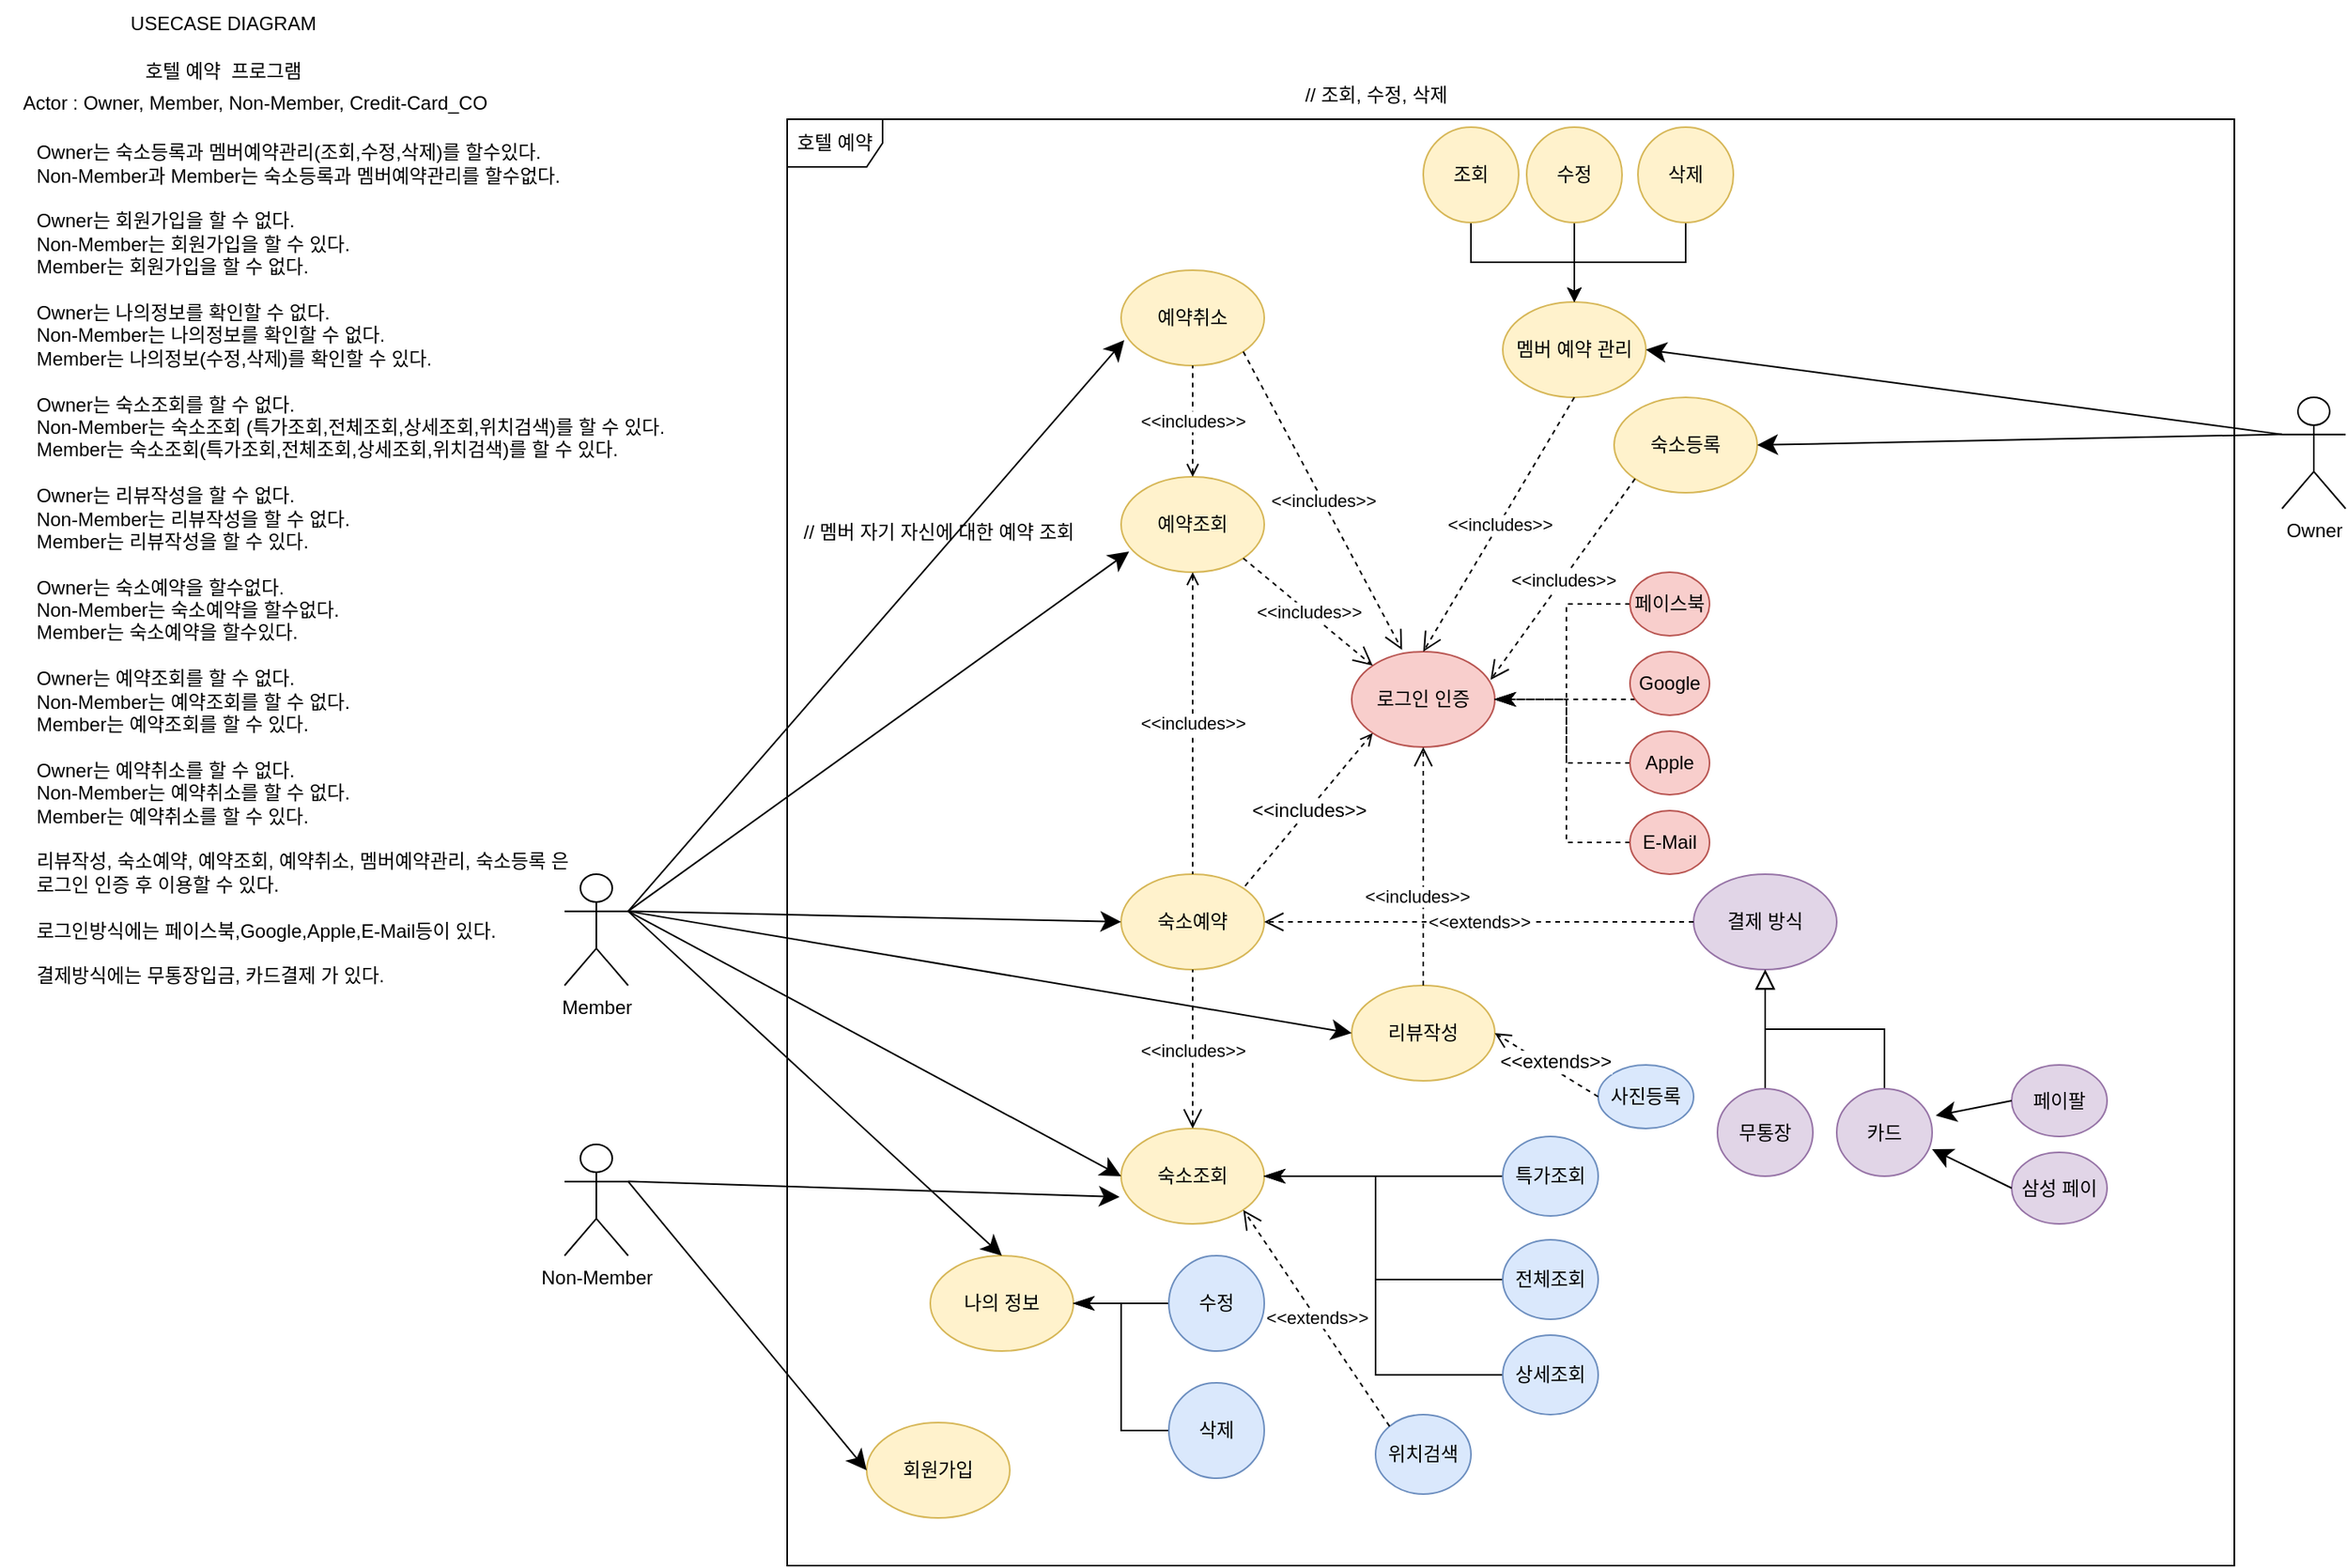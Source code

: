 <mxfile version="20.5.3" type="github" pages="5"><diagram id="LRee3-vCbLJE4PQT-OXH" name="USECASE DIAGRAM"><mxGraphModel dx="1422" dy="794" grid="1" gridSize="10" guides="1" tooltips="1" connect="1" arrows="1" fold="1" page="1" pageScale="1" pageWidth="3300" pageHeight="4681" math="0" shadow="0"><root><mxCell id="0"/><mxCell id="1" parent="0"/><mxCell id="O2pJUHBRTEmICEQSv-FM-2" value="호텔 예약" style="shape=umlFrame;whiteSpace=wrap;html=1;" parent="1" vertex="1"><mxGeometry x="515" y="85" width="910" height="910" as="geometry"/></mxCell><mxCell id="YhjqENg5tmqZNu0jKvC--1" value="USECASE DIAGRAM" style="text;html=1;align=center;verticalAlign=middle;resizable=0;points=[];autosize=1;strokeColor=none;fillColor=none;" parent="1" vertex="1"><mxGeometry x="90" y="10" width="140" height="30" as="geometry"/></mxCell><mxCell id="YhjqENg5tmqZNu0jKvC--2" value="호텔 예약&amp;nbsp; 프로그램" style="text;html=1;align=center;verticalAlign=middle;resizable=0;points=[];autosize=1;strokeColor=none;fillColor=none;" parent="1" vertex="1"><mxGeometry x="95" y="40" width="130" height="30" as="geometry"/></mxCell><mxCell id="YhjqENg5tmqZNu0jKvC--3" value="Actor : Owner, Member, Non-Member, Credit-Card_CO" style="text;html=1;align=center;verticalAlign=middle;resizable=0;points=[];autosize=1;strokeColor=none;fillColor=none;" parent="1" vertex="1"><mxGeometry x="20" y="60" width="320" height="30" as="geometry"/></mxCell><mxCell id="YhjqENg5tmqZNu0jKvC--7" value="Member" style="shape=umlActor;verticalLabelPosition=bottom;verticalAlign=top;html=1;" parent="1" vertex="1"><mxGeometry x="375" y="560" width="40" height="70" as="geometry"/></mxCell><mxCell id="YhjqENg5tmqZNu0jKvC--8" value="Owner&lt;br&gt;" style="shape=umlActor;verticalLabelPosition=bottom;verticalAlign=top;html=1;" parent="1" vertex="1"><mxGeometry x="1455" y="260" width="40" height="70" as="geometry"/></mxCell><mxCell id="YhjqENg5tmqZNu0jKvC--13" value="Non-Member" style="shape=umlActor;verticalLabelPosition=bottom;verticalAlign=top;html=1;" parent="1" vertex="1"><mxGeometry x="375" y="730" width="40" height="70" as="geometry"/></mxCell><mxCell id="YhjqENg5tmqZNu0jKvC--27" value="회원가입" style="ellipse;whiteSpace=wrap;html=1;fillColor=#fff2cc;strokeColor=#d6b656;" parent="1" vertex="1"><mxGeometry x="565" y="905" width="90" height="60" as="geometry"/></mxCell><mxCell id="YhjqENg5tmqZNu0jKvC--29" value="예약취소" style="ellipse;whiteSpace=wrap;html=1;fillColor=#fff2cc;strokeColor=#d6b656;" parent="1" vertex="1"><mxGeometry x="725" y="180" width="90" height="60" as="geometry"/></mxCell><mxCell id="YhjqENg5tmqZNu0jKvC--30" value="숙소등록&lt;br&gt;" style="ellipse;whiteSpace=wrap;html=1;fillColor=#fff2cc;strokeColor=#d6b656;" parent="1" vertex="1"><mxGeometry x="1035" y="260" width="90" height="60" as="geometry"/></mxCell><mxCell id="YhjqENg5tmqZNu0jKvC--31" value="숙소예약" style="ellipse;whiteSpace=wrap;html=1;fillColor=#fff2cc;strokeColor=#d6b656;" parent="1" vertex="1"><mxGeometry x="725" y="560" width="90" height="60" as="geometry"/></mxCell><mxCell id="YhjqENg5tmqZNu0jKvC--32" value="예약조회" style="ellipse;whiteSpace=wrap;html=1;fillColor=#fff2cc;strokeColor=#d6b656;" parent="1" vertex="1"><mxGeometry x="725" y="310" width="90" height="60" as="geometry"/></mxCell><mxCell id="YhjqENg5tmqZNu0jKvC--35" value="숙소조회" style="ellipse;whiteSpace=wrap;html=1;fillColor=#fff2cc;strokeColor=#d6b656;" parent="1" vertex="1"><mxGeometry x="725" y="720" width="90" height="60" as="geometry"/></mxCell><mxCell id="YhjqENg5tmqZNu0jKvC--36" value="리뷰작성" style="ellipse;whiteSpace=wrap;html=1;fillColor=#fff2cc;strokeColor=#d6b656;" parent="1" vertex="1"><mxGeometry x="870" y="630" width="90" height="60" as="geometry"/></mxCell><mxCell id="SupQdwml2Qryj_TKrUDy-18" value="" style="edgeStyle=orthogonalEdgeStyle;rounded=0;orthogonalLoop=1;jettySize=auto;html=1;endArrow=classicThin;endFill=1;endSize=10;" parent="1" source="YhjqENg5tmqZNu0jKvC--44" target="YhjqENg5tmqZNu0jKvC--35" edge="1"><mxGeometry relative="1" as="geometry"><Array as="points"><mxPoint x="885" y="875"/><mxPoint x="885" y="750"/></Array></mxGeometry></mxCell><mxCell id="YhjqENg5tmqZNu0jKvC--44" value="상세조회" style="ellipse;whiteSpace=wrap;html=1;fillColor=#dae8fc;strokeColor=#6c8ebf;" parent="1" vertex="1"><mxGeometry x="965" y="850" width="60" height="50" as="geometry"/></mxCell><mxCell id="YhjqENg5tmqZNu0jKvC--47" value="로그인 인증" style="ellipse;whiteSpace=wrap;html=1;fillColor=#f8cecc;strokeColor=#b85450;" parent="1" vertex="1"><mxGeometry x="870" y="420" width="90" height="60" as="geometry"/></mxCell><mxCell id="YhjqENg5tmqZNu0jKvC--49" value="결제 방식" style="ellipse;whiteSpace=wrap;html=1;fillColor=#e1d5e7;strokeColor=#9673a6;" parent="1" vertex="1"><mxGeometry x="1085" y="560" width="90" height="60" as="geometry"/></mxCell><mxCell id="YhjqENg5tmqZNu0jKvC--56" value="" style="endArrow=classic;html=1;rounded=0;fontSize=12;exitX=1;exitY=0.333;exitDx=0;exitDy=0;exitPerimeter=0;endFill=1;endSize=10;entryX=0.022;entryY=0.733;entryDx=0;entryDy=0;entryPerimeter=0;" parent="1" source="YhjqENg5tmqZNu0jKvC--7" target="YhjqENg5tmqZNu0jKvC--29" edge="1"><mxGeometry width="50" height="50" relative="1" as="geometry"><mxPoint x="905" y="530" as="sourcePoint"/><mxPoint x="545" y="330" as="targetPoint"/></mxGeometry></mxCell><mxCell id="YhjqENg5tmqZNu0jKvC--57" value="" style="endArrow=classic;html=1;rounded=0;fontSize=12;exitX=1;exitY=0.333;exitDx=0;exitDy=0;exitPerimeter=0;entryX=0.056;entryY=0.783;entryDx=0;entryDy=0;endFill=1;endSize=10;entryPerimeter=0;" parent="1" source="YhjqENg5tmqZNu0jKvC--7" target="YhjqENg5tmqZNu0jKvC--32" edge="1"><mxGeometry width="50" height="50" relative="1" as="geometry"><mxPoint x="905" y="530" as="sourcePoint"/><mxPoint x="955" y="480" as="targetPoint"/></mxGeometry></mxCell><mxCell id="YhjqENg5tmqZNu0jKvC--58" value="" style="endArrow=classic;html=1;rounded=0;fontSize=12;exitX=1;exitY=0.333;exitDx=0;exitDy=0;exitPerimeter=0;entryX=0;entryY=0.5;entryDx=0;entryDy=0;endFill=1;endSize=10;" parent="1" source="YhjqENg5tmqZNu0jKvC--7" target="YhjqENg5tmqZNu0jKvC--31" edge="1"><mxGeometry width="50" height="50" relative="1" as="geometry"><mxPoint x="425" y="513.333" as="sourcePoint"/><mxPoint x="555" y="430" as="targetPoint"/></mxGeometry></mxCell><mxCell id="YhjqENg5tmqZNu0jKvC--59" value="" style="endArrow=classic;html=1;rounded=0;fontSize=12;exitX=1;exitY=0.333;exitDx=0;exitDy=0;exitPerimeter=0;entryX=0;entryY=0.5;entryDx=0;entryDy=0;endFill=1;endSize=10;" parent="1" source="YhjqENg5tmqZNu0jKvC--7" target="YhjqENg5tmqZNu0jKvC--36" edge="1"><mxGeometry width="50" height="50" relative="1" as="geometry"><mxPoint x="905" y="530" as="sourcePoint"/><mxPoint x="955" y="480" as="targetPoint"/></mxGeometry></mxCell><mxCell id="YhjqENg5tmqZNu0jKvC--60" value="" style="endArrow=classic;html=1;rounded=0;fontSize=12;exitX=1;exitY=0.333;exitDx=0;exitDy=0;exitPerimeter=0;entryX=0;entryY=0.5;entryDx=0;entryDy=0;endFill=1;endSize=10;" parent="1" source="YhjqENg5tmqZNu0jKvC--7" target="YhjqENg5tmqZNu0jKvC--35" edge="1"><mxGeometry width="50" height="50" relative="1" as="geometry"><mxPoint x="425" y="503.333" as="sourcePoint"/><mxPoint x="555" y="570" as="targetPoint"/></mxGeometry></mxCell><mxCell id="YhjqENg5tmqZNu0jKvC--63" value="" style="endArrow=classic;html=1;rounded=0;fontSize=12;exitX=1;exitY=0.333;exitDx=0;exitDy=0;exitPerimeter=0;entryX=0;entryY=0.5;entryDx=0;entryDy=0;endFill=1;endSize=10;" parent="1" source="YhjqENg5tmqZNu0jKvC--13" target="YhjqENg5tmqZNu0jKvC--27" edge="1"><mxGeometry width="50" height="50" relative="1" as="geometry"><mxPoint x="905" y="530" as="sourcePoint"/><mxPoint x="955" y="480" as="targetPoint"/></mxGeometry></mxCell><mxCell id="YhjqENg5tmqZNu0jKvC--64" value="" style="endArrow=classic;html=1;rounded=0;fontSize=12;exitX=1;exitY=0.333;exitDx=0;exitDy=0;exitPerimeter=0;entryX=-0.011;entryY=0.717;entryDx=0;entryDy=0;endFill=1;endSize=10;entryPerimeter=0;" parent="1" source="YhjqENg5tmqZNu0jKvC--13" target="YhjqENg5tmqZNu0jKvC--35" edge="1"><mxGeometry width="50" height="50" relative="1" as="geometry"><mxPoint x="425" y="763.333" as="sourcePoint"/><mxPoint x="555" y="765" as="targetPoint"/></mxGeometry></mxCell><mxCell id="YhjqENg5tmqZNu0jKvC--80" value="&amp;lt;&amp;lt;includes&amp;gt;&amp;gt;" style="endArrow=none;dashed=1;html=1;rounded=0;fontSize=12;endFill=0;exitX=0;exitY=1;exitDx=0;exitDy=0;entryX=1;entryY=0;entryDx=0;entryDy=0;startArrow=open;startFill=0;" parent="1" source="YhjqENg5tmqZNu0jKvC--47" target="YhjqENg5tmqZNu0jKvC--31" edge="1"><mxGeometry width="50" height="50" relative="1" as="geometry"><mxPoint x="1025" y="490" as="sourcePoint"/><mxPoint x="815" y="570" as="targetPoint"/><mxPoint as="offset"/></mxGeometry></mxCell><mxCell id="SupQdwml2Qryj_TKrUDy-14" value="" style="edgeStyle=orthogonalEdgeStyle;rounded=0;orthogonalLoop=1;jettySize=auto;html=1;endArrow=classicThin;endFill=1;endSize=10;" parent="1" source="YhjqENg5tmqZNu0jKvC--95" target="YhjqENg5tmqZNu0jKvC--35" edge="1"><mxGeometry relative="1" as="geometry"><Array as="points"><mxPoint x="915" y="750"/><mxPoint x="915" y="750"/></Array></mxGeometry></mxCell><mxCell id="YhjqENg5tmqZNu0jKvC--95" value="특가조회" style="ellipse;whiteSpace=wrap;html=1;fillColor=#dae8fc;strokeColor=#6c8ebf;" parent="1" vertex="1"><mxGeometry x="965" y="725" width="60" height="50" as="geometry"/></mxCell><mxCell id="SupQdwml2Qryj_TKrUDy-15" value="" style="edgeStyle=orthogonalEdgeStyle;rounded=0;orthogonalLoop=1;jettySize=auto;html=1;endArrow=classicThin;endFill=1;endSize=10;" parent="1" source="YhjqENg5tmqZNu0jKvC--96" target="YhjqENg5tmqZNu0jKvC--35" edge="1"><mxGeometry relative="1" as="geometry"><Array as="points"><mxPoint x="885" y="815"/><mxPoint x="885" y="750"/></Array></mxGeometry></mxCell><mxCell id="YhjqENg5tmqZNu0jKvC--96" value="전체조회" style="ellipse;whiteSpace=wrap;html=1;fillColor=#dae8fc;strokeColor=#6c8ebf;" parent="1" vertex="1"><mxGeometry x="965" y="790" width="60" height="50" as="geometry"/></mxCell><mxCell id="YhjqENg5tmqZNu0jKvC--100" value="사진등록" style="ellipse;whiteSpace=wrap;html=1;fillColor=#dae8fc;strokeColor=#6c8ebf;" parent="1" vertex="1"><mxGeometry x="1025" y="680" width="60" height="40" as="geometry"/></mxCell><mxCell id="YhjqENg5tmqZNu0jKvC--101" value="&amp;lt;&amp;lt;extends&amp;gt;&amp;gt;" style="endArrow=open;dashed=1;html=1;rounded=0;fontSize=12;endFill=0;exitX=0;exitY=0.5;exitDx=0;exitDy=0;entryX=1;entryY=0.5;entryDx=0;entryDy=0;endSize=8;" parent="1" source="YhjqENg5tmqZNu0jKvC--100" target="YhjqENg5tmqZNu0jKvC--36" edge="1"><mxGeometry x="-0.092" y="-5" width="50" height="50" relative="1" as="geometry"><mxPoint x="975" y="630" as="sourcePoint"/><mxPoint x="835" y="680" as="targetPoint"/><mxPoint as="offset"/></mxGeometry></mxCell><mxCell id="YhjqENg5tmqZNu0jKvC--106" value="위치검색" style="ellipse;whiteSpace=wrap;html=1;fillColor=#dae8fc;strokeColor=#6c8ebf;" parent="1" vertex="1"><mxGeometry x="885" y="900" width="60" height="50" as="geometry"/></mxCell><mxCell id="SupQdwml2Qryj_TKrUDy-26" value="" style="edgeStyle=orthogonalEdgeStyle;rounded=0;orthogonalLoop=1;jettySize=auto;html=1;endArrow=classicThin;endFill=1;endSize=10;dashed=1;" parent="1" source="YhjqENg5tmqZNu0jKvC--110" target="YhjqENg5tmqZNu0jKvC--47" edge="1"><mxGeometry relative="1" as="geometry"><Array as="points"><mxPoint x="1005" y="390"/><mxPoint x="1005" y="450"/></Array></mxGeometry></mxCell><mxCell id="YhjqENg5tmqZNu0jKvC--110" value="페이스북" style="ellipse;whiteSpace=wrap;html=1;fillColor=#f8cecc;strokeColor=#b85450;" parent="1" vertex="1"><mxGeometry x="1045" y="370" width="50" height="40" as="geometry"/></mxCell><mxCell id="SupQdwml2Qryj_TKrUDy-27" value="" style="edgeStyle=orthogonalEdgeStyle;rounded=0;orthogonalLoop=1;jettySize=auto;html=1;endArrow=classicThin;endFill=1;endSize=10;dashed=1;" parent="1" source="YhjqENg5tmqZNu0jKvC--111" target="YhjqENg5tmqZNu0jKvC--47" edge="1"><mxGeometry relative="1" as="geometry"><Array as="points"><mxPoint x="1015" y="450"/><mxPoint x="1015" y="450"/></Array></mxGeometry></mxCell><mxCell id="YhjqENg5tmqZNu0jKvC--111" value="Google" style="ellipse;whiteSpace=wrap;html=1;fillColor=#f8cecc;strokeColor=#b85450;" parent="1" vertex="1"><mxGeometry x="1045" y="420" width="50" height="40" as="geometry"/></mxCell><mxCell id="SupQdwml2Qryj_TKrUDy-28" value="" style="edgeStyle=orthogonalEdgeStyle;rounded=0;orthogonalLoop=1;jettySize=auto;html=1;endArrow=classicThin;endFill=1;endSize=10;dashed=1;" parent="1" source="YhjqENg5tmqZNu0jKvC--112" target="YhjqENg5tmqZNu0jKvC--47" edge="1"><mxGeometry relative="1" as="geometry"><Array as="points"><mxPoint x="1005" y="490"/><mxPoint x="1005" y="450"/></Array></mxGeometry></mxCell><mxCell id="YhjqENg5tmqZNu0jKvC--112" value="Apple" style="ellipse;whiteSpace=wrap;html=1;fillColor=#f8cecc;strokeColor=#b85450;" parent="1" vertex="1"><mxGeometry x="1045" y="470" width="50" height="40" as="geometry"/></mxCell><mxCell id="SupQdwml2Qryj_TKrUDy-29" value="" style="edgeStyle=orthogonalEdgeStyle;rounded=0;orthogonalLoop=1;jettySize=auto;html=1;endArrow=classicThin;endFill=1;endSize=10;dashed=1;" parent="1" source="YhjqENg5tmqZNu0jKvC--114" target="YhjqENg5tmqZNu0jKvC--47" edge="1"><mxGeometry relative="1" as="geometry"><Array as="points"><mxPoint x="1005" y="540"/><mxPoint x="1005" y="450"/></Array></mxGeometry></mxCell><mxCell id="YhjqENg5tmqZNu0jKvC--114" value="E-Mail" style="ellipse;whiteSpace=wrap;html=1;fillColor=#f8cecc;strokeColor=#b85450;" parent="1" vertex="1"><mxGeometry x="1045" y="520" width="50" height="40" as="geometry"/></mxCell><mxCell id="YhjqENg5tmqZNu0jKvC--117" value="삼성 페이" style="ellipse;whiteSpace=wrap;html=1;fillColor=#e1d5e7;strokeColor=#9673a6;" parent="1" vertex="1"><mxGeometry x="1285" y="735" width="60" height="45" as="geometry"/></mxCell><mxCell id="YhjqENg5tmqZNu0jKvC--118" value="페이팔" style="ellipse;whiteSpace=wrap;html=1;fillColor=#e1d5e7;strokeColor=#9673a6;" parent="1" vertex="1"><mxGeometry x="1285" y="680" width="60" height="45" as="geometry"/></mxCell><mxCell id="YhjqENg5tmqZNu0jKvC--123" value="나의 정보" style="ellipse;whiteSpace=wrap;html=1;fillColor=#fff2cc;strokeColor=#d6b656;" parent="1" vertex="1"><mxGeometry x="605" y="800" width="90" height="60" as="geometry"/></mxCell><mxCell id="YhjqENg5tmqZNu0jKvC--124" value="" style="endArrow=classic;html=1;rounded=0;fontSize=12;exitX=1;exitY=0.333;exitDx=0;exitDy=0;exitPerimeter=0;entryX=0.5;entryY=0;entryDx=0;entryDy=0;endFill=1;endSize=10;" parent="1" source="YhjqENg5tmqZNu0jKvC--7" target="YhjqENg5tmqZNu0jKvC--123" edge="1"><mxGeometry width="50" height="50" relative="1" as="geometry"><mxPoint x="425" y="563.333" as="sourcePoint"/><mxPoint x="745" y="760.0" as="targetPoint"/></mxGeometry></mxCell><mxCell id="SupQdwml2Qryj_TKrUDy-22" value="" style="edgeStyle=orthogonalEdgeStyle;rounded=0;orthogonalLoop=1;jettySize=auto;html=1;endArrow=classicThin;endFill=1;endSize=10;" parent="1" source="YhjqENg5tmqZNu0jKvC--129" target="YhjqENg5tmqZNu0jKvC--123" edge="1"><mxGeometry relative="1" as="geometry"><Array as="points"><mxPoint x="725" y="910"/><mxPoint x="725" y="830"/></Array></mxGeometry></mxCell><mxCell id="YhjqENg5tmqZNu0jKvC--129" value="삭제" style="ellipse;whiteSpace=wrap;html=1;fillColor=#dae8fc;strokeColor=#6c8ebf;direction=south;" parent="1" vertex="1"><mxGeometry x="755" y="880" width="60" height="60" as="geometry"/></mxCell><mxCell id="SupQdwml2Qryj_TKrUDy-21" value="" style="edgeStyle=orthogonalEdgeStyle;rounded=0;orthogonalLoop=1;jettySize=auto;html=1;endArrow=classicThin;endFill=1;endSize=10;" parent="1" source="YhjqENg5tmqZNu0jKvC--130" target="YhjqENg5tmqZNu0jKvC--123" edge="1"><mxGeometry relative="1" as="geometry"/></mxCell><mxCell id="YhjqENg5tmqZNu0jKvC--130" value="수정" style="ellipse;whiteSpace=wrap;html=1;fillColor=#dae8fc;strokeColor=#6c8ebf;" parent="1" vertex="1"><mxGeometry x="755" y="800" width="60" height="60" as="geometry"/></mxCell><mxCell id="SupQdwml2Qryj_TKrUDy-11" value="&amp;lt;&amp;lt;includes&amp;gt;&amp;gt;" style="endArrow=open;html=1;rounded=0;entryX=0;entryY=0;entryDx=0;entryDy=0;exitX=1;exitY=1;exitDx=0;exitDy=0;endFill=0;dashed=1;endSize=10;" parent="1" source="YhjqENg5tmqZNu0jKvC--32" target="YhjqENg5tmqZNu0jKvC--47" edge="1"><mxGeometry width="50" height="50" relative="1" as="geometry"><mxPoint x="935" y="490" as="sourcePoint"/><mxPoint x="985" y="440" as="targetPoint"/></mxGeometry></mxCell><mxCell id="SupQdwml2Qryj_TKrUDy-12" value="&amp;lt;&amp;lt;includes&amp;gt;&amp;gt;" style="endArrow=open;html=1;rounded=0;entryX=0.5;entryY=1;entryDx=0;entryDy=0;exitX=0.5;exitY=0;exitDx=0;exitDy=0;endFill=0;dashed=1;endSize=10;" parent="1" source="YhjqENg5tmqZNu0jKvC--36" target="YhjqENg5tmqZNu0jKvC--47" edge="1"><mxGeometry x="-0.248" y="4" width="50" height="50" relative="1" as="geometry"><mxPoint x="821.82" y="428.787" as="sourcePoint"/><mxPoint x="1073.18" y="341.213" as="targetPoint"/><mxPoint as="offset"/></mxGeometry></mxCell><mxCell id="SupQdwml2Qryj_TKrUDy-36" value="&amp;lt;&amp;lt;extends&amp;gt;&amp;gt;" style="endArrow=open;html=1;rounded=0;endSize=10;entryX=1;entryY=0.5;entryDx=0;entryDy=0;exitX=0;exitY=0.5;exitDx=0;exitDy=0;dashed=1;endFill=0;" parent="1" source="YhjqENg5tmqZNu0jKvC--49" target="YhjqENg5tmqZNu0jKvC--31" edge="1"><mxGeometry width="50" height="50" relative="1" as="geometry"><mxPoint x="865" y="540" as="sourcePoint"/><mxPoint x="915" y="490" as="targetPoint"/></mxGeometry></mxCell><mxCell id="tjA7VHKbfEr3mHhEBpgr-12" value="" style="edgeStyle=orthogonalEdgeStyle;rounded=0;orthogonalLoop=1;jettySize=auto;html=1;startArrow=none;startFill=0;endArrow=block;endFill=0;startSize=10;endSize=10;" parent="1" source="SupQdwml2Qryj_TKrUDy-37" target="YhjqENg5tmqZNu0jKvC--49" edge="1"><mxGeometry relative="1" as="geometry"/></mxCell><mxCell id="SupQdwml2Qryj_TKrUDy-37" value="무통장" style="ellipse;whiteSpace=wrap;html=1;fillColor=#e1d5e7;strokeColor=#9673a6;" parent="1" vertex="1"><mxGeometry x="1100" y="695" width="60" height="55" as="geometry"/></mxCell><mxCell id="tjA7VHKbfEr3mHhEBpgr-13" value="" style="edgeStyle=orthogonalEdgeStyle;rounded=0;orthogonalLoop=1;jettySize=auto;html=1;startArrow=none;startFill=0;endArrow=block;endFill=0;startSize=10;endSize=10;" parent="1" source="SupQdwml2Qryj_TKrUDy-38" target="YhjqENg5tmqZNu0jKvC--49" edge="1"><mxGeometry relative="1" as="geometry"/></mxCell><mxCell id="SupQdwml2Qryj_TKrUDy-38" value="카드" style="ellipse;whiteSpace=wrap;html=1;fillColor=#e1d5e7;strokeColor=#9673a6;" parent="1" vertex="1"><mxGeometry x="1175" y="695" width="60" height="55" as="geometry"/></mxCell><mxCell id="SupQdwml2Qryj_TKrUDy-41" value="" style="endArrow=classic;html=1;rounded=0;endSize=10;entryX=0.999;entryY=0.692;entryDx=0;entryDy=0;exitX=0;exitY=0.5;exitDx=0;exitDy=0;entryPerimeter=0;" parent="1" source="YhjqENg5tmqZNu0jKvC--117" target="SupQdwml2Qryj_TKrUDy-38" edge="1"><mxGeometry width="50" height="50" relative="1" as="geometry"><mxPoint x="955" y="740" as="sourcePoint"/><mxPoint x="1005" y="690" as="targetPoint"/></mxGeometry></mxCell><mxCell id="SupQdwml2Qryj_TKrUDy-42" value="" style="endArrow=classic;html=1;rounded=0;endSize=10;entryX=1.038;entryY=0.307;entryDx=0;entryDy=0;exitX=0;exitY=0.5;exitDx=0;exitDy=0;entryPerimeter=0;" parent="1" source="YhjqENg5tmqZNu0jKvC--118" target="SupQdwml2Qryj_TKrUDy-38" edge="1"><mxGeometry width="50" height="50" relative="1" as="geometry"><mxPoint x="1175" y="790" as="sourcePoint"/><mxPoint x="1191.98" y="749.01" as="targetPoint"/></mxGeometry></mxCell><mxCell id="tjA7VHKbfEr3mHhEBpgr-2" value="멤버 예약 관리" style="ellipse;whiteSpace=wrap;html=1;fillColor=#fff2cc;strokeColor=#d6b656;" parent="1" vertex="1"><mxGeometry x="965" y="200" width="90" height="60" as="geometry"/></mxCell><mxCell id="tjA7VHKbfEr3mHhEBpgr-6" value="&amp;lt;&amp;lt;includes&amp;gt;&amp;gt;" style="endArrow=none;html=1;rounded=0;endSize=10;exitX=0.5;exitY=0;exitDx=0;exitDy=0;entryX=0.5;entryY=1;entryDx=0;entryDy=0;dashed=1;endFill=0;startArrow=open;startFill=0;" parent="1" source="YhjqENg5tmqZNu0jKvC--32" target="YhjqENg5tmqZNu0jKvC--29" edge="1"><mxGeometry width="50" height="50" relative="1" as="geometry"><mxPoint x="1115" y="550" as="sourcePoint"/><mxPoint x="1165" y="500" as="targetPoint"/></mxGeometry></mxCell><mxCell id="tjA7VHKbfEr3mHhEBpgr-7" value="// 멤버 자기 자신에 대한 예약 조회" style="text;html=1;align=center;verticalAlign=middle;resizable=0;points=[];autosize=1;strokeColor=none;fillColor=none;" parent="1" vertex="1"><mxGeometry x="505" y="330" width="210" height="30" as="geometry"/></mxCell><mxCell id="tjA7VHKbfEr3mHhEBpgr-8" value="&amp;lt;&amp;lt;includes&amp;gt;&amp;gt;" style="endArrow=open;html=1;rounded=0;endSize=10;exitX=1;exitY=1;exitDx=0;exitDy=0;entryX=0.352;entryY=-0.018;entryDx=0;entryDy=0;dashed=1;endFill=0;entryPerimeter=0;" parent="1" source="YhjqENg5tmqZNu0jKvC--29" target="YhjqENg5tmqZNu0jKvC--47" edge="1"><mxGeometry width="50" height="50" relative="1" as="geometry"><mxPoint x="780" y="330.0" as="sourcePoint"/><mxPoint x="780" y="250" as="targetPoint"/></mxGeometry></mxCell><mxCell id="tjA7VHKbfEr3mHhEBpgr-16" value="&amp;lt;&amp;lt;includes&amp;gt;&amp;gt;" style="endArrow=none;html=1;rounded=0;startSize=10;endSize=10;entryX=0.5;entryY=1;entryDx=0;entryDy=0;dashed=1;endFill=0;startArrow=open;startFill=0;" parent="1" target="YhjqENg5tmqZNu0jKvC--31" edge="1"><mxGeometry width="50" height="50" relative="1" as="geometry"><mxPoint x="770" y="720" as="sourcePoint"/><mxPoint x="1025" y="500" as="targetPoint"/><mxPoint y="1" as="offset"/></mxGeometry></mxCell><mxCell id="tjA7VHKbfEr3mHhEBpgr-17" value="&amp;lt;&amp;lt;extends&amp;gt;&amp;gt;" style="endArrow=open;html=1;rounded=0;dashed=1;startSize=10;endSize=10;entryX=1;entryY=1;entryDx=0;entryDy=0;exitX=0;exitY=0;exitDx=0;exitDy=0;endFill=0;" parent="1" source="YhjqENg5tmqZNu0jKvC--106" target="YhjqENg5tmqZNu0jKvC--35" edge="1"><mxGeometry width="50" height="50" relative="1" as="geometry"><mxPoint x="975" y="670" as="sourcePoint"/><mxPoint x="1025" y="620" as="targetPoint"/></mxGeometry></mxCell><mxCell id="tjA7VHKbfEr3mHhEBpgr-18" value="&amp;lt;&amp;lt;includes&amp;gt;&amp;gt;" style="endArrow=open;html=1;rounded=0;dashed=1;startSize=10;endSize=10;entryX=0.97;entryY=0.296;entryDx=0;entryDy=0;exitX=0;exitY=1;exitDx=0;exitDy=0;endFill=0;entryPerimeter=0;" parent="1" source="YhjqENg5tmqZNu0jKvC--30" target="YhjqENg5tmqZNu0jKvC--47" edge="1"><mxGeometry width="50" height="50" relative="1" as="geometry"><mxPoint x="975" y="550" as="sourcePoint"/><mxPoint x="1062.03" y="241.072" as="targetPoint"/></mxGeometry></mxCell><mxCell id="tjA7VHKbfEr3mHhEBpgr-20" value="&amp;lt;&amp;lt;includes&amp;gt;&amp;gt;" style="endArrow=open;html=1;rounded=0;dashed=1;startSize=10;endSize=10;entryX=0.5;entryY=0;entryDx=0;entryDy=0;exitX=0.5;exitY=1;exitDx=0;exitDy=0;endFill=0;" parent="1" source="tjA7VHKbfEr3mHhEBpgr-2" target="YhjqENg5tmqZNu0jKvC--47" edge="1"><mxGeometry width="50" height="50" relative="1" as="geometry"><mxPoint x="1305.0" y="230" as="sourcePoint"/><mxPoint x="1062.03" y="198.928" as="targetPoint"/></mxGeometry></mxCell><mxCell id="82aKuM7ouqwr-aGR9GEj-1" value="" style="endArrow=classic;html=1;rounded=0;startSize=10;endSize=10;entryX=1;entryY=0.5;entryDx=0;entryDy=0;exitX=0;exitY=0.333;exitDx=0;exitDy=0;exitPerimeter=0;" parent="1" source="YhjqENg5tmqZNu0jKvC--8" target="tjA7VHKbfEr3mHhEBpgr-2" edge="1"><mxGeometry width="50" height="50" relative="1" as="geometry"><mxPoint x="975" y="550" as="sourcePoint"/><mxPoint x="1025" y="500" as="targetPoint"/></mxGeometry></mxCell><mxCell id="82aKuM7ouqwr-aGR9GEj-3" value="" style="endArrow=classic;html=1;rounded=0;startSize=10;endSize=10;entryX=1;entryY=0.5;entryDx=0;entryDy=0;exitX=0;exitY=0.333;exitDx=0;exitDy=0;exitPerimeter=0;" parent="1" source="YhjqENg5tmqZNu0jKvC--8" target="YhjqENg5tmqZNu0jKvC--30" edge="1"><mxGeometry width="50" height="50" relative="1" as="geometry"><mxPoint x="1525.0" y="193.333" as="sourcePoint"/><mxPoint x="1395.0" y="230" as="targetPoint"/></mxGeometry></mxCell><mxCell id="82aKuM7ouqwr-aGR9GEj-4" value="// 조회, 수정, 삭제" style="text;html=1;align=center;verticalAlign=middle;resizable=0;points=[];autosize=1;strokeColor=none;fillColor=none;" parent="1" vertex="1"><mxGeometry x="825" y="55" width="120" height="30" as="geometry"/></mxCell><mxCell id="8BZ6L4OPyTDKWKxEXBUy-11" value="" style="edgeStyle=orthogonalEdgeStyle;rounded=0;orthogonalLoop=1;jettySize=auto;html=1;startArrow=none;" parent="1" source="8BZ6L4OPyTDKWKxEXBUy-5" target="tjA7VHKbfEr3mHhEBpgr-2" edge="1"><mxGeometry relative="1" as="geometry"/></mxCell><mxCell id="8BZ6L4OPyTDKWKxEXBUy-15" value="" style="edgeStyle=orthogonalEdgeStyle;rounded=0;orthogonalLoop=1;jettySize=auto;html=1;" parent="1" source="8BZ6L4OPyTDKWKxEXBUy-3" target="tjA7VHKbfEr3mHhEBpgr-2" edge="1"><mxGeometry relative="1" as="geometry"/></mxCell><mxCell id="8BZ6L4OPyTDKWKxEXBUy-3" value="삭제" style="ellipse;whiteSpace=wrap;html=1;fillColor=#fff2cc;strokeColor=#d6b656;" parent="1" vertex="1"><mxGeometry x="1050" y="90" width="60" height="60" as="geometry"/></mxCell><mxCell id="8BZ6L4OPyTDKWKxEXBUy-13" value="" style="edgeStyle=orthogonalEdgeStyle;rounded=0;orthogonalLoop=1;jettySize=auto;html=1;" parent="1" source="8BZ6L4OPyTDKWKxEXBUy-4" target="tjA7VHKbfEr3mHhEBpgr-2" edge="1"><mxGeometry relative="1" as="geometry"/></mxCell><mxCell id="8BZ6L4OPyTDKWKxEXBUy-4" value="조회" style="ellipse;whiteSpace=wrap;html=1;fillColor=#fff2cc;strokeColor=#d6b656;" parent="1" vertex="1"><mxGeometry x="915" y="90" width="60" height="60" as="geometry"/></mxCell><mxCell id="8BZ6L4OPyTDKWKxEXBUy-10" value="" style="edgeStyle=orthogonalEdgeStyle;rounded=0;orthogonalLoop=1;jettySize=auto;html=1;" parent="1" source="8BZ6L4OPyTDKWKxEXBUy-5" target="tjA7VHKbfEr3mHhEBpgr-2" edge="1"><mxGeometry relative="1" as="geometry"/></mxCell><mxCell id="8BZ6L4OPyTDKWKxEXBUy-5" value="수정" style="ellipse;whiteSpace=wrap;html=1;fillColor=#fff2cc;strokeColor=#d6b656;" parent="1" vertex="1"><mxGeometry x="980" y="90" width="60" height="60" as="geometry"/></mxCell><mxCell id="xCFELMfRx6td031JTHCx-1" value="&amp;lt;&amp;lt;includes&amp;gt;&amp;gt;" style="endArrow=none;html=1;rounded=0;endSize=10;exitX=0.5;exitY=1;exitDx=0;exitDy=0;entryX=0.5;entryY=0;entryDx=0;entryDy=0;dashed=1;endFill=0;startArrow=open;startFill=0;" parent="1" source="YhjqENg5tmqZNu0jKvC--32" target="YhjqENg5tmqZNu0jKvC--31" edge="1"><mxGeometry width="50" height="50" relative="1" as="geometry"><mxPoint x="770" y="320" as="sourcePoint"/><mxPoint x="770" y="250" as="targetPoint"/></mxGeometry></mxCell><mxCell id="Wc8GbwjAeZDyRrW3RM1n-1" value="&lt;div style=&quot;text-align: left;&quot;&gt;&lt;span style=&quot;background-color: initial;&quot;&gt;Owner는 숙소등록과 멤버예약관리(조회,수정,삭제)를 할수있다.&lt;/span&gt;&lt;/div&gt;&lt;div style=&quot;text-align: left;&quot;&gt;&lt;span style=&quot;background-color: initial;&quot;&gt;Non-Member과 Member는 숙소등록과 멤버예약관리를 할수없다.&lt;/span&gt;&lt;/div&gt;&lt;div style=&quot;text-align: left;&quot;&gt;&lt;span style=&quot;background-color: initial;&quot;&gt;&lt;br&gt;&lt;/span&gt;&lt;/div&gt;&lt;div style=&quot;text-align: left;&quot;&gt;&lt;span style=&quot;background-color: initial;&quot;&gt;Owner는 회원가입을 할 수 없다.&lt;/span&gt;&lt;/div&gt;&lt;div style=&quot;text-align: left;&quot;&gt;Non-Member는 회원가입을 할 수 있다.&lt;/div&gt;&lt;div style=&quot;text-align: left;&quot;&gt;Member는 회원가입을 할 수 없다.&lt;/div&gt;&lt;div style=&quot;text-align: left;&quot;&gt;&lt;span style=&quot;background-color: initial;&quot;&gt;&lt;br&gt;&lt;/span&gt;&lt;/div&gt;&lt;div style=&quot;text-align: left;&quot;&gt;Owner는 나의정보를 확인할 수 없다.&lt;/div&gt;&lt;div style=&quot;text-align: left;&quot;&gt;Non-Member는 나의정보를 확인할 수 없다.&lt;/div&gt;&lt;div style=&quot;text-align: left;&quot;&gt;Member는 나의정보(수정,삭제)를 확인할 수 있다.&lt;/div&gt;&lt;div style=&quot;text-align: left;&quot;&gt;&lt;br&gt;&lt;/div&gt;&lt;div style=&quot;text-align: left;&quot;&gt;Owner는 숙소조회를 할 수 없다.&lt;/div&gt;&lt;div style=&quot;text-align: left;&quot;&gt;Non-Member는 숙소조회 (특가조회,전체조회,상세조회,위치검색)&lt;span style=&quot;background-color: initial;&quot;&gt;를 할 수 있다.&lt;/span&gt;&lt;/div&gt;&lt;div style=&quot;text-align: left;&quot;&gt;Member는 숙소조회(특가조회,전체조회,상세조회,위치검색)를 할 수 있다.&lt;/div&gt;&lt;div style=&quot;text-align: left;&quot;&gt;&lt;br&gt;&lt;/div&gt;&lt;div style=&quot;text-align: left;&quot;&gt;Owner는 리뷰작성을 할 수 없다.&lt;/div&gt;&lt;div style=&quot;text-align: left;&quot;&gt;Non-Member는 리뷰작성을 할 수 없다.&lt;/div&gt;&lt;div style=&quot;text-align: left;&quot;&gt;Member는 리뷰작성을 할 수 있다.&lt;/div&gt;&lt;div style=&quot;text-align: left;&quot;&gt;&lt;br&gt;&lt;/div&gt;&lt;div style=&quot;text-align: left;&quot;&gt;Owner는 숙소예약을 할수없다.&lt;/div&gt;&lt;div style=&quot;text-align: left;&quot;&gt;Non-Member는 숙소예약을 할수없다.&lt;/div&gt;&lt;div style=&quot;text-align: left;&quot;&gt;Member는 숙소예약을 할수있다.&lt;/div&gt;&lt;div style=&quot;text-align: left;&quot;&gt;&lt;br&gt;&lt;/div&gt;&lt;div style=&quot;text-align: left;&quot;&gt;Owner는 예약조회를 할 수 없다.&lt;/div&gt;&lt;div style=&quot;text-align: left;&quot;&gt;Non-Member는 예약조회를 할 수 없다.&lt;/div&gt;&lt;div style=&quot;text-align: left;&quot;&gt;Member는 예약조회를 할 수 있다.&lt;/div&gt;&lt;div style=&quot;text-align: left;&quot;&gt;&lt;br&gt;&lt;/div&gt;&lt;div style=&quot;text-align: left;&quot;&gt;Owner는 예약취소를 할 수 없다.&lt;/div&gt;&lt;div style=&quot;text-align: left;&quot;&gt;Non-Member는 예약취소를 할 수 없다.&lt;/div&gt;&lt;div style=&quot;text-align: left;&quot;&gt;Member는 예약취소를 할 수 있다.&lt;/div&gt;&lt;div style=&quot;text-align: left;&quot;&gt;&lt;br&gt;&lt;/div&gt;&lt;div style=&quot;text-align: left;&quot;&gt;리뷰작성, 숙소예약, 예약조회, 예약취소, 멤버예약관리, 숙소등록 은&lt;/div&gt;&lt;div style=&quot;text-align: left;&quot;&gt;로그인 인증 후 이용할 수 있다.&lt;/div&gt;&lt;div style=&quot;text-align: left;&quot;&gt;&lt;br&gt;&lt;/div&gt;&lt;div style=&quot;text-align: left;&quot;&gt;로그인방식에는 페이스북,Google,Apple,E-Mail등이 있다.&lt;/div&gt;&lt;div style=&quot;text-align: left;&quot;&gt;&lt;br&gt;&lt;/div&gt;&lt;div style=&quot;text-align: left;&quot;&gt;결제방식에는 무통장입금, 카드결제 가 있다.&lt;/div&gt;" style="text;html=1;align=center;verticalAlign=middle;resizable=0;points=[];autosize=1;strokeColor=none;fillColor=none;" vertex="1" parent="1"><mxGeometry x="20" y="90" width="440" height="550" as="geometry"/></mxCell></root></mxGraphModel></diagram><diagram id="GdRORdRjzIzfb_fSJSPl" name="CLASS DIAGRAM"><mxGraphModel dx="1422" dy="794" grid="1" gridSize="10" guides="1" tooltips="1" connect="1" arrows="1" fold="1" page="1" pageScale="1" pageWidth="3300" pageHeight="4681" math="0" shadow="0"><root><mxCell id="0"/><mxCell id="1" parent="0"/><mxCell id="vAVw65D24xYV3-0vCZaX-1" value="Member" style="swimlane;fontStyle=1;align=center;verticalAlign=top;childLayout=stackLayout;horizontal=1;startSize=26;horizontalStack=0;resizeParent=1;resizeParentMax=0;resizeLast=0;collapsible=1;marginBottom=0;" parent="1" vertex="1"><mxGeometry x="845" y="370" width="160" height="242" as="geometry"/></mxCell><mxCell id="vAVw65D24xYV3-0vCZaX-2" value="+memId : String" style="text;strokeColor=none;fillColor=none;align=left;verticalAlign=top;spacingLeft=4;spacingRight=4;overflow=hidden;rotatable=0;points=[[0,0.5],[1,0.5]];portConstraint=eastwest;" parent="vAVw65D24xYV3-0vCZaX-1" vertex="1"><mxGeometry y="26" width="160" height="26" as="geometry"/></mxCell><mxCell id="5adXpeyZpg4L9Kuzkj-i-13" value="+pwd : String" style="text;strokeColor=none;fillColor=none;align=left;verticalAlign=top;spacingLeft=4;spacingRight=4;overflow=hidden;rotatable=0;points=[[0,0.5],[1,0.5]];portConstraint=eastwest;" parent="vAVw65D24xYV3-0vCZaX-1" vertex="1"><mxGeometry y="52" width="160" height="26" as="geometry"/></mxCell><mxCell id="5adXpeyZpg4L9Kuzkj-i-10" value="+name : String" style="text;strokeColor=none;fillColor=none;align=left;verticalAlign=top;spacingLeft=4;spacingRight=4;overflow=hidden;rotatable=0;points=[[0,0.5],[1,0.5]];portConstraint=eastwest;" parent="vAVw65D24xYV3-0vCZaX-1" vertex="1"><mxGeometry y="78" width="160" height="26" as="geometry"/></mxCell><mxCell id="5adXpeyZpg4L9Kuzkj-i-14" value="+userid : String" style="text;strokeColor=none;fillColor=none;align=left;verticalAlign=top;spacingLeft=4;spacingRight=4;overflow=hidden;rotatable=0;points=[[0,0.5],[1,0.5]];portConstraint=eastwest;" parent="vAVw65D24xYV3-0vCZaX-1" vertex="1"><mxGeometry y="104" width="160" height="26" as="geometry"/></mxCell><mxCell id="Ck5WtnK0a4EWLnSCeXpF-1" value="+memphone : String" style="text;strokeColor=none;fillColor=none;align=left;verticalAlign=top;spacingLeft=4;spacingRight=4;overflow=hidden;rotatable=0;points=[[0,0.5],[1,0.5]];portConstraint=eastwest;" parent="vAVw65D24xYV3-0vCZaX-1" vertex="1"><mxGeometry y="130" width="160" height="26" as="geometry"/></mxCell><mxCell id="Ck5WtnK0a4EWLnSCeXpF-2" value="+memaddr : String" style="text;strokeColor=none;fillColor=none;align=left;verticalAlign=top;spacingLeft=4;spacingRight=4;overflow=hidden;rotatable=0;points=[[0,0.5],[1,0.5]];portConstraint=eastwest;" parent="vAVw65D24xYV3-0vCZaX-1" vertex="1"><mxGeometry y="156" width="160" height="26" as="geometry"/></mxCell><mxCell id="Ck5WtnK0a4EWLnSCeXpF-9" value="+email : String" style="text;strokeColor=none;fillColor=none;align=left;verticalAlign=top;spacingLeft=4;spacingRight=4;overflow=hidden;rotatable=0;points=[[0,0.5],[1,0.5]];portConstraint=eastwest;" parent="vAVw65D24xYV3-0vCZaX-1" vertex="1"><mxGeometry y="182" width="160" height="26" as="geometry"/></mxCell><mxCell id="vAVw65D24xYV3-0vCZaX-3" value="" style="line;strokeWidth=1;fillColor=none;align=left;verticalAlign=middle;spacingTop=-1;spacingLeft=3;spacingRight=3;rotatable=0;labelPosition=right;points=[];portConstraint=eastwest;strokeColor=inherit;" parent="vAVw65D24xYV3-0vCZaX-1" vertex="1"><mxGeometry y="208" width="160" height="8" as="geometry"/></mxCell><mxCell id="vAVw65D24xYV3-0vCZaX-4" value="+ method(type): type" style="text;strokeColor=none;fillColor=none;align=left;verticalAlign=top;spacingLeft=4;spacingRight=4;overflow=hidden;rotatable=0;points=[[0,0.5],[1,0.5]];portConstraint=eastwest;" parent="vAVw65D24xYV3-0vCZaX-1" vertex="1"><mxGeometry y="216" width="160" height="26" as="geometry"/></mxCell><mxCell id="SmTNugHInIBF0ZXaUS3c-8" value="Hotel Reservation" style="swimlane;fontStyle=1;align=center;verticalAlign=top;childLayout=stackLayout;horizontal=1;startSize=26;horizontalStack=0;resizeParent=1;resizeParentMax=0;resizeLast=0;collapsible=1;marginBottom=0;" parent="1" vertex="1"><mxGeometry x="845" y="150" width="160" height="164" as="geometry"/></mxCell><mxCell id="SmTNugHInIBF0ZXaUS3c-9" value="+hotelId : String" style="text;strokeColor=none;fillColor=none;align=left;verticalAlign=top;spacingLeft=4;spacingRight=4;overflow=hidden;rotatable=0;points=[[0,0.5],[1,0.5]];portConstraint=eastwest;" parent="SmTNugHInIBF0ZXaUS3c-8" vertex="1"><mxGeometry y="26" width="160" height="26" as="geometry"/></mxCell><mxCell id="qQW0p6myW3ZazwPJE9Bm-1" value="+hotelName : String" style="text;strokeColor=none;fillColor=none;align=left;verticalAlign=top;spacingLeft=4;spacingRight=4;overflow=hidden;rotatable=0;points=[[0,0.5],[1,0.5]];portConstraint=eastwest;" parent="SmTNugHInIBF0ZXaUS3c-8" vertex="1"><mxGeometry y="52" width="160" height="26" as="geometry"/></mxCell><mxCell id="qQW0p6myW3ZazwPJE9Bm-7" value="+isReserve : boolean" style="text;strokeColor=none;fillColor=none;align=left;verticalAlign=top;spacingLeft=4;spacingRight=4;overflow=hidden;rotatable=0;points=[[0,0.5],[1,0.5]];portConstraint=eastwest;" parent="SmTNugHInIBF0ZXaUS3c-8" vertex="1"><mxGeometry y="78" width="160" height="26" as="geometry"/></mxCell><mxCell id="Ck5WtnK0a4EWLnSCeXpF-33" value="+price : int" style="text;strokeColor=none;fillColor=none;align=left;verticalAlign=top;spacingLeft=4;spacingRight=4;overflow=hidden;rotatable=0;points=[[0,0.5],[1,0.5]];portConstraint=eastwest;" parent="SmTNugHInIBF0ZXaUS3c-8" vertex="1"><mxGeometry y="104" width="160" height="26" as="geometry"/></mxCell><mxCell id="SmTNugHInIBF0ZXaUS3c-10" value="" style="line;strokeWidth=1;fillColor=none;align=left;verticalAlign=middle;spacingTop=-1;spacingLeft=3;spacingRight=3;rotatable=0;labelPosition=right;points=[];portConstraint=eastwest;strokeColor=inherit;" parent="SmTNugHInIBF0ZXaUS3c-8" vertex="1"><mxGeometry y="130" width="160" height="8" as="geometry"/></mxCell><mxCell id="SmTNugHInIBF0ZXaUS3c-11" value="+ method(type): type" style="text;strokeColor=none;fillColor=none;align=left;verticalAlign=top;spacingLeft=4;spacingRight=4;overflow=hidden;rotatable=0;points=[[0,0.5],[1,0.5]];portConstraint=eastwest;" parent="SmTNugHInIBF0ZXaUS3c-8" vertex="1"><mxGeometry y="138" width="160" height="26" as="geometry"/></mxCell><mxCell id="SmTNugHInIBF0ZXaUS3c-12" value="Reserve" style="swimlane;fontStyle=1;align=center;verticalAlign=top;childLayout=stackLayout;horizontal=1;startSize=26;horizontalStack=0;resizeParent=1;resizeParentMax=0;resizeLast=0;collapsible=1;marginBottom=0;" parent="1" vertex="1"><mxGeometry x="1220" y="120" width="160" height="190" as="geometry"/></mxCell><mxCell id="SmTNugHInIBF0ZXaUS3c-13" value="+rId : String" style="text;strokeColor=none;fillColor=none;align=left;verticalAlign=top;spacingLeft=4;spacingRight=4;overflow=hidden;rotatable=0;points=[[0,0.5],[1,0.5]];portConstraint=eastwest;" parent="SmTNugHInIBF0ZXaUS3c-12" vertex="1"><mxGeometry y="26" width="160" height="26" as="geometry"/></mxCell><mxCell id="qQW0p6myW3ZazwPJE9Bm-2" value="+memId : String" style="text;strokeColor=none;fillColor=none;align=left;verticalAlign=top;spacingLeft=4;spacingRight=4;overflow=hidden;rotatable=0;points=[[0,0.5],[1,0.5]];portConstraint=eastwest;" parent="SmTNugHInIBF0ZXaUS3c-12" vertex="1"><mxGeometry y="52" width="160" height="26" as="geometry"/></mxCell><mxCell id="qQW0p6myW3ZazwPJE9Bm-3" value="+hotelId : String" style="text;strokeColor=none;fillColor=none;align=left;verticalAlign=top;spacingLeft=4;spacingRight=4;overflow=hidden;rotatable=0;points=[[0,0.5],[1,0.5]];portConstraint=eastwest;" parent="SmTNugHInIBF0ZXaUS3c-12" vertex="1"><mxGeometry y="78" width="160" height="26" as="geometry"/></mxCell><mxCell id="qQW0p6myW3ZazwPJE9Bm-5" value="+startDate : Date" style="text;strokeColor=none;fillColor=none;align=left;verticalAlign=top;spacingLeft=4;spacingRight=4;overflow=hidden;rotatable=0;points=[[0,0.5],[1,0.5]];portConstraint=eastwest;" parent="SmTNugHInIBF0ZXaUS3c-12" vertex="1"><mxGeometry y="104" width="160" height="26" as="geometry"/></mxCell><mxCell id="qQW0p6myW3ZazwPJE9Bm-6" value="+endDate : Date" style="text;strokeColor=none;fillColor=none;align=left;verticalAlign=top;spacingLeft=4;spacingRight=4;overflow=hidden;rotatable=0;points=[[0,0.5],[1,0.5]];portConstraint=eastwest;" parent="SmTNugHInIBF0ZXaUS3c-12" vertex="1"><mxGeometry y="130" width="160" height="26" as="geometry"/></mxCell><mxCell id="SmTNugHInIBF0ZXaUS3c-14" value="" style="line;strokeWidth=1;fillColor=none;align=left;verticalAlign=middle;spacingTop=-1;spacingLeft=3;spacingRight=3;rotatable=0;labelPosition=right;points=[];portConstraint=eastwest;strokeColor=inherit;" parent="SmTNugHInIBF0ZXaUS3c-12" vertex="1"><mxGeometry y="156" width="160" height="8" as="geometry"/></mxCell><mxCell id="SmTNugHInIBF0ZXaUS3c-15" value="+ method(type): type" style="text;strokeColor=none;fillColor=none;align=left;verticalAlign=top;spacingLeft=4;spacingRight=4;overflow=hidden;rotatable=0;points=[[0,0.5],[1,0.5]];portConstraint=eastwest;" parent="SmTNugHInIBF0ZXaUS3c-12" vertex="1"><mxGeometry y="164" width="160" height="26" as="geometry"/></mxCell><mxCell id="5UqQtT5Mc6pRxmBEGqJO-4" value="" style="rounded=0;whiteSpace=wrap;html=1;" parent="1" vertex="1"><mxGeometry x="620" y="840" width="610" height="480" as="geometry"/></mxCell><mxCell id="5UqQtT5Mc6pRxmBEGqJO-5" value="&lt;b&gt;&lt;font style=&quot;font-size: 15px;&quot;&gt;호텔 DB&lt;/font&gt;&lt;/b&gt;" style="whiteSpace=wrap;html=1;" parent="1" vertex="1"><mxGeometry x="855" y="880" width="140" height="70" as="geometry"/></mxCell><mxCell id="5UqQtT5Mc6pRxmBEGqJO-20" value="숙소 조회" style="shape=table;startSize=30;container=1;collapsible=1;childLayout=tableLayout;fixedRows=1;rowLines=0;fontStyle=1;align=center;resizeLast=1;" parent="1" vertex="1"><mxGeometry x="700" y="1029" width="180" height="180" as="geometry"/></mxCell><mxCell id="5UqQtT5Mc6pRxmBEGqJO-21" value="" style="shape=tableRow;horizontal=0;startSize=0;swimlaneHead=0;swimlaneBody=0;fillColor=none;collapsible=0;dropTarget=0;points=[[0,0.5],[1,0.5]];portConstraint=eastwest;top=0;left=0;right=0;bottom=1;" parent="5UqQtT5Mc6pRxmBEGqJO-20" vertex="1"><mxGeometry y="30" width="180" height="30" as="geometry"/></mxCell><mxCell id="5UqQtT5Mc6pRxmBEGqJO-22" value="PK&#10;FK" style="shape=partialRectangle;connectable=0;fillColor=none;top=0;left=0;bottom=0;right=0;fontStyle=1;overflow=hidden;" parent="5UqQtT5Mc6pRxmBEGqJO-21" vertex="1"><mxGeometry width="30" height="30" as="geometry"><mxRectangle width="30" height="30" as="alternateBounds"/></mxGeometry></mxCell><mxCell id="5UqQtT5Mc6pRxmBEGqJO-23" value="호텔 Id :Stirng" style="shape=partialRectangle;connectable=0;fillColor=none;top=0;left=0;bottom=0;right=0;align=left;spacingLeft=6;fontStyle=5;overflow=hidden;" parent="5UqQtT5Mc6pRxmBEGqJO-21" vertex="1"><mxGeometry x="30" width="150" height="30" as="geometry"><mxRectangle width="150" height="30" as="alternateBounds"/></mxGeometry></mxCell><mxCell id="5UqQtT5Mc6pRxmBEGqJO-24" value="" style="shape=tableRow;horizontal=0;startSize=0;swimlaneHead=0;swimlaneBody=0;fillColor=none;collapsible=0;dropTarget=0;points=[[0,0.5],[1,0.5]];portConstraint=eastwest;top=0;left=0;right=0;bottom=0;" parent="5UqQtT5Mc6pRxmBEGqJO-20" vertex="1"><mxGeometry y="60" width="180" height="30" as="geometry"/></mxCell><mxCell id="5UqQtT5Mc6pRxmBEGqJO-25" value="" style="shape=partialRectangle;connectable=0;fillColor=none;top=0;left=0;bottom=0;right=0;editable=1;overflow=hidden;" parent="5UqQtT5Mc6pRxmBEGqJO-24" vertex="1"><mxGeometry width="30" height="30" as="geometry"><mxRectangle width="30" height="30" as="alternateBounds"/></mxGeometry></mxCell><mxCell id="5UqQtT5Mc6pRxmBEGqJO-26" value="객실 가격:Int    " style="shape=partialRectangle;connectable=0;fillColor=none;top=0;left=0;bottom=0;right=0;align=left;spacingLeft=6;overflow=hidden;" parent="5UqQtT5Mc6pRxmBEGqJO-24" vertex="1"><mxGeometry x="30" width="150" height="30" as="geometry"><mxRectangle width="150" height="30" as="alternateBounds"/></mxGeometry></mxCell><mxCell id="5UqQtT5Mc6pRxmBEGqJO-27" value="" style="shape=tableRow;horizontal=0;startSize=0;swimlaneHead=0;swimlaneBody=0;fillColor=none;collapsible=0;dropTarget=0;points=[[0,0.5],[1,0.5]];portConstraint=eastwest;top=0;left=0;right=0;bottom=0;" parent="5UqQtT5Mc6pRxmBEGqJO-20" vertex="1"><mxGeometry y="90" width="180" height="30" as="geometry"/></mxCell><mxCell id="5UqQtT5Mc6pRxmBEGqJO-28" value="" style="shape=partialRectangle;connectable=0;fillColor=none;top=0;left=0;bottom=0;right=0;editable=1;overflow=hidden;" parent="5UqQtT5Mc6pRxmBEGqJO-27" vertex="1"><mxGeometry width="30" height="30" as="geometry"><mxRectangle width="30" height="30" as="alternateBounds"/></mxGeometry></mxCell><mxCell id="5UqQtT5Mc6pRxmBEGqJO-29" value="객식 등급  :String" style="shape=partialRectangle;connectable=0;fillColor=none;top=0;left=0;bottom=0;right=0;align=left;spacingLeft=6;overflow=hidden;" parent="5UqQtT5Mc6pRxmBEGqJO-27" vertex="1"><mxGeometry x="30" width="150" height="30" as="geometry"><mxRectangle width="150" height="30" as="alternateBounds"/></mxGeometry></mxCell><mxCell id="5UqQtT5Mc6pRxmBEGqJO-30" value="" style="shape=tableRow;horizontal=0;startSize=0;swimlaneHead=0;swimlaneBody=0;fillColor=none;collapsible=0;dropTarget=0;points=[[0,0.5],[1,0.5]];portConstraint=eastwest;top=0;left=0;right=0;bottom=0;" parent="5UqQtT5Mc6pRxmBEGqJO-20" vertex="1"><mxGeometry y="120" width="180" height="30" as="geometry"/></mxCell><mxCell id="5UqQtT5Mc6pRxmBEGqJO-31" value="" style="shape=partialRectangle;connectable=0;fillColor=none;top=0;left=0;bottom=0;right=0;editable=1;overflow=hidden;" parent="5UqQtT5Mc6pRxmBEGqJO-30" vertex="1"><mxGeometry width="30" height="30" as="geometry"><mxRectangle width="30" height="30" as="alternateBounds"/></mxGeometry></mxCell><mxCell id="5UqQtT5Mc6pRxmBEGqJO-32" value="이용가능날짜 : Date" style="shape=partialRectangle;connectable=0;fillColor=none;top=0;left=0;bottom=0;right=0;align=left;spacingLeft=6;overflow=hidden;" parent="5UqQtT5Mc6pRxmBEGqJO-30" vertex="1"><mxGeometry x="30" width="150" height="30" as="geometry"><mxRectangle width="150" height="30" as="alternateBounds"/></mxGeometry></mxCell><mxCell id="5V-dHUx3vbuYXjA39B25-19" value="" style="shape=tableRow;horizontal=0;startSize=0;swimlaneHead=0;swimlaneBody=0;fillColor=none;collapsible=0;dropTarget=0;points=[[0,0.5],[1,0.5]];portConstraint=eastwest;top=0;left=0;right=0;bottom=0;" parent="5UqQtT5Mc6pRxmBEGqJO-20" vertex="1"><mxGeometry y="150" width="180" height="30" as="geometry"/></mxCell><mxCell id="5V-dHUx3vbuYXjA39B25-20" value="" style="shape=partialRectangle;connectable=0;fillColor=none;top=0;left=0;bottom=0;right=0;editable=1;overflow=hidden;" parent="5V-dHUx3vbuYXjA39B25-19" vertex="1"><mxGeometry width="30" height="30" as="geometry"><mxRectangle width="30" height="30" as="alternateBounds"/></mxGeometry></mxCell><mxCell id="5V-dHUx3vbuYXjA39B25-21" value="" style="shape=partialRectangle;connectable=0;fillColor=none;top=0;left=0;bottom=0;right=0;align=left;spacingLeft=6;overflow=hidden;" parent="5V-dHUx3vbuYXjA39B25-19" vertex="1"><mxGeometry x="30" width="150" height="30" as="geometry"><mxRectangle width="150" height="30" as="alternateBounds"/></mxGeometry></mxCell><mxCell id="5UqQtT5Mc6pRxmBEGqJO-46" value="" style="rounded=0;whiteSpace=wrap;html=1;" parent="1" vertex="1"><mxGeometry x="530" y="1360" width="840" height="530" as="geometry"/></mxCell><mxCell id="5UqQtT5Mc6pRxmBEGqJO-48" value="인증" style="shape=table;startSize=30;container=1;collapsible=1;childLayout=tableLayout;fixedRows=1;rowLines=0;fontStyle=1;align=center;resizeLast=1;" parent="1" vertex="1"><mxGeometry x="870" y="1580" width="180" height="210" as="geometry"/></mxCell><mxCell id="5UqQtT5Mc6pRxmBEGqJO-49" value="" style="shape=tableRow;horizontal=0;startSize=0;swimlaneHead=0;swimlaneBody=0;fillColor=none;collapsible=0;dropTarget=0;points=[[0,0.5],[1,0.5]];portConstraint=eastwest;top=0;left=0;right=0;bottom=1;" parent="5UqQtT5Mc6pRxmBEGqJO-48" vertex="1"><mxGeometry y="30" width="180" height="30" as="geometry"/></mxCell><mxCell id="5UqQtT5Mc6pRxmBEGqJO-50" value="PK" style="shape=partialRectangle;connectable=0;fillColor=none;top=0;left=0;bottom=0;right=0;fontStyle=1;overflow=hidden;" parent="5UqQtT5Mc6pRxmBEGqJO-49" vertex="1"><mxGeometry width="30" height="30" as="geometry"><mxRectangle width="30" height="30" as="alternateBounds"/></mxGeometry></mxCell><mxCell id="5UqQtT5Mc6pRxmBEGqJO-51" value="Index : int Auto_Increment" style="shape=partialRectangle;connectable=0;fillColor=none;top=0;left=0;bottom=0;right=0;align=left;spacingLeft=6;fontStyle=5;overflow=hidden;" parent="5UqQtT5Mc6pRxmBEGqJO-49" vertex="1"><mxGeometry x="30" width="150" height="30" as="geometry"><mxRectangle width="150" height="30" as="alternateBounds"/></mxGeometry></mxCell><mxCell id="5UqQtT5Mc6pRxmBEGqJO-52" value="" style="shape=tableRow;horizontal=0;startSize=0;swimlaneHead=0;swimlaneBody=0;fillColor=none;collapsible=0;dropTarget=0;points=[[0,0.5],[1,0.5]];portConstraint=eastwest;top=0;left=0;right=0;bottom=0;" parent="5UqQtT5Mc6pRxmBEGqJO-48" vertex="1"><mxGeometry y="60" width="180" height="30" as="geometry"/></mxCell><mxCell id="5UqQtT5Mc6pRxmBEGqJO-53" value="" style="shape=partialRectangle;connectable=0;fillColor=none;top=0;left=0;bottom=0;right=0;editable=1;overflow=hidden;" parent="5UqQtT5Mc6pRxmBEGqJO-52" vertex="1"><mxGeometry width="30" height="30" as="geometry"><mxRectangle width="30" height="30" as="alternateBounds"/></mxGeometry></mxCell><mxCell id="5UqQtT5Mc6pRxmBEGqJO-54" value="emailID : String" style="shape=partialRectangle;connectable=0;fillColor=none;top=0;left=0;bottom=0;right=0;align=left;spacingLeft=6;overflow=hidden;" parent="5UqQtT5Mc6pRxmBEGqJO-52" vertex="1"><mxGeometry x="30" width="150" height="30" as="geometry"><mxRectangle width="150" height="30" as="alternateBounds"/></mxGeometry></mxCell><mxCell id="5UqQtT5Mc6pRxmBEGqJO-55" value="" style="shape=tableRow;horizontal=0;startSize=0;swimlaneHead=0;swimlaneBody=0;fillColor=none;collapsible=0;dropTarget=0;points=[[0,0.5],[1,0.5]];portConstraint=eastwest;top=0;left=0;right=0;bottom=0;" parent="5UqQtT5Mc6pRxmBEGqJO-48" vertex="1"><mxGeometry y="90" width="180" height="30" as="geometry"/></mxCell><mxCell id="5UqQtT5Mc6pRxmBEGqJO-56" value="" style="shape=partialRectangle;connectable=0;fillColor=none;top=0;left=0;bottom=0;right=0;editable=1;overflow=hidden;" parent="5UqQtT5Mc6pRxmBEGqJO-55" vertex="1"><mxGeometry width="30" height="30" as="geometry"><mxRectangle width="30" height="30" as="alternateBounds"/></mxGeometry></mxCell><mxCell id="5UqQtT5Mc6pRxmBEGqJO-57" value="emailPwd : String" style="shape=partialRectangle;connectable=0;fillColor=none;top=0;left=0;bottom=0;right=0;align=left;spacingLeft=6;overflow=hidden;" parent="5UqQtT5Mc6pRxmBEGqJO-55" vertex="1"><mxGeometry x="30" width="150" height="30" as="geometry"><mxRectangle width="150" height="30" as="alternateBounds"/></mxGeometry></mxCell><mxCell id="5UqQtT5Mc6pRxmBEGqJO-58" value="" style="shape=tableRow;horizontal=0;startSize=0;swimlaneHead=0;swimlaneBody=0;fillColor=none;collapsible=0;dropTarget=0;points=[[0,0.5],[1,0.5]];portConstraint=eastwest;top=0;left=0;right=0;bottom=0;" parent="5UqQtT5Mc6pRxmBEGqJO-48" vertex="1"><mxGeometry y="120" width="180" height="30" as="geometry"/></mxCell><mxCell id="5UqQtT5Mc6pRxmBEGqJO-59" value="" style="shape=partialRectangle;connectable=0;fillColor=none;top=0;left=0;bottom=0;right=0;editable=1;overflow=hidden;" parent="5UqQtT5Mc6pRxmBEGqJO-58" vertex="1"><mxGeometry width="30" height="30" as="geometry"><mxRectangle width="30" height="30" as="alternateBounds"/></mxGeometry></mxCell><mxCell id="5UqQtT5Mc6pRxmBEGqJO-60" value="Salt : String" style="shape=partialRectangle;connectable=0;fillColor=none;top=0;left=0;bottom=0;right=0;align=left;spacingLeft=6;overflow=hidden;" parent="5UqQtT5Mc6pRxmBEGqJO-58" vertex="1"><mxGeometry x="30" width="150" height="30" as="geometry"><mxRectangle width="150" height="30" as="alternateBounds"/></mxGeometry></mxCell><mxCell id="MV7nzZO1GO8M-l-Yg65K-7" value="" style="shape=tableRow;horizontal=0;startSize=0;swimlaneHead=0;swimlaneBody=0;fillColor=none;collapsible=0;dropTarget=0;points=[[0,0.5],[1,0.5]];portConstraint=eastwest;top=0;left=0;right=0;bottom=0;" parent="5UqQtT5Mc6pRxmBEGqJO-48" vertex="1"><mxGeometry y="150" width="180" height="30" as="geometry"/></mxCell><mxCell id="MV7nzZO1GO8M-l-Yg65K-8" value="" style="shape=partialRectangle;connectable=0;fillColor=none;top=0;left=0;bottom=0;right=0;editable=1;overflow=hidden;" parent="MV7nzZO1GO8M-l-Yg65K-7" vertex="1"><mxGeometry width="30" height="30" as="geometry"><mxRectangle width="30" height="30" as="alternateBounds"/></mxGeometry></mxCell><mxCell id="MV7nzZO1GO8M-l-Yg65K-9" value="회원 ID : String" style="shape=partialRectangle;connectable=0;fillColor=none;top=0;left=0;bottom=0;right=0;align=left;spacingLeft=6;overflow=hidden;" parent="MV7nzZO1GO8M-l-Yg65K-7" vertex="1"><mxGeometry x="30" width="150" height="30" as="geometry"><mxRectangle width="150" height="30" as="alternateBounds"/></mxGeometry></mxCell><mxCell id="MV7nzZO1GO8M-l-Yg65K-10" value="" style="shape=tableRow;horizontal=0;startSize=0;swimlaneHead=0;swimlaneBody=0;fillColor=none;collapsible=0;dropTarget=0;points=[[0,0.5],[1,0.5]];portConstraint=eastwest;top=0;left=0;right=0;bottom=0;" parent="5UqQtT5Mc6pRxmBEGqJO-48" vertex="1"><mxGeometry y="180" width="180" height="30" as="geometry"/></mxCell><mxCell id="MV7nzZO1GO8M-l-Yg65K-11" value="" style="shape=partialRectangle;connectable=0;fillColor=none;top=0;left=0;bottom=0;right=0;editable=1;overflow=hidden;" parent="MV7nzZO1GO8M-l-Yg65K-10" vertex="1"><mxGeometry width="30" height="30" as="geometry"><mxRectangle width="30" height="30" as="alternateBounds"/></mxGeometry></mxCell><mxCell id="MV7nzZO1GO8M-l-Yg65K-12" value="회원 Pwd : String" style="shape=partialRectangle;connectable=0;fillColor=none;top=0;left=0;bottom=0;right=0;align=left;spacingLeft=6;overflow=hidden;" parent="MV7nzZO1GO8M-l-Yg65K-10" vertex="1"><mxGeometry x="30" width="150" height="30" as="geometry"><mxRectangle width="150" height="30" as="alternateBounds"/></mxGeometry></mxCell><mxCell id="5UqQtT5Mc6pRxmBEGqJO-61" value="결제" style="shape=table;startSize=30;container=1;collapsible=1;childLayout=tableLayout;fixedRows=1;rowLines=0;fontStyle=1;align=center;resizeLast=1;" parent="1" vertex="1"><mxGeometry x="1112.5" y="1580" width="180" height="150" as="geometry"/></mxCell><mxCell id="5UqQtT5Mc6pRxmBEGqJO-62" value="" style="shape=tableRow;horizontal=0;startSize=0;swimlaneHead=0;swimlaneBody=0;fillColor=none;collapsible=0;dropTarget=0;points=[[0,0.5],[1,0.5]];portConstraint=eastwest;top=0;left=0;right=0;bottom=1;" parent="5UqQtT5Mc6pRxmBEGqJO-61" vertex="1"><mxGeometry y="30" width="180" height="30" as="geometry"/></mxCell><mxCell id="5UqQtT5Mc6pRxmBEGqJO-63" value="PK" style="shape=partialRectangle;connectable=0;fillColor=none;top=0;left=0;bottom=0;right=0;fontStyle=1;overflow=hidden;" parent="5UqQtT5Mc6pRxmBEGqJO-62" vertex="1"><mxGeometry width="30" height="30" as="geometry"><mxRectangle width="30" height="30" as="alternateBounds"/></mxGeometry></mxCell><mxCell id="5UqQtT5Mc6pRxmBEGqJO-64" value="payId : String" style="shape=partialRectangle;connectable=0;fillColor=none;top=0;left=0;bottom=0;right=0;align=left;spacingLeft=6;fontStyle=5;overflow=hidden;" parent="5UqQtT5Mc6pRxmBEGqJO-62" vertex="1"><mxGeometry x="30" width="150" height="30" as="geometry"><mxRectangle width="150" height="30" as="alternateBounds"/></mxGeometry></mxCell><mxCell id="5UqQtT5Mc6pRxmBEGqJO-65" value="" style="shape=tableRow;horizontal=0;startSize=0;swimlaneHead=0;swimlaneBody=0;fillColor=none;collapsible=0;dropTarget=0;points=[[0,0.5],[1,0.5]];portConstraint=eastwest;top=0;left=0;right=0;bottom=0;" parent="5UqQtT5Mc6pRxmBEGqJO-61" vertex="1"><mxGeometry y="60" width="180" height="30" as="geometry"/></mxCell><mxCell id="5UqQtT5Mc6pRxmBEGqJO-66" value="" style="shape=partialRectangle;connectable=0;fillColor=none;top=0;left=0;bottom=0;right=0;editable=1;overflow=hidden;" parent="5UqQtT5Mc6pRxmBEGqJO-65" vertex="1"><mxGeometry width="30" height="30" as="geometry"><mxRectangle width="30" height="30" as="alternateBounds"/></mxGeometry></mxCell><mxCell id="5UqQtT5Mc6pRxmBEGqJO-67" value="비용 : int" style="shape=partialRectangle;connectable=0;fillColor=none;top=0;left=0;bottom=0;right=0;align=left;spacingLeft=6;overflow=hidden;" parent="5UqQtT5Mc6pRxmBEGqJO-65" vertex="1"><mxGeometry x="30" width="150" height="30" as="geometry"><mxRectangle width="150" height="30" as="alternateBounds"/></mxGeometry></mxCell><mxCell id="5UqQtT5Mc6pRxmBEGqJO-68" value="" style="shape=tableRow;horizontal=0;startSize=0;swimlaneHead=0;swimlaneBody=0;fillColor=none;collapsible=0;dropTarget=0;points=[[0,0.5],[1,0.5]];portConstraint=eastwest;top=0;left=0;right=0;bottom=0;" parent="5UqQtT5Mc6pRxmBEGqJO-61" vertex="1"><mxGeometry y="90" width="180" height="30" as="geometry"/></mxCell><mxCell id="5UqQtT5Mc6pRxmBEGqJO-69" value="" style="shape=partialRectangle;connectable=0;fillColor=none;top=0;left=0;bottom=0;right=0;editable=1;overflow=hidden;" parent="5UqQtT5Mc6pRxmBEGqJO-68" vertex="1"><mxGeometry width="30" height="30" as="geometry"><mxRectangle width="30" height="30" as="alternateBounds"/></mxGeometry></mxCell><mxCell id="5UqQtT5Mc6pRxmBEGqJO-70" value="예약 Id : String" style="shape=partialRectangle;connectable=0;fillColor=none;top=0;left=0;bottom=0;right=0;align=left;spacingLeft=6;overflow=hidden;" parent="5UqQtT5Mc6pRxmBEGqJO-68" vertex="1"><mxGeometry x="30" width="150" height="30" as="geometry"><mxRectangle width="150" height="30" as="alternateBounds"/></mxGeometry></mxCell><mxCell id="5UqQtT5Mc6pRxmBEGqJO-71" value="" style="shape=tableRow;horizontal=0;startSize=0;swimlaneHead=0;swimlaneBody=0;fillColor=none;collapsible=0;dropTarget=0;points=[[0,0.5],[1,0.5]];portConstraint=eastwest;top=0;left=0;right=0;bottom=0;" parent="5UqQtT5Mc6pRxmBEGqJO-61" vertex="1"><mxGeometry y="120" width="180" height="30" as="geometry"/></mxCell><mxCell id="5UqQtT5Mc6pRxmBEGqJO-72" value="" style="shape=partialRectangle;connectable=0;fillColor=none;top=0;left=0;bottom=0;right=0;editable=1;overflow=hidden;" parent="5UqQtT5Mc6pRxmBEGqJO-71" vertex="1"><mxGeometry width="30" height="30" as="geometry"><mxRectangle width="30" height="30" as="alternateBounds"/></mxGeometry></mxCell><mxCell id="5UqQtT5Mc6pRxmBEGqJO-73" value="" style="shape=partialRectangle;connectable=0;fillColor=none;top=0;left=0;bottom=0;right=0;align=left;spacingLeft=6;overflow=hidden;" parent="5UqQtT5Mc6pRxmBEGqJO-71" vertex="1"><mxGeometry x="30" width="150" height="30" as="geometry"><mxRectangle width="150" height="30" as="alternateBounds"/></mxGeometry></mxCell><mxCell id="AcfW0djn9gpdHcZyoNlk-1" value="Login" style="swimlane;fontStyle=1;align=center;verticalAlign=top;childLayout=stackLayout;horizontal=1;startSize=26;horizontalStack=0;resizeParent=1;resizeParentMax=0;resizeLast=0;collapsible=1;marginBottom=0;" parent="1" vertex="1"><mxGeometry x="320" y="80" width="160" height="190" as="geometry"/></mxCell><mxCell id="AcfW0djn9gpdHcZyoNlk-2" value="+emailId : String" style="text;strokeColor=none;fillColor=none;align=left;verticalAlign=top;spacingLeft=4;spacingRight=4;overflow=hidden;rotatable=0;points=[[0,0.5],[1,0.5]];portConstraint=eastwest;" parent="AcfW0djn9gpdHcZyoNlk-1" vertex="1"><mxGeometry y="26" width="160" height="26" as="geometry"/></mxCell><mxCell id="AcfW0djn9gpdHcZyoNlk-3" value="+emailPwd : String" style="text;strokeColor=none;fillColor=none;align=left;verticalAlign=top;spacingLeft=4;spacingRight=4;overflow=hidden;rotatable=0;points=[[0,0.5],[1,0.5]];portConstraint=eastwest;" parent="AcfW0djn9gpdHcZyoNlk-1" vertex="1"><mxGeometry y="52" width="160" height="26" as="geometry"/></mxCell><mxCell id="AcfW0djn9gpdHcZyoNlk-4" value="+Salt : String" style="text;strokeColor=none;fillColor=none;align=left;verticalAlign=top;spacingLeft=4;spacingRight=4;overflow=hidden;rotatable=0;points=[[0,0.5],[1,0.5]];portConstraint=eastwest;" parent="AcfW0djn9gpdHcZyoNlk-1" vertex="1"><mxGeometry y="78" width="160" height="26" as="geometry"/></mxCell><mxCell id="PHiW3bTUT3YuJuOqAd-f-1" value="+memId : String" style="text;strokeColor=none;fillColor=none;align=left;verticalAlign=top;spacingLeft=4;spacingRight=4;overflow=hidden;rotatable=0;points=[[0,0.5],[1,0.5]];portConstraint=eastwest;" parent="AcfW0djn9gpdHcZyoNlk-1" vertex="1"><mxGeometry y="104" width="160" height="26" as="geometry"/></mxCell><mxCell id="PHiW3bTUT3YuJuOqAd-f-2" value="+memPwd : String" style="text;strokeColor=none;fillColor=none;align=left;verticalAlign=top;spacingLeft=4;spacingRight=4;overflow=hidden;rotatable=0;points=[[0,0.5],[1,0.5]];portConstraint=eastwest;" parent="AcfW0djn9gpdHcZyoNlk-1" vertex="1"><mxGeometry y="130" width="160" height="26" as="geometry"/></mxCell><mxCell id="AcfW0djn9gpdHcZyoNlk-7" value="" style="line;strokeWidth=1;fillColor=none;align=left;verticalAlign=middle;spacingTop=-1;spacingLeft=3;spacingRight=3;rotatable=0;labelPosition=right;points=[];portConstraint=eastwest;strokeColor=inherit;" parent="AcfW0djn9gpdHcZyoNlk-1" vertex="1"><mxGeometry y="156" width="160" height="8" as="geometry"/></mxCell><mxCell id="AcfW0djn9gpdHcZyoNlk-8" value="+ method(type): type" style="text;strokeColor=none;fillColor=none;align=left;verticalAlign=top;spacingLeft=4;spacingRight=4;overflow=hidden;rotatable=0;points=[[0,0.5],[1,0.5]];portConstraint=eastwest;" parent="AcfW0djn9gpdHcZyoNlk-1" vertex="1"><mxGeometry y="164" width="160" height="26" as="geometry"/></mxCell><mxCell id="_oDhzE5n_I7t8yUIcJyj-1" value="Owner" style="swimlane;fontStyle=1;align=center;verticalAlign=top;childLayout=stackLayout;horizontal=1;startSize=26;horizontalStack=0;resizeParent=1;resizeParentMax=0;resizeLast=0;collapsible=1;marginBottom=0;" parent="1" vertex="1"><mxGeometry x="550" y="370" width="160" height="138" as="geometry"/></mxCell><mxCell id="_oDhzE5n_I7t8yUIcJyj-2" value="+hotelId : String" style="text;strokeColor=none;fillColor=none;align=left;verticalAlign=top;spacingLeft=4;spacingRight=4;overflow=hidden;rotatable=0;points=[[0,0.5],[1,0.5]];portConstraint=eastwest;" parent="_oDhzE5n_I7t8yUIcJyj-1" vertex="1"><mxGeometry y="26" width="160" height="26" as="geometry"/></mxCell><mxCell id="_oDhzE5n_I7t8yUIcJyj-3" value="+hotelName : String" style="text;strokeColor=none;fillColor=none;align=left;verticalAlign=top;spacingLeft=4;spacingRight=4;overflow=hidden;rotatable=0;points=[[0,0.5],[1,0.5]];portConstraint=eastwest;" parent="_oDhzE5n_I7t8yUIcJyj-1" vertex="1"><mxGeometry y="52" width="160" height="26" as="geometry"/></mxCell><mxCell id="_oDhzE5n_I7t8yUIcJyj-4" value="+isReserve : boolean" style="text;strokeColor=none;fillColor=none;align=left;verticalAlign=top;spacingLeft=4;spacingRight=4;overflow=hidden;rotatable=0;points=[[0,0.5],[1,0.5]];portConstraint=eastwest;" parent="_oDhzE5n_I7t8yUIcJyj-1" vertex="1"><mxGeometry y="78" width="160" height="26" as="geometry"/></mxCell><mxCell id="_oDhzE5n_I7t8yUIcJyj-5" value="" style="line;strokeWidth=1;fillColor=none;align=left;verticalAlign=middle;spacingTop=-1;spacingLeft=3;spacingRight=3;rotatable=0;labelPosition=right;points=[];portConstraint=eastwest;strokeColor=inherit;" parent="_oDhzE5n_I7t8yUIcJyj-1" vertex="1"><mxGeometry y="104" width="160" height="8" as="geometry"/></mxCell><mxCell id="_oDhzE5n_I7t8yUIcJyj-6" value="+ method(type): type" style="text;strokeColor=none;fillColor=none;align=left;verticalAlign=top;spacingLeft=4;spacingRight=4;overflow=hidden;rotatable=0;points=[[0,0.5],[1,0.5]];portConstraint=eastwest;" parent="_oDhzE5n_I7t8yUIcJyj-1" vertex="1"><mxGeometry y="112" width="160" height="26" as="geometry"/></mxCell><mxCell id="4Q2dv6XQ2wrrbGF6nt7m-1" value="Payment" style="swimlane;fontStyle=1;align=center;verticalAlign=top;childLayout=stackLayout;horizontal=1;startSize=26;horizontalStack=0;resizeParent=1;resizeParentMax=0;resizeLast=0;collapsible=1;marginBottom=0;" parent="1" vertex="1"><mxGeometry x="1220" y="392" width="160" height="138" as="geometry"/></mxCell><mxCell id="4Q2dv6XQ2wrrbGF6nt7m-2" value="+payId : String" style="text;strokeColor=none;fillColor=none;align=left;verticalAlign=top;spacingLeft=4;spacingRight=4;overflow=hidden;rotatable=0;points=[[0,0.5],[1,0.5]];portConstraint=eastwest;" parent="4Q2dv6XQ2wrrbGF6nt7m-1" vertex="1"><mxGeometry y="26" width="160" height="26" as="geometry"/></mxCell><mxCell id="4Q2dv6XQ2wrrbGF6nt7m-3" value="+Price : int" style="text;strokeColor=none;fillColor=none;align=left;verticalAlign=top;spacingLeft=4;spacingRight=4;overflow=hidden;rotatable=0;points=[[0,0.5],[1,0.5]];portConstraint=eastwest;" parent="4Q2dv6XQ2wrrbGF6nt7m-1" vertex="1"><mxGeometry y="52" width="160" height="26" as="geometry"/></mxCell><mxCell id="4Q2dv6XQ2wrrbGF6nt7m-4" value="+reservationId : String" style="text;strokeColor=none;fillColor=none;align=left;verticalAlign=top;spacingLeft=4;spacingRight=4;overflow=hidden;rotatable=0;points=[[0,0.5],[1,0.5]];portConstraint=eastwest;" parent="4Q2dv6XQ2wrrbGF6nt7m-1" vertex="1"><mxGeometry y="78" width="160" height="26" as="geometry"/></mxCell><mxCell id="4Q2dv6XQ2wrrbGF6nt7m-5" value="" style="line;strokeWidth=1;fillColor=none;align=left;verticalAlign=middle;spacingTop=-1;spacingLeft=3;spacingRight=3;rotatable=0;labelPosition=right;points=[];portConstraint=eastwest;strokeColor=inherit;" parent="4Q2dv6XQ2wrrbGF6nt7m-1" vertex="1"><mxGeometry y="104" width="160" height="8" as="geometry"/></mxCell><mxCell id="4Q2dv6XQ2wrrbGF6nt7m-6" value="+ method(type): type" style="text;strokeColor=none;fillColor=none;align=left;verticalAlign=top;spacingLeft=4;spacingRight=4;overflow=hidden;rotatable=0;points=[[0,0.5],[1,0.5]];portConstraint=eastwest;" parent="4Q2dv6XQ2wrrbGF6nt7m-1" vertex="1"><mxGeometry y="112" width="160" height="26" as="geometry"/></mxCell><mxCell id="5V-dHUx3vbuYXjA39B25-6" value="숙소 관리" style="shape=table;startSize=30;container=1;collapsible=1;childLayout=tableLayout;fixedRows=1;rowLines=0;fontStyle=1;align=center;resizeLast=1;" parent="1" vertex="1"><mxGeometry x="990" y="1029" width="180" height="180" as="geometry"/></mxCell><mxCell id="5V-dHUx3vbuYXjA39B25-7" value="" style="shape=tableRow;horizontal=0;startSize=0;swimlaneHead=0;swimlaneBody=0;fillColor=none;collapsible=0;dropTarget=0;points=[[0,0.5],[1,0.5]];portConstraint=eastwest;top=0;left=0;right=0;bottom=1;" parent="5V-dHUx3vbuYXjA39B25-6" vertex="1"><mxGeometry y="30" width="180" height="30" as="geometry"/></mxCell><mxCell id="5V-dHUx3vbuYXjA39B25-8" value="PK" style="shape=partialRectangle;connectable=0;fillColor=none;top=0;left=0;bottom=0;right=0;fontStyle=1;overflow=hidden;" parent="5V-dHUx3vbuYXjA39B25-7" vertex="1"><mxGeometry width="30" height="30" as="geometry"><mxRectangle width="30" height="30" as="alternateBounds"/></mxGeometry></mxCell><mxCell id="5V-dHUx3vbuYXjA39B25-9" value="호텔 Id : String" style="shape=partialRectangle;connectable=0;fillColor=none;top=0;left=0;bottom=0;right=0;align=left;spacingLeft=6;fontStyle=5;overflow=hidden;" parent="5V-dHUx3vbuYXjA39B25-7" vertex="1"><mxGeometry x="30" width="150" height="30" as="geometry"><mxRectangle width="150" height="30" as="alternateBounds"/></mxGeometry></mxCell><mxCell id="5V-dHUx3vbuYXjA39B25-10" value="" style="shape=tableRow;horizontal=0;startSize=0;swimlaneHead=0;swimlaneBody=0;fillColor=none;collapsible=0;dropTarget=0;points=[[0,0.5],[1,0.5]];portConstraint=eastwest;top=0;left=0;right=0;bottom=0;" parent="5V-dHUx3vbuYXjA39B25-6" vertex="1"><mxGeometry y="60" width="180" height="30" as="geometry"/></mxCell><mxCell id="5V-dHUx3vbuYXjA39B25-11" value="" style="shape=partialRectangle;connectable=0;fillColor=none;top=0;left=0;bottom=0;right=0;editable=1;overflow=hidden;" parent="5V-dHUx3vbuYXjA39B25-10" vertex="1"><mxGeometry width="30" height="30" as="geometry"><mxRectangle width="30" height="30" as="alternateBounds"/></mxGeometry></mxCell><mxCell id="5V-dHUx3vbuYXjA39B25-12" value="회원이름 : String" style="shape=partialRectangle;connectable=0;fillColor=none;top=0;left=0;bottom=0;right=0;align=left;spacingLeft=6;overflow=hidden;" parent="5V-dHUx3vbuYXjA39B25-10" vertex="1"><mxGeometry x="30" width="150" height="30" as="geometry"><mxRectangle width="150" height="30" as="alternateBounds"/></mxGeometry></mxCell><mxCell id="5V-dHUx3vbuYXjA39B25-13" value="" style="shape=tableRow;horizontal=0;startSize=0;swimlaneHead=0;swimlaneBody=0;fillColor=none;collapsible=0;dropTarget=0;points=[[0,0.5],[1,0.5]];portConstraint=eastwest;top=0;left=0;right=0;bottom=0;" parent="5V-dHUx3vbuYXjA39B25-6" vertex="1"><mxGeometry y="90" width="180" height="30" as="geometry"/></mxCell><mxCell id="5V-dHUx3vbuYXjA39B25-14" value="" style="shape=partialRectangle;connectable=0;fillColor=none;top=0;left=0;bottom=0;right=0;editable=1;overflow=hidden;" parent="5V-dHUx3vbuYXjA39B25-13" vertex="1"><mxGeometry width="30" height="30" as="geometry"><mxRectangle width="30" height="30" as="alternateBounds"/></mxGeometry></mxCell><mxCell id="5V-dHUx3vbuYXjA39B25-15" value="회원 ID: String" style="shape=partialRectangle;connectable=0;fillColor=none;top=0;left=0;bottom=0;right=0;align=left;spacingLeft=6;overflow=hidden;" parent="5V-dHUx3vbuYXjA39B25-13" vertex="1"><mxGeometry x="30" width="150" height="30" as="geometry"><mxRectangle width="150" height="30" as="alternateBounds"/></mxGeometry></mxCell><mxCell id="I7jrwDfaRTTiwnoNhlJj-4" value="" style="shape=tableRow;horizontal=0;startSize=0;swimlaneHead=0;swimlaneBody=0;fillColor=none;collapsible=0;dropTarget=0;points=[[0,0.5],[1,0.5]];portConstraint=eastwest;top=0;left=0;right=0;bottom=0;" parent="5V-dHUx3vbuYXjA39B25-6" vertex="1"><mxGeometry y="120" width="180" height="30" as="geometry"/></mxCell><mxCell id="I7jrwDfaRTTiwnoNhlJj-5" value="    " style="shape=partialRectangle;connectable=0;fillColor=none;top=0;left=0;bottom=0;right=0;editable=1;overflow=hidden;" parent="I7jrwDfaRTTiwnoNhlJj-4" vertex="1"><mxGeometry width="30" height="30" as="geometry"><mxRectangle width="30" height="30" as="alternateBounds"/></mxGeometry></mxCell><mxCell id="I7jrwDfaRTTiwnoNhlJj-6" value="체크인 : Date" style="shape=partialRectangle;connectable=0;fillColor=none;top=0;left=0;bottom=0;right=0;align=left;spacingLeft=6;overflow=hidden;" parent="I7jrwDfaRTTiwnoNhlJj-4" vertex="1"><mxGeometry x="30" width="150" height="30" as="geometry"><mxRectangle width="150" height="30" as="alternateBounds"/></mxGeometry></mxCell><mxCell id="I7jrwDfaRTTiwnoNhlJj-7" value="" style="shape=tableRow;horizontal=0;startSize=0;swimlaneHead=0;swimlaneBody=0;fillColor=none;collapsible=0;dropTarget=0;points=[[0,0.5],[1,0.5]];portConstraint=eastwest;top=0;left=0;right=0;bottom=0;" parent="5V-dHUx3vbuYXjA39B25-6" vertex="1"><mxGeometry y="150" width="180" height="30" as="geometry"/></mxCell><mxCell id="I7jrwDfaRTTiwnoNhlJj-8" value="" style="shape=partialRectangle;connectable=0;fillColor=none;top=0;left=0;bottom=0;right=0;editable=1;overflow=hidden;" parent="I7jrwDfaRTTiwnoNhlJj-7" vertex="1"><mxGeometry width="30" height="30" as="geometry"><mxRectangle width="30" height="30" as="alternateBounds"/></mxGeometry></mxCell><mxCell id="I7jrwDfaRTTiwnoNhlJj-9" value="체크아웃 : Date" style="shape=partialRectangle;connectable=0;fillColor=none;top=0;left=0;bottom=0;right=0;align=left;spacingLeft=6;overflow=hidden;" parent="I7jrwDfaRTTiwnoNhlJj-7" vertex="1"><mxGeometry x="30" width="150" height="30" as="geometry"><mxRectangle width="150" height="30" as="alternateBounds"/></mxGeometry></mxCell><mxCell id="TNnGeaQgZ9FYBSx_Wo4H-1" value="회원(오너)" style="shape=table;startSize=30;container=1;collapsible=1;childLayout=tableLayout;fixedRows=1;rowLines=0;fontStyle=1;align=center;resizeLast=1;" parent="1" vertex="1"><mxGeometry x="622.5" y="1581" width="180" height="270" as="geometry"/></mxCell><mxCell id="TNnGeaQgZ9FYBSx_Wo4H-2" value="" style="shape=tableRow;horizontal=0;startSize=0;swimlaneHead=0;swimlaneBody=0;fillColor=none;collapsible=0;dropTarget=0;points=[[0,0.5],[1,0.5]];portConstraint=eastwest;top=0;left=0;right=0;bottom=1;" parent="TNnGeaQgZ9FYBSx_Wo4H-1" vertex="1"><mxGeometry y="30" width="180" height="30" as="geometry"/></mxCell><mxCell id="TNnGeaQgZ9FYBSx_Wo4H-3" value="PK" style="shape=partialRectangle;connectable=0;fillColor=none;top=0;left=0;bottom=0;right=0;fontStyle=1;overflow=hidden;" parent="TNnGeaQgZ9FYBSx_Wo4H-2" vertex="1"><mxGeometry width="30" height="30" as="geometry"><mxRectangle width="30" height="30" as="alternateBounds"/></mxGeometry></mxCell><mxCell id="TNnGeaQgZ9FYBSx_Wo4H-4" value="userid : String" style="shape=partialRectangle;connectable=0;fillColor=none;top=0;left=0;bottom=0;right=0;align=left;spacingLeft=6;fontStyle=5;overflow=hidden;" parent="TNnGeaQgZ9FYBSx_Wo4H-2" vertex="1"><mxGeometry x="30" width="150" height="30" as="geometry"><mxRectangle width="150" height="30" as="alternateBounds"/></mxGeometry></mxCell><mxCell id="TNnGeaQgZ9FYBSx_Wo4H-5" value="" style="shape=tableRow;horizontal=0;startSize=0;swimlaneHead=0;swimlaneBody=0;fillColor=none;collapsible=0;dropTarget=0;points=[[0,0.5],[1,0.5]];portConstraint=eastwest;top=0;left=0;right=0;bottom=0;" parent="TNnGeaQgZ9FYBSx_Wo4H-1" vertex="1"><mxGeometry y="60" width="180" height="30" as="geometry"/></mxCell><mxCell id="TNnGeaQgZ9FYBSx_Wo4H-6" value="" style="shape=partialRectangle;connectable=0;fillColor=none;top=0;left=0;bottom=0;right=0;editable=1;overflow=hidden;" parent="TNnGeaQgZ9FYBSx_Wo4H-5" vertex="1"><mxGeometry width="30" height="30" as="geometry"><mxRectangle width="30" height="30" as="alternateBounds"/></mxGeometry></mxCell><mxCell id="TNnGeaQgZ9FYBSx_Wo4H-7" value="회원 이름 : String" style="shape=partialRectangle;connectable=0;fillColor=none;top=0;left=0;bottom=0;right=0;align=left;spacingLeft=6;overflow=hidden;" parent="TNnGeaQgZ9FYBSx_Wo4H-5" vertex="1"><mxGeometry x="30" width="150" height="30" as="geometry"><mxRectangle width="150" height="30" as="alternateBounds"/></mxGeometry></mxCell><mxCell id="MV7nzZO1GO8M-l-Yg65K-4" value="" style="shape=tableRow;horizontal=0;startSize=0;swimlaneHead=0;swimlaneBody=0;fillColor=none;collapsible=0;dropTarget=0;points=[[0,0.5],[1,0.5]];portConstraint=eastwest;top=0;left=0;right=0;bottom=0;" parent="TNnGeaQgZ9FYBSx_Wo4H-1" vertex="1"><mxGeometry y="90" width="180" height="30" as="geometry"/></mxCell><mxCell id="MV7nzZO1GO8M-l-Yg65K-5" value="" style="shape=partialRectangle;connectable=0;fillColor=none;top=0;left=0;bottom=0;right=0;editable=1;overflow=hidden;" parent="MV7nzZO1GO8M-l-Yg65K-4" vertex="1"><mxGeometry width="30" height="30" as="geometry"><mxRectangle width="30" height="30" as="alternateBounds"/></mxGeometry></mxCell><mxCell id="MV7nzZO1GO8M-l-Yg65K-6" value="회원 나이 : int" style="shape=partialRectangle;connectable=0;fillColor=none;top=0;left=0;bottom=0;right=0;align=left;spacingLeft=6;overflow=hidden;" parent="MV7nzZO1GO8M-l-Yg65K-4" vertex="1"><mxGeometry x="30" width="150" height="30" as="geometry"><mxRectangle width="150" height="30" as="alternateBounds"/></mxGeometry></mxCell><mxCell id="TNnGeaQgZ9FYBSx_Wo4H-11" value="" style="shape=tableRow;horizontal=0;startSize=0;swimlaneHead=0;swimlaneBody=0;fillColor=none;collapsible=0;dropTarget=0;points=[[0,0.5],[1,0.5]];portConstraint=eastwest;top=0;left=0;right=0;bottom=0;" parent="TNnGeaQgZ9FYBSx_Wo4H-1" vertex="1"><mxGeometry y="120" width="180" height="30" as="geometry"/></mxCell><mxCell id="TNnGeaQgZ9FYBSx_Wo4H-12" value="" style="shape=partialRectangle;connectable=0;fillColor=none;top=0;left=0;bottom=0;right=0;editable=1;overflow=hidden;" parent="TNnGeaQgZ9FYBSx_Wo4H-11" vertex="1"><mxGeometry width="30" height="30" as="geometry"><mxRectangle width="30" height="30" as="alternateBounds"/></mxGeometry></mxCell><mxCell id="TNnGeaQgZ9FYBSx_Wo4H-13" value="회원 Phone : String" style="shape=partialRectangle;connectable=0;fillColor=none;top=0;left=0;bottom=0;right=0;align=left;spacingLeft=6;overflow=hidden;" parent="TNnGeaQgZ9FYBSx_Wo4H-11" vertex="1"><mxGeometry x="30" width="150" height="30" as="geometry"><mxRectangle width="150" height="30" as="alternateBounds"/></mxGeometry></mxCell><mxCell id="MV7nzZO1GO8M-l-Yg65K-1" value="" style="shape=tableRow;horizontal=0;startSize=0;swimlaneHead=0;swimlaneBody=0;fillColor=none;collapsible=0;dropTarget=0;points=[[0,0.5],[1,0.5]];portConstraint=eastwest;top=0;left=0;right=0;bottom=0;" parent="TNnGeaQgZ9FYBSx_Wo4H-1" vertex="1"><mxGeometry y="150" width="180" height="30" as="geometry"/></mxCell><mxCell id="MV7nzZO1GO8M-l-Yg65K-2" value="" style="shape=partialRectangle;connectable=0;fillColor=none;top=0;left=0;bottom=0;right=0;editable=1;overflow=hidden;" parent="MV7nzZO1GO8M-l-Yg65K-1" vertex="1"><mxGeometry width="30" height="30" as="geometry"><mxRectangle width="30" height="30" as="alternateBounds"/></mxGeometry></mxCell><mxCell id="MV7nzZO1GO8M-l-Yg65K-3" value="회원 Addr : String" style="shape=partialRectangle;connectable=0;fillColor=none;top=0;left=0;bottom=0;right=0;align=left;spacingLeft=6;overflow=hidden;" parent="MV7nzZO1GO8M-l-Yg65K-1" vertex="1"><mxGeometry x="30" width="150" height="30" as="geometry"><mxRectangle width="150" height="30" as="alternateBounds"/></mxGeometry></mxCell><mxCell id="MV7nzZO1GO8M-l-Yg65K-13" value="" style="shape=tableRow;horizontal=0;startSize=0;swimlaneHead=0;swimlaneBody=0;fillColor=none;collapsible=0;dropTarget=0;points=[[0,0.5],[1,0.5]];portConstraint=eastwest;top=0;left=0;right=0;bottom=0;" parent="TNnGeaQgZ9FYBSx_Wo4H-1" vertex="1"><mxGeometry y="180" width="180" height="30" as="geometry"/></mxCell><mxCell id="MV7nzZO1GO8M-l-Yg65K-14" value="" style="shape=partialRectangle;connectable=0;fillColor=none;top=0;left=0;bottom=0;right=0;editable=1;overflow=hidden;" parent="MV7nzZO1GO8M-l-Yg65K-13" vertex="1"><mxGeometry width="30" height="30" as="geometry"><mxRectangle width="30" height="30" as="alternateBounds"/></mxGeometry></mxCell><mxCell id="MV7nzZO1GO8M-l-Yg65K-15" value="회원 E-mail : String" style="shape=partialRectangle;connectable=0;fillColor=none;top=0;left=0;bottom=0;right=0;align=left;spacingLeft=6;overflow=hidden;" parent="MV7nzZO1GO8M-l-Yg65K-13" vertex="1"><mxGeometry x="30" width="150" height="30" as="geometry"><mxRectangle width="150" height="30" as="alternateBounds"/></mxGeometry></mxCell><mxCell id="Ck5WtnK0a4EWLnSCeXpF-3" value="" style="shape=tableRow;horizontal=0;startSize=0;swimlaneHead=0;swimlaneBody=0;fillColor=none;collapsible=0;dropTarget=0;points=[[0,0.5],[1,0.5]];portConstraint=eastwest;top=0;left=0;right=0;bottom=0;" parent="TNnGeaQgZ9FYBSx_Wo4H-1" vertex="1"><mxGeometry y="210" width="180" height="30" as="geometry"/></mxCell><mxCell id="Ck5WtnK0a4EWLnSCeXpF-4" value="   " style="shape=partialRectangle;connectable=0;fillColor=none;top=0;left=0;bottom=0;right=0;editable=1;overflow=hidden;" parent="Ck5WtnK0a4EWLnSCeXpF-3" vertex="1"><mxGeometry width="30" height="30" as="geometry"><mxRectangle width="30" height="30" as="alternateBounds"/></mxGeometry></mxCell><mxCell id="Ck5WtnK0a4EWLnSCeXpF-5" value="회원 Id : String" style="shape=partialRectangle;connectable=0;fillColor=none;top=0;left=0;bottom=0;right=0;align=left;spacingLeft=6;overflow=hidden;" parent="Ck5WtnK0a4EWLnSCeXpF-3" vertex="1"><mxGeometry x="30" width="150" height="30" as="geometry"><mxRectangle width="150" height="30" as="alternateBounds"/></mxGeometry></mxCell><mxCell id="Ck5WtnK0a4EWLnSCeXpF-6" value="" style="shape=tableRow;horizontal=0;startSize=0;swimlaneHead=0;swimlaneBody=0;fillColor=none;collapsible=0;dropTarget=0;points=[[0,0.5],[1,0.5]];portConstraint=eastwest;top=0;left=0;right=0;bottom=0;" parent="TNnGeaQgZ9FYBSx_Wo4H-1" vertex="1"><mxGeometry y="240" width="180" height="30" as="geometry"/></mxCell><mxCell id="Ck5WtnK0a4EWLnSCeXpF-7" value="   " style="shape=partialRectangle;connectable=0;fillColor=none;top=0;left=0;bottom=0;right=0;editable=1;overflow=hidden;" parent="Ck5WtnK0a4EWLnSCeXpF-6" vertex="1"><mxGeometry width="30" height="30" as="geometry"><mxRectangle width="30" height="30" as="alternateBounds"/></mxGeometry></mxCell><mxCell id="Ck5WtnK0a4EWLnSCeXpF-8" value="회원 pwd : String" style="shape=partialRectangle;connectable=0;fillColor=none;top=0;left=0;bottom=0;right=0;align=left;spacingLeft=6;overflow=hidden;" parent="Ck5WtnK0a4EWLnSCeXpF-6" vertex="1"><mxGeometry x="30" width="150" height="30" as="geometry"><mxRectangle width="150" height="30" as="alternateBounds"/></mxGeometry></mxCell><mxCell id="TNnGeaQgZ9FYBSx_Wo4H-14" value="&lt;span style=&quot;font-size: 15px;&quot;&gt;&lt;b&gt;회원 DB&lt;/b&gt;&lt;/span&gt;" style="whiteSpace=wrap;html=1;" parent="1" vertex="1"><mxGeometry x="887.5" y="1410" width="140" height="70" as="geometry"/></mxCell><mxCell id="Ck5WtnK0a4EWLnSCeXpF-10" value="" style="endArrow=diamondThin;html=1;rounded=0;fontSize=15;startSize=15;endSize=15;exitX=0;exitY=0.5;exitDx=0;exitDy=0;endFill=1;entryX=1;entryY=0.5;entryDx=0;entryDy=0;" parent="1" source="qQW0p6myW3ZazwPJE9Bm-3" target="qQW0p6myW3ZazwPJE9Bm-1" edge="1"><mxGeometry width="50" height="50" relative="1" as="geometry"><mxPoint x="960" y="400" as="sourcePoint"/><mxPoint x="1000" y="211" as="targetPoint"/></mxGeometry></mxCell><mxCell id="Ck5WtnK0a4EWLnSCeXpF-11" value="" style="endArrow=diamondThin;html=1;rounded=0;fontSize=15;startSize=15;endSize=15;entryX=0.506;entryY=1.154;entryDx=0;entryDy=0;exitX=0.5;exitY=0;exitDx=0;exitDy=0;endFill=1;entryPerimeter=0;" parent="1" source="vAVw65D24xYV3-0vCZaX-1" target="SmTNugHInIBF0ZXaUS3c-11" edge="1"><mxGeometry width="50" height="50" relative="1" as="geometry"><mxPoint x="1230" y="221" as="sourcePoint"/><mxPoint x="1015" y="225" as="targetPoint"/></mxGeometry></mxCell><mxCell id="Ck5WtnK0a4EWLnSCeXpF-12" value="Cash" style="swimlane;fontStyle=1;align=center;verticalAlign=top;childLayout=stackLayout;horizontal=1;startSize=26;horizontalStack=0;resizeParent=1;resizeParentMax=0;resizeLast=0;collapsible=1;marginBottom=0;" parent="1" vertex="1"><mxGeometry x="1110" y="640" width="160" height="34" as="geometry"/></mxCell><mxCell id="Ck5WtnK0a4EWLnSCeXpF-16" value="" style="line;strokeWidth=1;fillColor=none;align=left;verticalAlign=middle;spacingTop=-1;spacingLeft=3;spacingRight=3;rotatable=0;labelPosition=right;points=[];portConstraint=eastwest;strokeColor=inherit;" parent="Ck5WtnK0a4EWLnSCeXpF-12" vertex="1"><mxGeometry y="26" width="160" height="8" as="geometry"/></mxCell><mxCell id="Ck5WtnK0a4EWLnSCeXpF-18" value="Credit_card" style="swimlane;fontStyle=1;align=center;verticalAlign=top;childLayout=stackLayout;horizontal=1;startSize=26;horizontalStack=0;resizeParent=1;resizeParentMax=0;resizeLast=0;collapsible=1;marginBottom=0;" parent="1" vertex="1"><mxGeometry x="1320" y="640" width="160" height="34" as="geometry"/></mxCell><mxCell id="Ck5WtnK0a4EWLnSCeXpF-22" value="" style="line;strokeWidth=1;fillColor=none;align=left;verticalAlign=middle;spacingTop=-1;spacingLeft=3;spacingRight=3;rotatable=0;labelPosition=right;points=[];portConstraint=eastwest;strokeColor=inherit;" parent="Ck5WtnK0a4EWLnSCeXpF-18" vertex="1"><mxGeometry y="26" width="160" height="8" as="geometry"/></mxCell><mxCell id="Ck5WtnK0a4EWLnSCeXpF-24" value="" style="endArrow=diamondThin;html=1;rounded=0;fontSize=15;startSize=15;endSize=15;exitX=0.5;exitY=0;exitDx=0;exitDy=0;endFill=0;" parent="1" source="Ck5WtnK0a4EWLnSCeXpF-12" edge="1"><mxGeometry width="50" height="50" relative="1" as="geometry"><mxPoint x="1230" y="221" as="sourcePoint"/><mxPoint x="1280" y="530" as="targetPoint"/></mxGeometry></mxCell><mxCell id="Ck5WtnK0a4EWLnSCeXpF-25" value="" style="endArrow=diamondThin;html=1;rounded=0;fontSize=15;startSize=15;endSize=15;entryX=0.506;entryY=1;entryDx=0;entryDy=0;exitX=0.5;exitY=0;exitDx=0;exitDy=0;endFill=0;entryPerimeter=0;" parent="1" source="Ck5WtnK0a4EWLnSCeXpF-18" target="4Q2dv6XQ2wrrbGF6nt7m-6" edge="1"><mxGeometry width="50" height="50" relative="1" as="geometry"><mxPoint x="1200" y="650" as="sourcePoint"/><mxPoint x="1277.04" y="542.992" as="targetPoint"/></mxGeometry></mxCell><mxCell id="Ck5WtnK0a4EWLnSCeXpF-26" value="" style="endArrow=none;html=1;rounded=0;fontSize=15;startSize=15;endSize=15;entryX=0.506;entryY=1.077;entryDx=0;entryDy=0;exitX=0.5;exitY=0;exitDx=0;exitDy=0;endFill=0;entryPerimeter=0;" parent="1" source="4Q2dv6XQ2wrrbGF6nt7m-1" target="SmTNugHInIBF0ZXaUS3c-15" edge="1"><mxGeometry width="50" height="50" relative="1" as="geometry"><mxPoint x="1230" y="221" as="sourcePoint"/><mxPoint x="1015" y="225" as="targetPoint"/></mxGeometry></mxCell><mxCell id="Ck5WtnK0a4EWLnSCeXpF-27" value="1" style="text;html=1;align=center;verticalAlign=middle;resizable=0;points=[];autosize=1;strokeColor=none;fillColor=none;fontSize=15;" parent="1" vertex="1"><mxGeometry x="1281" y="365" width="30" height="30" as="geometry"/></mxCell><mxCell id="Ck5WtnK0a4EWLnSCeXpF-28" value="1" style="text;html=1;align=center;verticalAlign=middle;resizable=0;points=[];autosize=1;strokeColor=none;fillColor=none;fontSize=15;" parent="1" vertex="1"><mxGeometry x="1292.5" y="310" width="30" height="30" as="geometry"/></mxCell><mxCell id="Ck5WtnK0a4EWLnSCeXpF-29" value="" style="endArrow=none;html=1;rounded=0;fontSize=15;startSize=15;endSize=15;entryX=1;entryY=0.5;entryDx=0;entryDy=0;exitX=0;exitY=0.5;exitDx=0;exitDy=0;endFill=0;" parent="1" source="4Q2dv6XQ2wrrbGF6nt7m-3" target="5adXpeyZpg4L9Kuzkj-i-10" edge="1"><mxGeometry width="50" height="50" relative="1" as="geometry"><mxPoint x="1290" y="400" as="sourcePoint"/><mxPoint x="1310.96" y="322.002" as="targetPoint"/></mxGeometry></mxCell><mxCell id="Ck5WtnK0a4EWLnSCeXpF-30" value="" style="endArrow=diamondThin;html=1;rounded=0;fontSize=15;startSize=15;endSize=15;entryX=0.269;entryY=1.115;entryDx=0;entryDy=0;exitX=0.5;exitY=0;exitDx=0;exitDy=0;endFill=1;entryPerimeter=0;" parent="1" source="_oDhzE5n_I7t8yUIcJyj-1" target="SmTNugHInIBF0ZXaUS3c-11" edge="1"><mxGeometry width="50" height="50" relative="1" as="geometry"><mxPoint x="935" y="380" as="sourcePoint"/><mxPoint x="935.96" y="302.004" as="targetPoint"/></mxGeometry></mxCell><mxCell id="96qIQH5qYkiGkMY1rvxi-1" value="Member" style="swimlane;fontStyle=1;align=center;verticalAlign=top;childLayout=stackLayout;horizontal=1;startSize=26;horizontalStack=0;resizeParent=1;resizeParentMax=0;resizeLast=0;collapsible=1;marginBottom=0;" parent="1" vertex="1"><mxGeometry x="1610" y="280" width="160" height="164" as="geometry"/></mxCell><mxCell id="96qIQH5qYkiGkMY1rvxi-2" value="+memId : String" style="text;strokeColor=none;fillColor=none;align=left;verticalAlign=top;spacingLeft=4;spacingRight=4;overflow=hidden;rotatable=0;points=[[0,0.5],[1,0.5]];portConstraint=eastwest;" parent="96qIQH5qYkiGkMY1rvxi-1" vertex="1"><mxGeometry y="26" width="160" height="26" as="geometry"/></mxCell><mxCell id="96qIQH5qYkiGkMY1rvxi-3" value="+pwd : String" style="text;strokeColor=none;fillColor=none;align=left;verticalAlign=top;spacingLeft=4;spacingRight=4;overflow=hidden;rotatable=0;points=[[0,0.5],[1,0.5]];portConstraint=eastwest;" parent="96qIQH5qYkiGkMY1rvxi-1" vertex="1"><mxGeometry y="52" width="160" height="26" as="geometry"/></mxCell><mxCell id="96qIQH5qYkiGkMY1rvxi-4" value="+name : String" style="text;strokeColor=none;fillColor=none;align=left;verticalAlign=top;spacingLeft=4;spacingRight=4;overflow=hidden;rotatable=0;points=[[0,0.5],[1,0.5]];portConstraint=eastwest;" parent="96qIQH5qYkiGkMY1rvxi-1" vertex="1"><mxGeometry y="78" width="160" height="26" as="geometry"/></mxCell><mxCell id="96qIQH5qYkiGkMY1rvxi-5" value="+memCode : String" style="text;strokeColor=none;fillColor=none;align=left;verticalAlign=top;spacingLeft=4;spacingRight=4;overflow=hidden;rotatable=0;points=[[0,0.5],[1,0.5]];portConstraint=eastwest;" parent="96qIQH5qYkiGkMY1rvxi-1" vertex="1"><mxGeometry y="104" width="160" height="26" as="geometry"/></mxCell><mxCell id="96qIQH5qYkiGkMY1rvxi-6" value="" style="line;strokeWidth=1;fillColor=none;align=left;verticalAlign=middle;spacingTop=-1;spacingLeft=3;spacingRight=3;rotatable=0;labelPosition=right;points=[];portConstraint=eastwest;strokeColor=inherit;" parent="96qIQH5qYkiGkMY1rvxi-1" vertex="1"><mxGeometry y="130" width="160" height="8" as="geometry"/></mxCell><mxCell id="96qIQH5qYkiGkMY1rvxi-7" value="+ method(type): type" style="text;strokeColor=none;fillColor=none;align=left;verticalAlign=top;spacingLeft=4;spacingRight=4;overflow=hidden;rotatable=0;points=[[0,0.5],[1,0.5]];portConstraint=eastwest;" parent="96qIQH5qYkiGkMY1rvxi-1" vertex="1"><mxGeometry y="138" width="160" height="26" as="geometry"/></mxCell><mxCell id="96qIQH5qYkiGkMY1rvxi-8" value="Owner" style="swimlane;fontStyle=1;align=center;verticalAlign=top;childLayout=stackLayout;horizontal=1;startSize=26;horizontalStack=0;resizeParent=1;resizeParentMax=0;resizeLast=0;collapsible=1;marginBottom=0;" parent="1" vertex="1"><mxGeometry x="2360" y="330" width="160" height="86" as="geometry"/></mxCell><mxCell id="96qIQH5qYkiGkMY1rvxi-9" value="+ field: type" style="text;strokeColor=none;fillColor=none;align=left;verticalAlign=top;spacingLeft=4;spacingRight=4;overflow=hidden;rotatable=0;points=[[0,0.5],[1,0.5]];portConstraint=eastwest;" parent="96qIQH5qYkiGkMY1rvxi-8" vertex="1"><mxGeometry y="26" width="160" height="26" as="geometry"/></mxCell><mxCell id="96qIQH5qYkiGkMY1rvxi-10" value="" style="line;strokeWidth=1;fillColor=none;align=left;verticalAlign=middle;spacingTop=-1;spacingLeft=3;spacingRight=3;rotatable=0;labelPosition=right;points=[];portConstraint=eastwest;strokeColor=inherit;" parent="96qIQH5qYkiGkMY1rvxi-8" vertex="1"><mxGeometry y="52" width="160" height="8" as="geometry"/></mxCell><mxCell id="96qIQH5qYkiGkMY1rvxi-11" value="+ method(type): type" style="text;strokeColor=none;fillColor=none;align=left;verticalAlign=top;spacingLeft=4;spacingRight=4;overflow=hidden;rotatable=0;points=[[0,0.5],[1,0.5]];portConstraint=eastwest;" parent="96qIQH5qYkiGkMY1rvxi-8" vertex="1"><mxGeometry y="60" width="160" height="26" as="geometry"/></mxCell><mxCell id="96qIQH5qYkiGkMY1rvxi-12" value="Hotel" style="swimlane;fontStyle=1;align=center;verticalAlign=top;childLayout=stackLayout;horizontal=1;startSize=26;horizontalStack=0;resizeParent=1;resizeParentMax=0;resizeLast=0;collapsible=1;marginBottom=0;" parent="1" vertex="1"><mxGeometry x="1970" y="330" width="160" height="86" as="geometry"/></mxCell><mxCell id="96qIQH5qYkiGkMY1rvxi-13" value="+ field: type" style="text;strokeColor=none;fillColor=none;align=left;verticalAlign=top;spacingLeft=4;spacingRight=4;overflow=hidden;rotatable=0;points=[[0,0.5],[1,0.5]];portConstraint=eastwest;" parent="96qIQH5qYkiGkMY1rvxi-12" vertex="1"><mxGeometry y="26" width="160" height="26" as="geometry"/></mxCell><mxCell id="96qIQH5qYkiGkMY1rvxi-14" value="" style="line;strokeWidth=1;fillColor=none;align=left;verticalAlign=middle;spacingTop=-1;spacingLeft=3;spacingRight=3;rotatable=0;labelPosition=right;points=[];portConstraint=eastwest;strokeColor=inherit;" parent="96qIQH5qYkiGkMY1rvxi-12" vertex="1"><mxGeometry y="52" width="160" height="8" as="geometry"/></mxCell><mxCell id="96qIQH5qYkiGkMY1rvxi-15" value="+ method(type): type" style="text;strokeColor=none;fillColor=none;align=left;verticalAlign=top;spacingLeft=4;spacingRight=4;overflow=hidden;rotatable=0;points=[[0,0.5],[1,0.5]];portConstraint=eastwest;" parent="96qIQH5qYkiGkMY1rvxi-12" vertex="1"><mxGeometry y="60" width="160" height="26" as="geometry"/></mxCell><mxCell id="96qIQH5qYkiGkMY1rvxi-16" value="Member" style="swimlane;fontStyle=1;align=center;verticalAlign=top;childLayout=stackLayout;horizontal=1;startSize=26;horizontalStack=0;resizeParent=1;resizeParentMax=0;resizeLast=0;collapsible=1;marginBottom=0;" parent="1" vertex="1"><mxGeometry x="1610" y="600" width="160" height="164" as="geometry"/></mxCell><mxCell id="96qIQH5qYkiGkMY1rvxi-17" value="+memId : String" style="text;strokeColor=none;fillColor=none;align=left;verticalAlign=top;spacingLeft=4;spacingRight=4;overflow=hidden;rotatable=0;points=[[0,0.5],[1,0.5]];portConstraint=eastwest;" parent="96qIQH5qYkiGkMY1rvxi-16" vertex="1"><mxGeometry y="26" width="160" height="26" as="geometry"/></mxCell><mxCell id="96qIQH5qYkiGkMY1rvxi-18" value="+pwd : String" style="text;strokeColor=none;fillColor=none;align=left;verticalAlign=top;spacingLeft=4;spacingRight=4;overflow=hidden;rotatable=0;points=[[0,0.5],[1,0.5]];portConstraint=eastwest;" parent="96qIQH5qYkiGkMY1rvxi-16" vertex="1"><mxGeometry y="52" width="160" height="26" as="geometry"/></mxCell><mxCell id="96qIQH5qYkiGkMY1rvxi-19" value="+name : String" style="text;strokeColor=none;fillColor=none;align=left;verticalAlign=top;spacingLeft=4;spacingRight=4;overflow=hidden;rotatable=0;points=[[0,0.5],[1,0.5]];portConstraint=eastwest;" parent="96qIQH5qYkiGkMY1rvxi-16" vertex="1"><mxGeometry y="78" width="160" height="26" as="geometry"/></mxCell><mxCell id="96qIQH5qYkiGkMY1rvxi-20" value="+memCode : String" style="text;strokeColor=none;fillColor=none;align=left;verticalAlign=top;spacingLeft=4;spacingRight=4;overflow=hidden;rotatable=0;points=[[0,0.5],[1,0.5]];portConstraint=eastwest;" parent="96qIQH5qYkiGkMY1rvxi-16" vertex="1"><mxGeometry y="104" width="160" height="26" as="geometry"/></mxCell><mxCell id="96qIQH5qYkiGkMY1rvxi-21" value="" style="line;strokeWidth=1;fillColor=none;align=left;verticalAlign=middle;spacingTop=-1;spacingLeft=3;spacingRight=3;rotatable=0;labelPosition=right;points=[];portConstraint=eastwest;strokeColor=inherit;" parent="96qIQH5qYkiGkMY1rvxi-16" vertex="1"><mxGeometry y="130" width="160" height="8" as="geometry"/></mxCell><mxCell id="96qIQH5qYkiGkMY1rvxi-22" value="+ method(type): type" style="text;strokeColor=none;fillColor=none;align=left;verticalAlign=top;spacingLeft=4;spacingRight=4;overflow=hidden;rotatable=0;points=[[0,0.5],[1,0.5]];portConstraint=eastwest;" parent="96qIQH5qYkiGkMY1rvxi-16" vertex="1"><mxGeometry y="138" width="160" height="26" as="geometry"/></mxCell><mxCell id="96qIQH5qYkiGkMY1rvxi-23" value="Hotel" style="swimlane;fontStyle=1;align=center;verticalAlign=top;childLayout=stackLayout;horizontal=1;startSize=26;horizontalStack=0;resizeParent=1;resizeParentMax=0;resizeLast=0;collapsible=1;marginBottom=0;" parent="1" vertex="1"><mxGeometry x="2360" y="650" width="160" height="138" as="geometry"/></mxCell><mxCell id="96qIQH5qYkiGkMY1rvxi-24" value="+hotelId : String" style="text;strokeColor=none;fillColor=none;align=left;verticalAlign=top;spacingLeft=4;spacingRight=4;overflow=hidden;rotatable=0;points=[[0,0.5],[1,0.5]];portConstraint=eastwest;" parent="96qIQH5qYkiGkMY1rvxi-23" vertex="1"><mxGeometry y="26" width="160" height="26" as="geometry"/></mxCell><mxCell id="96qIQH5qYkiGkMY1rvxi-25" value="+hotelName : String" style="text;strokeColor=none;fillColor=none;align=left;verticalAlign=top;spacingLeft=4;spacingRight=4;overflow=hidden;rotatable=0;points=[[0,0.5],[1,0.5]];portConstraint=eastwest;" parent="96qIQH5qYkiGkMY1rvxi-23" vertex="1"><mxGeometry y="52" width="160" height="26" as="geometry"/></mxCell><mxCell id="96qIQH5qYkiGkMY1rvxi-26" value="+isReserve : boolean" style="text;strokeColor=none;fillColor=none;align=left;verticalAlign=top;spacingLeft=4;spacingRight=4;overflow=hidden;rotatable=0;points=[[0,0.5],[1,0.5]];portConstraint=eastwest;" parent="96qIQH5qYkiGkMY1rvxi-23" vertex="1"><mxGeometry y="78" width="160" height="26" as="geometry"/></mxCell><mxCell id="96qIQH5qYkiGkMY1rvxi-27" value="" style="line;strokeWidth=1;fillColor=none;align=left;verticalAlign=middle;spacingTop=-1;spacingLeft=3;spacingRight=3;rotatable=0;labelPosition=right;points=[];portConstraint=eastwest;strokeColor=inherit;" parent="96qIQH5qYkiGkMY1rvxi-23" vertex="1"><mxGeometry y="104" width="160" height="8" as="geometry"/></mxCell><mxCell id="96qIQH5qYkiGkMY1rvxi-28" value="+ method(type): type" style="text;strokeColor=none;fillColor=none;align=left;verticalAlign=top;spacingLeft=4;spacingRight=4;overflow=hidden;rotatable=0;points=[[0,0.5],[1,0.5]];portConstraint=eastwest;" parent="96qIQH5qYkiGkMY1rvxi-23" vertex="1"><mxGeometry y="112" width="160" height="26" as="geometry"/></mxCell><mxCell id="96qIQH5qYkiGkMY1rvxi-29" value="Reservation" style="swimlane;fontStyle=1;align=center;verticalAlign=top;childLayout=stackLayout;horizontal=1;startSize=26;horizontalStack=0;resizeParent=1;resizeParentMax=0;resizeLast=0;collapsible=1;marginBottom=0;" parent="1" vertex="1"><mxGeometry x="1970" y="626" width="160" height="190" as="geometry"/></mxCell><mxCell id="96qIQH5qYkiGkMY1rvxi-30" value="+rId : String" style="text;strokeColor=none;fillColor=none;align=left;verticalAlign=top;spacingLeft=4;spacingRight=4;overflow=hidden;rotatable=0;points=[[0,0.5],[1,0.5]];portConstraint=eastwest;" parent="96qIQH5qYkiGkMY1rvxi-29" vertex="1"><mxGeometry y="26" width="160" height="26" as="geometry"/></mxCell><mxCell id="96qIQH5qYkiGkMY1rvxi-31" value="+memId : String" style="text;strokeColor=none;fillColor=none;align=left;verticalAlign=top;spacingLeft=4;spacingRight=4;overflow=hidden;rotatable=0;points=[[0,0.5],[1,0.5]];portConstraint=eastwest;" parent="96qIQH5qYkiGkMY1rvxi-29" vertex="1"><mxGeometry y="52" width="160" height="26" as="geometry"/></mxCell><mxCell id="96qIQH5qYkiGkMY1rvxi-32" value="+hotelId : String" style="text;strokeColor=none;fillColor=none;align=left;verticalAlign=top;spacingLeft=4;spacingRight=4;overflow=hidden;rotatable=0;points=[[0,0.5],[1,0.5]];portConstraint=eastwest;" parent="96qIQH5qYkiGkMY1rvxi-29" vertex="1"><mxGeometry y="78" width="160" height="26" as="geometry"/></mxCell><mxCell id="96qIQH5qYkiGkMY1rvxi-33" value="+startDate : Date" style="text;strokeColor=none;fillColor=none;align=left;verticalAlign=top;spacingLeft=4;spacingRight=4;overflow=hidden;rotatable=0;points=[[0,0.5],[1,0.5]];portConstraint=eastwest;" parent="96qIQH5qYkiGkMY1rvxi-29" vertex="1"><mxGeometry y="104" width="160" height="26" as="geometry"/></mxCell><mxCell id="96qIQH5qYkiGkMY1rvxi-34" value="+endDate : Date" style="text;strokeColor=none;fillColor=none;align=left;verticalAlign=top;spacingLeft=4;spacingRight=4;overflow=hidden;rotatable=0;points=[[0,0.5],[1,0.5]];portConstraint=eastwest;" parent="96qIQH5qYkiGkMY1rvxi-29" vertex="1"><mxGeometry y="130" width="160" height="26" as="geometry"/></mxCell><mxCell id="96qIQH5qYkiGkMY1rvxi-35" value="" style="line;strokeWidth=1;fillColor=none;align=left;verticalAlign=middle;spacingTop=-1;spacingLeft=3;spacingRight=3;rotatable=0;labelPosition=right;points=[];portConstraint=eastwest;strokeColor=inherit;" parent="96qIQH5qYkiGkMY1rvxi-29" vertex="1"><mxGeometry y="156" width="160" height="8" as="geometry"/></mxCell><mxCell id="96qIQH5qYkiGkMY1rvxi-36" value="+ method(type): type" style="text;strokeColor=none;fillColor=none;align=left;verticalAlign=top;spacingLeft=4;spacingRight=4;overflow=hidden;rotatable=0;points=[[0,0.5],[1,0.5]];portConstraint=eastwest;" parent="96qIQH5qYkiGkMY1rvxi-29" vertex="1"><mxGeometry y="164" width="160" height="26" as="geometry"/></mxCell><mxCell id="96qIQH5qYkiGkMY1rvxi-37" value="" style="endArrow=classic;html=1;rounded=0;exitX=1;exitY=0.5;exitDx=0;exitDy=0;entryX=0;entryY=0.5;entryDx=0;entryDy=0;" parent="1" source="96qIQH5qYkiGkMY1rvxi-19" target="96qIQH5qYkiGkMY1rvxi-31" edge="1"><mxGeometry width="50" height="50" relative="1" as="geometry"><mxPoint x="2140" y="590" as="sourcePoint"/><mxPoint x="1980" y="770" as="targetPoint"/></mxGeometry></mxCell><mxCell id="96qIQH5qYkiGkMY1rvxi-38" value="" style="endArrow=classic;html=1;rounded=0;entryX=1;entryY=0.5;entryDx=0;entryDy=0;exitX=0;exitY=0.5;exitDx=0;exitDy=0;" parent="1" source="96qIQH5qYkiGkMY1rvxi-24" target="96qIQH5qYkiGkMY1rvxi-31" edge="1"><mxGeometry width="50" height="50" relative="1" as="geometry"><mxPoint x="1890" y="701" as="sourcePoint"/><mxPoint x="1980" y="699" as="targetPoint"/></mxGeometry></mxCell><mxCell id="96qIQH5qYkiGkMY1rvxi-39" value="1" style="text;html=1;align=center;verticalAlign=middle;resizable=0;points=[];autosize=1;strokeColor=none;fillColor=none;" parent="1" vertex="1"><mxGeometry x="1770" y="660" width="30" height="30" as="geometry"/></mxCell><mxCell id="96qIQH5qYkiGkMY1rvxi-40" value="0..*" style="text;html=1;align=center;verticalAlign=middle;resizable=0;points=[];autosize=1;strokeColor=none;fillColor=none;" parent="1" vertex="1"><mxGeometry x="1930" y="660" width="40" height="30" as="geometry"/></mxCell><mxCell id="96qIQH5qYkiGkMY1rvxi-41" value="1" style="text;html=1;align=center;verticalAlign=middle;resizable=0;points=[];autosize=1;strokeColor=none;fillColor=none;" parent="1" vertex="1"><mxGeometry x="2135" y="665" width="30" height="30" as="geometry"/></mxCell><mxCell id="96qIQH5qYkiGkMY1rvxi-42" value="1" style="text;html=1;align=center;verticalAlign=middle;resizable=0;points=[];autosize=1;strokeColor=none;fillColor=none;" parent="1" vertex="1"><mxGeometry x="2330" y="665" width="30" height="30" as="geometry"/></mxCell><mxCell id="96qIQH5qYkiGkMY1rvxi-43" value="" style="endArrow=classic;html=1;rounded=0;exitX=1;exitY=0.5;exitDx=0;exitDy=0;entryX=0;entryY=0.5;entryDx=0;entryDy=0;" parent="1" source="96qIQH5qYkiGkMY1rvxi-4" target="96qIQH5qYkiGkMY1rvxi-13" edge="1"><mxGeometry width="50" height="50" relative="1" as="geometry"><mxPoint x="1780" y="701" as="sourcePoint"/><mxPoint x="1980" y="699" as="targetPoint"/></mxGeometry></mxCell><mxCell id="96qIQH5qYkiGkMY1rvxi-44" value="" style="endArrow=classic;html=1;rounded=0;entryX=1;entryY=0.5;entryDx=0;entryDy=0;exitX=0;exitY=0.5;exitDx=0;exitDy=0;" parent="1" source="96qIQH5qYkiGkMY1rvxi-9" target="96qIQH5qYkiGkMY1rvxi-13" edge="1"><mxGeometry width="50" height="50" relative="1" as="geometry"><mxPoint x="2370" y="699" as="sourcePoint"/><mxPoint x="2140" y="699" as="targetPoint"/></mxGeometry></mxCell><mxCell id="96qIQH5qYkiGkMY1rvxi-45" value="0..*" style="text;html=1;align=center;verticalAlign=middle;resizable=0;points=[];autosize=1;strokeColor=none;fillColor=none;" parent="1" vertex="1"><mxGeometry x="2130" y="340" width="40" height="30" as="geometry"/></mxCell><mxCell id="96qIQH5qYkiGkMY1rvxi-46" value="1" style="text;html=1;align=center;verticalAlign=middle;resizable=0;points=[];autosize=1;strokeColor=none;fillColor=none;" parent="1" vertex="1"><mxGeometry x="2330" y="340" width="30" height="30" as="geometry"/></mxCell><mxCell id="96qIQH5qYkiGkMY1rvxi-47" value="1" style="text;html=1;align=center;verticalAlign=middle;resizable=0;points=[];autosize=1;strokeColor=none;fillColor=none;" parent="1" vertex="1"><mxGeometry x="1770" y="340" width="30" height="30" as="geometry"/></mxCell><mxCell id="96qIQH5qYkiGkMY1rvxi-48" value="0..*" style="text;html=1;align=center;verticalAlign=middle;resizable=0;points=[];autosize=1;strokeColor=none;fillColor=none;" parent="1" vertex="1"><mxGeometry x="1930" y="340" width="40" height="30" as="geometry"/></mxCell><mxCell id="96qIQH5qYkiGkMY1rvxi-49" value="예약하다" style="text;html=1;align=center;verticalAlign=middle;resizable=0;points=[];autosize=1;strokeColor=none;fillColor=none;" parent="1" vertex="1"><mxGeometry x="1840" y="340" width="70" height="30" as="geometry"/></mxCell><mxCell id="96qIQH5qYkiGkMY1rvxi-50" value="등록/수정/조회/삭제" style="text;html=1;align=center;verticalAlign=middle;resizable=0;points=[];autosize=1;strokeColor=none;fillColor=none;" parent="1" vertex="1"><mxGeometry x="2175" y="336" width="130" height="30" as="geometry"/></mxCell><mxCell id="96qIQH5qYkiGkMY1rvxi-51" value="예약하다" style="text;html=1;align=center;verticalAlign=middle;resizable=0;points=[];autosize=1;strokeColor=none;fillColor=none;" parent="1" vertex="1"><mxGeometry x="1840" y="665" width="70" height="30" as="geometry"/></mxCell><mxCell id="96qIQH5qYkiGkMY1rvxi-52" value="예약받다" style="text;html=1;align=center;verticalAlign=middle;resizable=0;points=[];autosize=1;strokeColor=none;fillColor=none;" parent="1" vertex="1"><mxGeometry x="2205" y="665" width="70" height="30" as="geometry"/></mxCell></root></mxGraphModel></diagram><diagram id="Z5ojsEFI04XgelQWrxfU" name="SEQUENCE DIAGRAM"><mxGraphModel dx="1236" dy="662" grid="1" gridSize="10" guides="1" tooltips="1" connect="1" arrows="1" fold="1" page="1" pageScale="1" pageWidth="3300" pageHeight="4681" math="0" shadow="0"><root><mxCell id="0"/><mxCell id="1" parent="0"/><mxCell id="_w71sagOw2DENVgreMg0-2" value="" style="shape=umlLifeline;participant=umlActor;perimeter=lifelinePerimeter;whiteSpace=wrap;html=1;container=1;collapsible=0;recursiveResize=0;verticalAlign=top;spacingTop=36;outlineConnect=0;" parent="1" vertex="1"><mxGeometry x="200" y="110" width="20" height="760" as="geometry"/></mxCell><mxCell id="_w71sagOw2DENVgreMg0-3" value="회원" style="text;html=1;align=center;verticalAlign=middle;resizable=0;points=[];autosize=1;strokeColor=none;fillColor=none;" parent="1" vertex="1"><mxGeometry x="185" y="80" width="50" height="30" as="geometry"/></mxCell><mxCell id="_w71sagOw2DENVgreMg0-4" value="예약관리" style="shape=umlLifeline;perimeter=lifelinePerimeter;whiteSpace=wrap;html=1;container=1;collapsible=0;recursiveResize=0;outlineConnect=0;" parent="1" vertex="1"><mxGeometry x="450" y="110" width="100" height="760" as="geometry"/></mxCell><mxCell id="_w71sagOw2DENVgreMg0-5" value="" style="html=1;points=[];perimeter=orthogonalPerimeter;" parent="_w71sagOw2DENVgreMg0-4" vertex="1"><mxGeometry x="47" y="456" width="7.17" height="84" as="geometry"/></mxCell><mxCell id="VoyrRk0cIkvXg2Rot_HN-15" value="로그인 상태 결과 반환" style="html=1;verticalAlign=bottom;endArrow=open;dashed=1;endSize=8;rounded=0;" edge="1" parent="_w71sagOw2DENVgreMg0-4"><mxGeometry relative="1" as="geometry"><mxPoint x="-94" y="510" as="sourcePoint"/><mxPoint x="46" y="510" as="targetPoint"/><Array as="points"><mxPoint x="-23.5" y="510"/></Array></mxGeometry></mxCell><mxCell id="VoyrRk0cIkvXg2Rot_HN-23" value="로그인상태확인" style="text;html=1;align=center;verticalAlign=middle;resizable=0;points=[];autosize=1;strokeColor=none;fillColor=none;" vertex="1" parent="_w71sagOw2DENVgreMg0-4"><mxGeometry x="-82" y="600" width="110" height="30" as="geometry"/></mxCell><mxCell id="VoyrRk0cIkvXg2Rot_HN-38" value="숙소 예약 요청" style="text;html=1;align=center;verticalAlign=middle;resizable=0;points=[];autosize=1;strokeColor=none;fillColor=none;" vertex="1" parent="_w71sagOw2DENVgreMg0-4"><mxGeometry x="-25" y="163" width="100" height="30" as="geometry"/></mxCell><mxCell id="_w71sagOw2DENVgreMg0-15" value="로그인" style="shape=umlLifeline;perimeter=lifelinePerimeter;whiteSpace=wrap;html=1;container=1;collapsible=0;recursiveResize=0;outlineConnect=0;" parent="1" vertex="1"><mxGeometry x="290" y="110" width="100" height="760" as="geometry"/></mxCell><mxCell id="VoyrRk0cIkvXg2Rot_HN-14" value="로그인 상태 확인" style="html=1;verticalAlign=bottom;endArrow=block;rounded=0;entryX=1.098;entryY=0.229;entryDx=0;entryDy=0;entryPerimeter=0;" edge="1" parent="_w71sagOw2DENVgreMg0-15" target="VoyrRk0cIkvXg2Rot_HN-16"><mxGeometry width="80" relative="1" as="geometry"><mxPoint x="216" y="480" as="sourcePoint"/><mxPoint x="51" y="480" as="targetPoint"/></mxGeometry></mxCell><mxCell id="VoyrRk0cIkvXg2Rot_HN-16" value="" style="html=1;points=[];perimeter=orthogonalPerimeter;" vertex="1" parent="_w71sagOw2DENVgreMg0-15"><mxGeometry x="46.37" y="470" width="9.25" height="40" as="geometry"/></mxCell><mxCell id="VoyrRk0cIkvXg2Rot_HN-18" value="" style="html=1;points=[];perimeter=orthogonalPerimeter;" vertex="1" parent="_w71sagOw2DENVgreMg0-15"><mxGeometry x="46.37" y="620" width="9.25" height="40" as="geometry"/></mxCell><mxCell id="VoyrRk0cIkvXg2Rot_HN-22" value="예약 취소 요청" style="text;html=1;align=center;verticalAlign=middle;resizable=0;points=[];autosize=1;strokeColor=none;fillColor=none;" vertex="1" parent="_w71sagOw2DENVgreMg0-15"><mxGeometry x="1" y="570" width="100" height="30" as="geometry"/></mxCell><mxCell id="VoyrRk0cIkvXg2Rot_HN-42" value="로그인 결과" style="html=1;verticalAlign=bottom;endArrow=open;dashed=1;endSize=8;rounded=0;" edge="1" parent="_w71sagOw2DENVgreMg0-15"><mxGeometry x="-0.007" relative="1" as="geometry"><mxPoint x="54.25" y="162" as="sourcePoint"/><mxPoint x="-80.676" y="162" as="targetPoint"/><Array as="points"><mxPoint x="-35.25" y="162"/></Array><mxPoint as="offset"/></mxGeometry></mxCell><mxCell id="VoyrRk0cIkvXg2Rot_HN-40" value="" style="html=1;points=[];perimeter=orthogonalPerimeter;" vertex="1" parent="_w71sagOw2DENVgreMg0-15"><mxGeometry x="45.37" y="130" width="9.25" height="33" as="geometry"/></mxCell><mxCell id="VoyrRk0cIkvXg2Rot_HN-41" value="로그인 시도" style="html=1;verticalAlign=bottom;endArrow=block;rounded=0;" edge="1" parent="_w71sagOw2DENVgreMg0-15"><mxGeometry x="0.006" width="80" relative="1" as="geometry"><mxPoint x="-80.676" y="132" as="sourcePoint"/><mxPoint x="40" y="132" as="targetPoint"/><mxPoint as="offset"/></mxGeometry></mxCell><mxCell id="VoyrRk0cIkvXg2Rot_HN-52" value="" style="html=1;points=[];perimeter=orthogonalPerimeter;" vertex="1" parent="_w71sagOw2DENVgreMg0-15"><mxGeometry x="46.37" y="210" width="9.25" height="40" as="geometry"/></mxCell><mxCell id="_w71sagOw2DENVgreMg0-23" value="" style="shape=umlLifeline;participant=umlActor;perimeter=lifelinePerimeter;whiteSpace=wrap;html=1;container=1;collapsible=0;recursiveResize=0;verticalAlign=top;spacingTop=36;outlineConnect=0;" parent="1" vertex="1"><mxGeometry x="235" y="1955" width="20" height="450" as="geometry"/></mxCell><mxCell id="_w71sagOw2DENVgreMg0-24" value="사서" style="text;html=1;align=center;verticalAlign=middle;resizable=0;points=[];autosize=1;strokeColor=none;fillColor=none;" parent="1" vertex="1"><mxGeometry x="220" y="1925" width="50" height="30" as="geometry"/></mxCell><mxCell id="_w71sagOw2DENVgreMg0-25" value="도서 관리" style="shape=umlLifeline;perimeter=lifelinePerimeter;whiteSpace=wrap;html=1;container=1;collapsible=0;recursiveResize=0;outlineConnect=0;" parent="1" vertex="1"><mxGeometry x="485" y="1955" width="100" height="450" as="geometry"/></mxCell><mxCell id="_w71sagOw2DENVgreMg0-26" value="조회 결과 반환" style="html=1;verticalAlign=bottom;endArrow=open;dashed=1;endSize=8;rounded=0;" parent="_w71sagOw2DENVgreMg0-25" edge="1"><mxGeometry relative="1" as="geometry"><mxPoint x="45" y="102" as="sourcePoint"/><mxPoint x="-240.19" y="102" as="targetPoint"/></mxGeometry></mxCell><mxCell id="_w71sagOw2DENVgreMg0-27" value="" style="html=1;points=[];perimeter=orthogonalPerimeter;" parent="_w71sagOw2DENVgreMg0-25" vertex="1"><mxGeometry x="45" y="70" width="10" height="40" as="geometry"/></mxCell><mxCell id="_w71sagOw2DENVgreMg0-28" value="" style="html=1;points=[];perimeter=orthogonalPerimeter;" parent="_w71sagOw2DENVgreMg0-25" vertex="1"><mxGeometry x="45" y="200" width="10" height="100" as="geometry"/></mxCell><mxCell id="_w71sagOw2DENVgreMg0-29" value="권한 여부 확인" style="html=1;verticalAlign=bottom;endArrow=block;rounded=0;" parent="_w71sagOw2DENVgreMg0-25" edge="1"><mxGeometry width="80" relative="1" as="geometry"><mxPoint x="45" y="230" as="sourcePoint"/><mxPoint x="-100" y="230" as="targetPoint"/></mxGeometry></mxCell><mxCell id="_w71sagOw2DENVgreMg0-30" value="도서 추가후 결과 반환" style="html=1;verticalAlign=bottom;endArrow=open;dashed=1;endSize=8;rounded=0;" parent="_w71sagOw2DENVgreMg0-25" target="_w71sagOw2DENVgreMg0-23" edge="1"><mxGeometry relative="1" as="geometry"><mxPoint x="40" y="280" as="sourcePoint"/><mxPoint x="-40" y="280" as="targetPoint"/></mxGeometry></mxCell><mxCell id="_w71sagOw2DENVgreMg0-31" value="회원 관리" style="shape=umlLifeline;perimeter=lifelinePerimeter;whiteSpace=wrap;html=1;container=1;collapsible=0;recursiveResize=0;outlineConnect=0;" parent="1" vertex="1"><mxGeometry x="645" y="1955" width="100" height="450" as="geometry"/></mxCell><mxCell id="_w71sagOw2DENVgreMg0-32" value="권한 여부 확인" style="html=1;verticalAlign=bottom;endArrow=block;rounded=0;" parent="_w71sagOw2DENVgreMg0-31" edge="1"><mxGeometry width="80" relative="1" as="geometry"><mxPoint x="45" y="366" as="sourcePoint"/><mxPoint x="-260" y="366" as="targetPoint"/></mxGeometry></mxCell><mxCell id="_w71sagOw2DENVgreMg0-33" value="" style="html=1;points=[];perimeter=orthogonalPerimeter;" parent="_w71sagOw2DENVgreMg0-31" vertex="1"><mxGeometry x="45" y="320" width="10" height="100" as="geometry"/></mxCell><mxCell id="_w71sagOw2DENVgreMg0-34" value="&lt;span style=&quot;color: rgb(0, 0, 0); font-family: Helvetica; font-size: 12px; font-style: normal; font-variant-ligatures: normal; font-variant-caps: normal; font-weight: 400; letter-spacing: normal; orphans: 2; text-align: left; text-indent: 0px; text-transform: none; widows: 2; word-spacing: 0px; -webkit-text-stroke-width: 0px; background-color: rgb(248, 249, 250); text-decoration-thickness: initial; text-decoration-style: initial; text-decoration-color: initial; float: none; display: inline !important;&quot;&gt;회원은 도서 &lt;/span&gt;&lt;span style=&quot;color: rgb(0, 0, 0); font-family: Helvetica; font-size: 12px; font-style: normal; font-variant-ligatures: normal; font-variant-caps: normal; letter-spacing: normal; orphans: 2; text-align: left; text-indent: 0px; text-transform: none; widows: 2; word-spacing: 0px; -webkit-text-stroke-width: 0px; background-color: rgb(248, 249, 250); text-decoration-thickness: initial; text-decoration-style: initial; text-decoration-color: initial; float: none; display: inline !important;&quot;&gt;&lt;b&gt;조회&lt;/b&gt;가 가능하다&lt;/span&gt;&lt;br style=&quot;color: rgb(0, 0, 0); font-family: Helvetica; font-size: 12px; font-style: normal; font-variant-ligatures: normal; font-variant-caps: normal; font-weight: 400; letter-spacing: normal; orphans: 2; text-align: left; text-indent: 0px; text-transform: none; widows: 2; word-spacing: 0px; -webkit-text-stroke-width: 0px; background-color: rgb(248, 249, 250); text-decoration-thickness: initial; text-decoration-style: initial; text-decoration-color: initial;&quot;&gt;&lt;span style=&quot;color: rgb(0, 0, 0); font-family: Helvetica; font-size: 12px; font-style: normal; font-variant-ligatures: normal; font-variant-caps: normal; font-weight: 400; letter-spacing: normal; orphans: 2; text-align: left; text-indent: 0px; text-transform: none; widows: 2; word-spacing: 0px; -webkit-text-stroke-width: 0px; background-color: rgb(248, 249, 250); text-decoration-thickness: initial; text-decoration-style: initial; text-decoration-color: initial; float: none; display: inline !important;&quot;&gt;비회원은 도서 &lt;/span&gt;&lt;span style=&quot;color: rgb(0, 0, 0); font-family: Helvetica; font-size: 12px; font-style: normal; font-variant-ligatures: normal; font-variant-caps: normal; letter-spacing: normal; orphans: 2; text-align: left; text-indent: 0px; text-transform: none; widows: 2; word-spacing: 0px; -webkit-text-stroke-width: 0px; background-color: rgb(248, 249, 250); text-decoration-thickness: initial; text-decoration-style: initial; text-decoration-color: initial; float: none; display: inline !important;&quot;&gt;&lt;b&gt;조회&lt;/b&gt;&lt;/span&gt;&lt;span style=&quot;color: rgb(0, 0, 0); font-family: Helvetica; font-size: 12px; font-style: normal; font-variant-ligatures: normal; font-variant-caps: normal; font-weight: 400; letter-spacing: normal; orphans: 2; text-align: left; text-indent: 0px; text-transform: none; widows: 2; word-spacing: 0px; -webkit-text-stroke-width: 0px; background-color: rgb(248, 249, 250); text-decoration-thickness: initial; text-decoration-style: initial; text-decoration-color: initial; float: none; display: inline !important;&quot;&gt;가 가능하다&lt;/span&gt;&lt;br style=&quot;color: rgb(0, 0, 0); font-family: Helvetica; font-size: 12px; font-style: normal; font-variant-ligatures: normal; font-variant-caps: normal; font-weight: 400; letter-spacing: normal; orphans: 2; text-align: left; text-indent: 0px; text-transform: none; widows: 2; word-spacing: 0px; -webkit-text-stroke-width: 0px; background-color: rgb(248, 249, 250); text-decoration-thickness: initial; text-decoration-style: initial; text-decoration-color: initial;&quot;&gt;&lt;br style=&quot;color: rgb(0, 0, 0); font-family: Helvetica; font-size: 12px; font-style: normal; font-variant-ligatures: normal; font-variant-caps: normal; font-weight: 400; letter-spacing: normal; orphans: 2; text-align: left; text-indent: 0px; text-transform: none; widows: 2; word-spacing: 0px; -webkit-text-stroke-width: 0px; background-color: rgb(248, 249, 250); text-decoration-thickness: initial; text-decoration-style: initial; text-decoration-color: initial;&quot;&gt;&lt;span style=&quot;color: rgb(0, 0, 0); font-family: Helvetica; font-size: 12px; font-style: normal; font-variant-ligatures: normal; font-variant-caps: normal; font-weight: 400; letter-spacing: normal; orphans: 2; text-align: left; text-indent: 0px; text-transform: none; widows: 2; word-spacing: 0px; -webkit-text-stroke-width: 0px; background-color: rgb(248, 249, 250); text-decoration-thickness: initial; text-decoration-style: initial; text-decoration-color: initial; float: none; display: inline !important;&quot;&gt;비회원은 도서대여,도서예약은 불가능하다&lt;/span&gt;&lt;br style=&quot;color: rgb(0, 0, 0); font-family: Helvetica; font-size: 12px; font-style: normal; font-variant-ligatures: normal; font-variant-caps: normal; font-weight: 400; letter-spacing: normal; orphans: 2; text-align: left; text-indent: 0px; text-transform: none; widows: 2; word-spacing: 0px; -webkit-text-stroke-width: 0px; background-color: rgb(248, 249, 250); text-decoration-thickness: initial; text-decoration-style: initial; text-decoration-color: initial;&quot;&gt;&lt;span style=&quot;color: rgb(0, 0, 0); font-family: Helvetica; font-size: 12px; font-style: normal; font-variant-ligatures: normal; font-variant-caps: normal; font-weight: 400; letter-spacing: normal; orphans: 2; text-align: left; text-indent: 0px; text-transform: none; widows: 2; word-spacing: 0px; -webkit-text-stroke-width: 0px; background-color: rgb(248, 249, 250); text-decoration-thickness: initial; text-decoration-style: initial; text-decoration-color: initial; float: none; display: inline !important;&quot;&gt;회원은 &lt;/span&gt;&lt;span style=&quot;color: rgb(0, 0, 0); font-family: Helvetica; font-size: 12px; font-style: normal; font-variant-ligatures: normal; font-variant-caps: normal; letter-spacing: normal; orphans: 2; text-align: left; text-indent: 0px; text-transform: none; widows: 2; word-spacing: 0px; -webkit-text-stroke-width: 0px; background-color: rgb(248, 249, 250); text-decoration-thickness: initial; text-decoration-style: initial; text-decoration-color: initial; float: none; display: inline !important;&quot;&gt;&lt;b&gt;도서대여,도서예약&lt;/b&gt;&lt;/span&gt;&lt;span style=&quot;color: rgb(0, 0, 0); font-family: Helvetica; font-size: 12px; font-style: normal; font-variant-ligatures: normal; font-variant-caps: normal; font-weight: 400; letter-spacing: normal; orphans: 2; text-align: left; text-indent: 0px; text-transform: none; widows: 2; word-spacing: 0px; -webkit-text-stroke-width: 0px; background-color: rgb(248, 249, 250); text-decoration-thickness: initial; text-decoration-style: initial; text-decoration-color: initial; float: none; display: inline !important;&quot;&gt;이 가능하다&lt;/span&gt;&lt;br style=&quot;color: rgb(0, 0, 0); font-family: Helvetica; font-size: 12px; font-style: normal; font-variant-ligatures: normal; font-variant-caps: normal; font-weight: 400; letter-spacing: normal; orphans: 2; text-align: left; text-indent: 0px; text-transform: none; widows: 2; word-spacing: 0px; -webkit-text-stroke-width: 0px; background-color: rgb(248, 249, 250); text-decoration-thickness: initial; text-decoration-style: initial; text-decoration-color: initial;&quot;&gt;&lt;br style=&quot;color: rgb(0, 0, 0); font-family: Helvetica; font-size: 12px; font-style: normal; font-variant-ligatures: normal; font-variant-caps: normal; font-weight: 400; letter-spacing: normal; orphans: 2; text-align: left; text-indent: 0px; text-transform: none; widows: 2; word-spacing: 0px; -webkit-text-stroke-width: 0px; background-color: rgb(248, 249, 250); text-decoration-thickness: initial; text-decoration-style: initial; text-decoration-color: initial;&quot;&gt;&lt;span style=&quot;color: rgb(0, 0, 0); font-family: Helvetica; font-size: 12px; font-style: normal; font-variant-ligatures: normal; font-variant-caps: normal; font-weight: 400; letter-spacing: normal; orphans: 2; text-align: left; text-indent: 0px; text-transform: none; widows: 2; word-spacing: 0px; -webkit-text-stroke-width: 0px; background-color: rgb(248, 249, 250); text-decoration-thickness: initial; text-decoration-style: initial; text-decoration-color: initial; float: none; display: inline !important;&quot;&gt;회원은 &lt;/span&gt;&lt;span style=&quot;color: rgb(0, 0, 0); font-family: Helvetica; font-size: 12px; font-style: normal; font-variant-ligatures: normal; font-variant-caps: normal; letter-spacing: normal; orphans: 2; text-align: left; text-indent: 0px; text-transform: none; widows: 2; word-spacing: 0px; -webkit-text-stroke-width: 0px; background-color: rgb(248, 249, 250); text-decoration-thickness: initial; text-decoration-style: initial; text-decoration-color: initial; float: none; display: inline !important;&quot;&gt;&lt;b&gt;인증&lt;/b&gt;&lt;/span&gt;&lt;span style=&quot;color: rgb(0, 0, 0); font-family: Helvetica; font-size: 12px; font-style: normal; font-variant-ligatures: normal; font-variant-caps: normal; font-weight: 400; letter-spacing: normal; orphans: 2; text-align: left; text-indent: 0px; text-transform: none; widows: 2; word-spacing: 0px; -webkit-text-stroke-width: 0px; background-color: rgb(248, 249, 250); text-decoration-thickness: initial; text-decoration-style: initial; text-decoration-color: initial; float: none; display: inline !important;&quot;&gt;을 해야 대여,예약을 할수 있다&lt;/span&gt;" style="text;whiteSpace=wrap;html=1;" parent="1" vertex="1"><mxGeometry x="825" y="1880" width="260" height="120" as="geometry"/></mxCell><mxCell id="_w71sagOw2DENVgreMg0-35" value="&lt;span style=&quot;color: rgb(0, 0, 0); font-family: Helvetica; font-size: 12px; font-style: normal; font-variant-ligatures: normal; font-variant-caps: normal; font-weight: 400; letter-spacing: normal; orphans: 2; text-align: left; text-indent: 0px; text-transform: none; widows: 2; word-spacing: 0px; -webkit-text-stroke-width: 0px; background-color: rgb(248, 249, 250); text-decoration-thickness: initial; text-decoration-style: initial; text-decoration-color: initial; float: none; display: inline !important;&quot;&gt;사서는 &lt;/span&gt;&lt;span style=&quot;color: rgb(0, 0, 0); font-family: Helvetica; font-size: 12px; font-style: normal; font-variant-ligatures: normal; font-variant-caps: normal; letter-spacing: normal; orphans: 2; text-align: left; text-indent: 0px; text-transform: none; widows: 2; word-spacing: 0px; -webkit-text-stroke-width: 0px; background-color: rgb(248, 249, 250); text-decoration-thickness: initial; text-decoration-style: initial; text-decoration-color: initial; float: none; display: inline !important;&quot;&gt;&lt;b&gt;도서 조회&lt;/b&gt;&lt;/span&gt;&lt;span style=&quot;color: rgb(0, 0, 0); font-family: Helvetica; font-size: 12px; font-style: normal; font-variant-ligatures: normal; font-variant-caps: normal; font-weight: 400; letter-spacing: normal; orphans: 2; text-align: left; text-indent: 0px; text-transform: none; widows: 2; word-spacing: 0px; -webkit-text-stroke-width: 0px; background-color: rgb(248, 249, 250); text-decoration-thickness: initial; text-decoration-style: initial; text-decoration-color: initial; float: none; display: inline !important;&quot;&gt;가 가능하다&lt;/span&gt;&lt;br style=&quot;color: rgb(0, 0, 0); font-family: Helvetica; font-size: 12px; font-style: normal; font-variant-ligatures: normal; font-variant-caps: normal; font-weight: 400; letter-spacing: normal; orphans: 2; text-align: left; text-indent: 0px; text-transform: none; widows: 2; word-spacing: 0px; -webkit-text-stroke-width: 0px; background-color: rgb(248, 249, 250); text-decoration-thickness: initial; text-decoration-style: initial; text-decoration-color: initial;&quot;&gt;&lt;span style=&quot;color: rgb(0, 0, 0); font-family: Helvetica; font-size: 12px; font-style: normal; font-variant-ligatures: normal; font-variant-caps: normal; font-weight: 400; letter-spacing: normal; orphans: 2; text-align: left; text-indent: 0px; text-transform: none; widows: 2; word-spacing: 0px; -webkit-text-stroke-width: 0px; background-color: rgb(248, 249, 250); text-decoration-thickness: initial; text-decoration-style: initial; text-decoration-color: initial; float: none; display: inline !important;&quot;&gt;사서는 인증 후 &lt;/span&gt;&lt;span style=&quot;color: rgb(0, 0, 0); font-family: Helvetica; font-size: 12px; font-style: normal; font-variant-ligatures: normal; font-variant-caps: normal; letter-spacing: normal; orphans: 2; text-align: left; text-indent: 0px; text-transform: none; widows: 2; word-spacing: 0px; -webkit-text-stroke-width: 0px; background-color: rgb(248, 249, 250); text-decoration-thickness: initial; text-decoration-style: initial; text-decoration-color: initial; float: none; display: inline !important;&quot;&gt;&lt;b&gt;도서관리&lt;/b&gt;&lt;/span&gt;&lt;span style=&quot;color: rgb(0, 0, 0); font-family: Helvetica; font-size: 12px; font-style: normal; font-variant-ligatures: normal; font-variant-caps: normal; font-weight: 400; letter-spacing: normal; orphans: 2; text-align: left; text-indent: 0px; text-transform: none; widows: 2; word-spacing: 0px; -webkit-text-stroke-width: 0px; background-color: rgb(248, 249, 250); text-decoration-thickness: initial; text-decoration-style: initial; text-decoration-color: initial; float: none; display: inline !important;&quot;&gt;가 가능하다&lt;/span&gt;&lt;br style=&quot;color: rgb(0, 0, 0); font-family: Helvetica; font-size: 12px; font-style: normal; font-variant-ligatures: normal; font-variant-caps: normal; font-weight: 400; letter-spacing: normal; orphans: 2; text-align: left; text-indent: 0px; text-transform: none; widows: 2; word-spacing: 0px; -webkit-text-stroke-width: 0px; background-color: rgb(248, 249, 250); text-decoration-thickness: initial; text-decoration-style: initial; text-decoration-color: initial;&quot;&gt;&lt;span style=&quot;color: rgb(0, 0, 0); font-family: Helvetica; font-size: 12px; font-style: normal; font-variant-ligatures: normal; font-variant-caps: normal; font-weight: 400; letter-spacing: normal; orphans: 2; text-align: left; text-indent: 0px; text-transform: none; widows: 2; word-spacing: 0px; -webkit-text-stroke-width: 0px; background-color: rgb(248, 249, 250); text-decoration-thickness: initial; text-decoration-style: initial; text-decoration-color: initial; float: none; display: inline !important;&quot;&gt;사서는 인증 후 &lt;/span&gt;&lt;span style=&quot;color: rgb(0, 0, 0); font-family: Helvetica; font-size: 12px; font-style: normal; font-variant-ligatures: normal; font-variant-caps: normal; letter-spacing: normal; orphans: 2; text-align: left; text-indent: 0px; text-transform: none; widows: 2; word-spacing: 0px; -webkit-text-stroke-width: 0px; background-color: rgb(248, 249, 250); text-decoration-thickness: initial; text-decoration-style: initial; text-decoration-color: initial; float: none; display: inline !important;&quot;&gt;&lt;b&gt;회원관리&lt;/b&gt;&lt;/span&gt;&lt;span style=&quot;color: rgb(0, 0, 0); font-family: Helvetica; font-size: 12px; font-style: normal; font-variant-ligatures: normal; font-variant-caps: normal; font-weight: 400; letter-spacing: normal; orphans: 2; text-align: left; text-indent: 0px; text-transform: none; widows: 2; word-spacing: 0px; -webkit-text-stroke-width: 0px; background-color: rgb(248, 249, 250); text-decoration-thickness: initial; text-decoration-style: initial; text-decoration-color: initial; float: none; display: inline !important;&quot;&gt;가 가능하다&lt;/span&gt;&lt;br style=&quot;color: rgb(0, 0, 0); font-family: Helvetica; font-size: 12px; font-style: normal; font-variant-ligatures: normal; font-variant-caps: normal; font-weight: 400; letter-spacing: normal; orphans: 2; text-align: left; text-indent: 0px; text-transform: none; widows: 2; word-spacing: 0px; -webkit-text-stroke-width: 0px; background-color: rgb(248, 249, 250); text-decoration-thickness: initial; text-decoration-style: initial; text-decoration-color: initial;&quot;&gt;&lt;br style=&quot;color: rgb(0, 0, 0); font-family: Helvetica; font-size: 12px; font-style: normal; font-variant-ligatures: normal; font-variant-caps: normal; font-weight: 400; letter-spacing: normal; orphans: 2; text-align: left; text-indent: 0px; text-transform: none; widows: 2; word-spacing: 0px; -webkit-text-stroke-width: 0px; background-color: rgb(248, 249, 250); text-decoration-thickness: initial; text-decoration-style: initial; text-decoration-color: initial;&quot;&gt;&lt;span style=&quot;color: rgb(0, 0, 0); font-family: Helvetica; font-size: 12px; font-style: normal; font-variant-ligatures: normal; font-variant-caps: normal; font-weight: 400; letter-spacing: normal; orphans: 2; text-align: left; text-indent: 0px; text-transform: none; widows: 2; word-spacing: 0px; -webkit-text-stroke-width: 0px; background-color: rgb(248, 249, 250); text-decoration-thickness: initial; text-decoration-style: initial; text-decoration-color: initial; float: none; display: inline !important;&quot;&gt;도서관리는 도서추가/수정/삭제관리이다&lt;/span&gt;" style="text;whiteSpace=wrap;html=1;" parent="1" vertex="1"><mxGeometry x="765" y="2085" width="250" height="100" as="geometry"/></mxCell><mxCell id="_w71sagOw2DENVgreMg0-36" value="인증" style="shape=umlLifeline;perimeter=lifelinePerimeter;whiteSpace=wrap;html=1;container=1;collapsible=0;recursiveResize=0;outlineConnect=0;" parent="1" vertex="1"><mxGeometry x="325" y="1955" width="100" height="450" as="geometry"/></mxCell><mxCell id="_w71sagOw2DENVgreMg0-37" value="" style="html=1;points=[];perimeter=orthogonalPerimeter;" parent="_w71sagOw2DENVgreMg0-36" vertex="1"><mxGeometry x="45.62" y="225" width="10" height="35" as="geometry"/></mxCell><mxCell id="_w71sagOw2DENVgreMg0-38" value="권한 확인 결과 반환" style="html=1;verticalAlign=bottom;endArrow=open;dashed=1;endSize=8;rounded=0;" parent="_w71sagOw2DENVgreMg0-36" edge="1"><mxGeometry relative="1" as="geometry"><mxPoint x="60" y="250" as="sourcePoint"/><mxPoint x="200" y="250" as="targetPoint"/></mxGeometry></mxCell><mxCell id="_w71sagOw2DENVgreMg0-39" value="회원 정보 조회 요청" style="html=1;verticalAlign=bottom;endArrow=block;rounded=0;" parent="_w71sagOw2DENVgreMg0-36" edge="1"><mxGeometry width="80" relative="1" as="geometry"><mxPoint x="-80" y="340" as="sourcePoint"/><mxPoint x="360" y="340" as="targetPoint"/></mxGeometry></mxCell><mxCell id="_w71sagOw2DENVgreMg0-40" value="" style="html=1;points=[];perimeter=orthogonalPerimeter;" parent="_w71sagOw2DENVgreMg0-36" vertex="1"><mxGeometry x="45.62" y="360" width="10" height="35" as="geometry"/></mxCell><mxCell id="_w71sagOw2DENVgreMg0-44" value="도서 조회" style="html=1;verticalAlign=bottom;endArrow=block;rounded=0;" parent="1" edge="1"><mxGeometry width="80" relative="1" as="geometry"><mxPoint x="245" y="2035" as="sourcePoint"/><mxPoint x="525" y="2035" as="targetPoint"/></mxGeometry></mxCell><mxCell id="_w71sagOw2DENVgreMg0-45" value="" style="html=1;points=[];perimeter=orthogonalPerimeter;" parent="1" vertex="1"><mxGeometry x="371" y="2087" width="10" height="30" as="geometry"/></mxCell><mxCell id="_w71sagOw2DENVgreMg0-46" value="로그인 결과 반환" style="html=1;verticalAlign=bottom;endArrow=open;dashed=1;endSize=8;rounded=0;" parent="1" edge="1"><mxGeometry relative="1" as="geometry"><mxPoint x="365" y="2116.31" as="sourcePoint"/><mxPoint x="244.81" y="2116.31" as="targetPoint"/></mxGeometry></mxCell><mxCell id="_w71sagOw2DENVgreMg0-47" value="로그인 시도" style="html=1;verticalAlign=bottom;endArrow=block;rounded=0;" parent="1" edge="1"><mxGeometry width="80" relative="1" as="geometry"><mxPoint x="245" y="2089" as="sourcePoint"/><mxPoint x="365" y="2089" as="targetPoint"/></mxGeometry></mxCell><mxCell id="_w71sagOw2DENVgreMg0-48" value="새 도서 정보 추가 요청" style="html=1;verticalAlign=bottom;endArrow=block;rounded=0;" parent="1" edge="1"><mxGeometry width="80" relative="1" as="geometry"><mxPoint x="245" y="2163" as="sourcePoint"/><mxPoint x="525" y="2163" as="targetPoint"/></mxGeometry></mxCell><mxCell id="_w71sagOw2DENVgreMg0-49" value="return" style="html=1;verticalAlign=bottom;endArrow=open;dashed=1;endSize=8;rounded=0;" parent="1" edge="1"><mxGeometry relative="1" as="geometry"><mxPoint x="382.25" y="2340" as="sourcePoint"/><mxPoint x="685" y="2339" as="targetPoint"/></mxGeometry></mxCell><mxCell id="_w71sagOw2DENVgreMg0-50" value="회원 정보 조회 결과 반환" style="html=1;verticalAlign=bottom;endArrow=open;dashed=1;endSize=8;rounded=0;" parent="1" target="_w71sagOw2DENVgreMg0-23" edge="1"><mxGeometry relative="1" as="geometry"><mxPoint x="685.19" y="2365" as="sourcePoint"/><mxPoint x="405.0" y="2365" as="targetPoint"/></mxGeometry></mxCell><mxCell id="VoyrRk0cIkvXg2Rot_HN-1" value="숙소조회" style="shape=umlLifeline;perimeter=lifelinePerimeter;whiteSpace=wrap;html=1;container=1;collapsible=0;recursiveResize=0;outlineConnect=0;" vertex="1" parent="1"><mxGeometry x="600" y="110" width="100" height="760" as="geometry"/></mxCell><mxCell id="VoyrRk0cIkvXg2Rot_HN-3" value="숙소예약" style="shape=umlLifeline;perimeter=lifelinePerimeter;whiteSpace=wrap;html=1;container=1;collapsible=0;recursiveResize=0;outlineConnect=0;" vertex="1" parent="1"><mxGeometry x="750" y="110" width="100" height="760" as="geometry"/></mxCell><mxCell id="VoyrRk0cIkvXg2Rot_HN-4" value="" style="html=1;points=[];perimeter=orthogonalPerimeter;" vertex="1" parent="VoyrRk0cIkvXg2Rot_HN-3"><mxGeometry x="45.77" y="170" width="8.46" height="260" as="geometry"/></mxCell><mxCell id="VoyrRk0cIkvXg2Rot_HN-50" value="숙소 예약 결과 반환" style="html=1;verticalAlign=bottom;endArrow=open;dashed=1;endSize=8;rounded=0;exitX=-0.376;exitY=0.917;exitDx=0;exitDy=0;exitPerimeter=0;" edge="1" parent="VoyrRk0cIkvXg2Rot_HN-3"><mxGeometry x="0.072" relative="1" as="geometry"><mxPoint x="42.219" y="420.08" as="sourcePoint"/><mxPoint x="-541.046" y="420" as="targetPoint"/><Array as="points"><mxPoint x="-40.37" y="420"/><mxPoint x="-170.37" y="420"/></Array><mxPoint as="offset"/></mxGeometry></mxCell><mxCell id="VoyrRk0cIkvXg2Rot_HN-13" value="예약조회 요청" style="html=1;verticalAlign=bottom;endArrow=block;rounded=0;" edge="1" parent="1"><mxGeometry x="-0.069" width="80" relative="1" as="geometry"><mxPoint x="210.324" y="570" as="sourcePoint"/><mxPoint x="491" y="570" as="targetPoint"/><mxPoint as="offset"/><Array as="points"><mxPoint x="401" y="570"/></Array></mxGeometry></mxCell><mxCell id="VoyrRk0cIkvXg2Rot_HN-8" value="예약조회 결과반환" style="html=1;verticalAlign=bottom;endArrow=open;dashed=1;endSize=8;rounded=0;" edge="1" parent="1"><mxGeometry x="0.069" relative="1" as="geometry"><mxPoint x="491" y="650" as="sourcePoint"/><mxPoint x="210.324" y="650" as="targetPoint"/><Array as="points"><mxPoint x="401" y="650"/><mxPoint x="381" y="650"/></Array><mxPoint x="-1" as="offset"/></mxGeometry></mxCell><mxCell id="VoyrRk0cIkvXg2Rot_HN-17" value="조회/취소" style="text;html=1;align=center;verticalAlign=middle;resizable=0;points=[];autosize=1;strokeColor=none;fillColor=none;" vertex="1" parent="1"><mxGeometry x="465" y="80" width="70" height="30" as="geometry"/></mxCell><mxCell id="VoyrRk0cIkvXg2Rot_HN-20" value="" style="endArrow=classic;html=1;rounded=0;" edge="1" parent="1"><mxGeometry width="50" height="50" relative="1" as="geometry"><mxPoint x="491" y="732" as="sourcePoint"/><mxPoint x="351" y="732" as="targetPoint"/></mxGeometry></mxCell><mxCell id="VoyrRk0cIkvXg2Rot_HN-21" value="" style="endArrow=classic;html=1;rounded=0;" edge="1" parent="1"><mxGeometry width="50" height="50" relative="1" as="geometry"><mxPoint x="221" y="710" as="sourcePoint"/><mxPoint x="502.085" y="710" as="targetPoint"/></mxGeometry></mxCell><mxCell id="VoyrRk0cIkvXg2Rot_HN-24" value="로그인상태걀과반환" style="html=1;verticalAlign=bottom;endArrow=open;dashed=1;endSize=8;rounded=0;" edge="1" parent="1" source="VoyrRk0cIkvXg2Rot_HN-18"><mxGeometry x="0.069" relative="1" as="geometry"><mxPoint x="498" y="820" as="sourcePoint"/><mxPoint x="491" y="770" as="targetPoint"/><Array as="points"><mxPoint x="371" y="770"/><mxPoint x="441" y="770"/></Array><mxPoint x="-1" as="offset"/></mxGeometry></mxCell><mxCell id="VoyrRk0cIkvXg2Rot_HN-25" value="예약 취소 결과 반환" style="html=1;verticalAlign=bottom;endArrow=open;dashed=1;endSize=8;rounded=0;" edge="1" parent="1"><mxGeometry x="0.069" relative="1" as="geometry"><mxPoint x="501.68" y="800" as="sourcePoint"/><mxPoint x="210.324" y="800" as="targetPoint"/><Array as="points"><mxPoint x="411.68" y="800"/><mxPoint x="391.68" y="800"/></Array><mxPoint x="-1" as="offset"/></mxGeometry></mxCell><mxCell id="VoyrRk0cIkvXg2Rot_HN-34" value="" style="endArrow=classic;html=1;rounded=0;" edge="1" parent="1" source="_w71sagOw2DENVgreMg0-2" target="VoyrRk0cIkvXg2Rot_HN-4"><mxGeometry width="50" height="50" relative="1" as="geometry"><mxPoint x="520" y="470" as="sourcePoint"/><mxPoint x="570" y="420" as="targetPoint"/><Array as="points"><mxPoint x="530" y="300"/><mxPoint x="690" y="300"/></Array></mxGeometry></mxCell><mxCell id="VoyrRk0cIkvXg2Rot_HN-43" value="" style="endArrow=classic;html=1;rounded=0;" edge="1" parent="1" source="_w71sagOw2DENVgreMg0-2" target="VoyrRk0cIkvXg2Rot_HN-1"><mxGeometry width="50" height="50" relative="1" as="geometry"><mxPoint x="219.324" y="294.508" as="sourcePoint"/><mxPoint x="807.293" y="294.508" as="targetPoint"/><Array as="points"><mxPoint x="540" y="180"/></Array></mxGeometry></mxCell><mxCell id="VoyrRk0cIkvXg2Rot_HN-44" value="숙소 조회 결과 반환" style="html=1;verticalAlign=bottom;endArrow=open;dashed=1;endSize=8;rounded=0;" edge="1" parent="1" source="VoyrRk0cIkvXg2Rot_HN-1" target="_w71sagOw2DENVgreMg0-2"><mxGeometry x="-0.048" relative="1" as="geometry"><mxPoint x="500" y="696" as="sourcePoint"/><mxPoint x="219.324" y="696" as="targetPoint"/><Array as="points"><mxPoint x="500" y="210"/><mxPoint x="400" y="210"/><mxPoint x="310" y="210"/></Array><mxPoint as="offset"/></mxGeometry></mxCell><mxCell id="VoyrRk0cIkvXg2Rot_HN-45" value="숙소 조회 요청" style="text;html=1;align=center;verticalAlign=middle;resizable=0;points=[];autosize=1;strokeColor=none;fillColor=none;" vertex="1" parent="1"><mxGeometry x="380" y="155" width="100" height="30" as="geometry"/></mxCell><mxCell id="VoyrRk0cIkvXg2Rot_HN-35" value="숙소 선택 확인" style="text;html=1;align=center;verticalAlign=middle;resizable=0;points=[];autosize=1;strokeColor=none;fillColor=none;" vertex="1" parent="1"><mxGeometry x="674" y="359" width="100" height="30" as="geometry"/></mxCell><mxCell id="VoyrRk0cIkvXg2Rot_HN-2" value="" style="html=1;points=[];perimeter=orthogonalPerimeter;" vertex="1" parent="1"><mxGeometry x="645.77" y="378" width="8.46" height="50" as="geometry"/></mxCell><mxCell id="VoyrRk0cIkvXg2Rot_HN-37" value="숙소 선택 결과 반환" style="text;html=1;align=center;verticalAlign=middle;resizable=0;points=[];autosize=1;strokeColor=none;fillColor=none;" vertex="1" parent="1"><mxGeometry x="659" y="396" width="130" height="30" as="geometry"/></mxCell><mxCell id="VoyrRk0cIkvXg2Rot_HN-46" value="" style="endArrow=classic;html=1;rounded=0;startArrow=none;" edge="1" parent="1"><mxGeometry width="50" height="50" relative="1" as="geometry"><mxPoint x="710" y="383" as="sourcePoint"/><mxPoint x="660" y="383" as="targetPoint"/><Array as="points"/></mxGeometry></mxCell><mxCell id="VoyrRk0cIkvXg2Rot_HN-47" value="" style="endArrow=none;html=1;rounded=0;" edge="1" parent="1"><mxGeometry width="50" height="50" relative="1" as="geometry"><mxPoint x="790" y="383" as="sourcePoint"/><mxPoint x="710" y="383" as="targetPoint"/><Array as="points"><mxPoint x="750" y="383"/></Array></mxGeometry></mxCell><mxCell id="VoyrRk0cIkvXg2Rot_HN-48" value="" style="html=1;verticalAlign=bottom;endArrow=open;dashed=1;endSize=8;rounded=0;" edge="1" parent="1"><mxGeometry relative="1" as="geometry"><mxPoint x="660" y="423" as="sourcePoint"/><mxPoint x="790" y="423" as="targetPoint"/><Array as="points"><mxPoint x="690" y="423"/><mxPoint x="720" y="423"/></Array></mxGeometry></mxCell><mxCell id="VoyrRk0cIkvXg2Rot_HN-51" value="로그인 상태 확인" style="html=1;verticalAlign=bottom;endArrow=block;rounded=0;entryX=1.098;entryY=0.229;entryDx=0;entryDy=0;entryPerimeter=0;" edge="1" parent="1" target="VoyrRk0cIkvXg2Rot_HN-52"><mxGeometry width="80" relative="1" as="geometry"><mxPoint x="790" y="329" as="sourcePoint"/><mxPoint x="51" y="220" as="targetPoint"/><Array as="points"><mxPoint x="380" y="329"/></Array></mxGeometry></mxCell><mxCell id="VoyrRk0cIkvXg2Rot_HN-53" value="로그인 상태 결과 반환" style="html=1;verticalAlign=bottom;endArrow=open;dashed=1;endSize=8;rounded=0;" edge="1" parent="1" source="VoyrRk0cIkvXg2Rot_HN-52"><mxGeometry relative="1" as="geometry"><mxPoint x="366.0" y="775" as="sourcePoint"/><mxPoint x="790" y="350" as="targetPoint"/><Array as="points"><mxPoint x="550" y="350"/></Array></mxGeometry></mxCell><mxCell id="VoyrRk0cIkvXg2Rot_HN-62" value="결제 방식 선택 요청" style="endArrow=classic;html=1;rounded=0;" edge="1" parent="1" target="_w71sagOw2DENVgreMg0-2"><mxGeometry x="0.015" y="-10" width="50" height="50" relative="1" as="geometry"><mxPoint x="790" y="440" as="sourcePoint"/><mxPoint x="720" y="640" as="targetPoint"/><Array as="points"><mxPoint x="720" y="440"/></Array><mxPoint as="offset"/></mxGeometry></mxCell><mxCell id="VoyrRk0cIkvXg2Rot_HN-63" value="결제 방식 선택 결과 반환" style="endArrow=open;dashed=1;html=1;rounded=0;endFill=0;endSize=7;" edge="1" parent="1" source="_w71sagOw2DENVgreMg0-2"><mxGeometry x="-0.015" y="10" width="50" height="50" relative="1" as="geometry"><mxPoint x="670" y="690" as="sourcePoint"/><mxPoint x="790" y="470" as="targetPoint"/><Array as="points"><mxPoint x="710" y="470"/></Array><mxPoint x="-1" as="offset"/></mxGeometry></mxCell><mxCell id="sCHBTDxSvjzaxHsWSlHN-1" value="" style="shape=umlLifeline;participant=umlActor;perimeter=lifelinePerimeter;whiteSpace=wrap;html=1;container=1;collapsible=0;recursiveResize=0;verticalAlign=top;spacingTop=36;outlineConnect=0;" vertex="1" parent="1"><mxGeometry x="230" y="950" width="20" height="420" as="geometry"/></mxCell><mxCell id="sCHBTDxSvjzaxHsWSlHN-2" value="owner" style="text;html=1;align=center;verticalAlign=middle;resizable=0;points=[];autosize=1;strokeColor=none;fillColor=none;" vertex="1" parent="1"><mxGeometry x="210" y="920" width="60" height="30" as="geometry"/></mxCell><mxCell id="sCHBTDxSvjzaxHsWSlHN-3" value="멤버예약관리" style="shape=umlLifeline;perimeter=lifelinePerimeter;whiteSpace=wrap;html=1;container=1;collapsible=0;recursiveResize=0;outlineConnect=0;" vertex="1" parent="1"><mxGeometry x="480" y="950" width="100" height="420" as="geometry"/></mxCell><mxCell id="sCHBTDxSvjzaxHsWSlHN-4" value="숙소등록 요청" style="html=1;verticalAlign=bottom;endArrow=block;rounded=0;" edge="1" parent="sCHBTDxSvjzaxHsWSlHN-3"><mxGeometry width="80" relative="1" as="geometry"><mxPoint x="-240" y="106" as="sourcePoint"/><mxPoint x="200" y="106" as="targetPoint"/></mxGeometry></mxCell><mxCell id="sCHBTDxSvjzaxHsWSlHN-5" value="숙소등록" style="shape=umlLifeline;perimeter=lifelinePerimeter;whiteSpace=wrap;html=1;container=1;collapsible=0;recursiveResize=0;outlineConnect=0;" vertex="1" parent="1"><mxGeometry x="640" y="950" width="100" height="420" as="geometry"/></mxCell><mxCell id="sCHBTDxSvjzaxHsWSlHN-6" value="권한 여부 확인" style="html=1;verticalAlign=bottom;endArrow=block;rounded=0;" edge="1" parent="sCHBTDxSvjzaxHsWSlHN-5"><mxGeometry width="80" relative="1" as="geometry"><mxPoint x="39" y="132" as="sourcePoint"/><mxPoint x="-266" y="132" as="targetPoint"/></mxGeometry></mxCell><mxCell id="sCHBTDxSvjzaxHsWSlHN-7" value="" style="html=1;points=[];perimeter=orthogonalPerimeter;" vertex="1" parent="sCHBTDxSvjzaxHsWSlHN-5"><mxGeometry x="45" y="100" width="10" height="100" as="geometry"/></mxCell><mxCell id="sCHBTDxSvjzaxHsWSlHN-8" value="인증" style="shape=umlLifeline;perimeter=lifelinePerimeter;whiteSpace=wrap;html=1;container=1;collapsible=0;recursiveResize=0;outlineConnect=0;" vertex="1" parent="1"><mxGeometry x="320" y="950" width="100" height="420" as="geometry"/></mxCell><mxCell id="sCHBTDxSvjzaxHsWSlHN-9" value="" style="html=1;points=[];perimeter=orthogonalPerimeter;" vertex="1" parent="sCHBTDxSvjzaxHsWSlHN-8"><mxGeometry x="45.0" y="133" width="10" height="35" as="geometry"/></mxCell><mxCell id="sCHBTDxSvjzaxHsWSlHN-10" value="권한 확인 결과 반환" style="html=1;verticalAlign=bottom;endArrow=open;dashed=1;endSize=8;rounded=0;" edge="1" parent="1"><mxGeometry relative="1" as="geometry"><mxPoint x="377.25" y="1121" as="sourcePoint"/><mxPoint x="680" y="1120" as="targetPoint"/></mxGeometry></mxCell><mxCell id="sCHBTDxSvjzaxHsWSlHN-11" value="숙소등록 결과 반환" style="html=1;verticalAlign=bottom;endArrow=open;dashed=1;endSize=8;rounded=0;" edge="1" parent="1"><mxGeometry relative="1" as="geometry"><mxPoint x="680.19" y="1149" as="sourcePoint"/><mxPoint x="239.5" y="1149" as="targetPoint"/></mxGeometry></mxCell><mxCell id="sCHBTDxSvjzaxHsWSlHN-12" value="" style="html=1;points=[];perimeter=orthogonalPerimeter;" vertex="1" parent="1"><mxGeometry x="366" y="1009" width="10" height="30" as="geometry"/></mxCell><mxCell id="sCHBTDxSvjzaxHsWSlHN-13" value="로그인 결과 반환" style="html=1;verticalAlign=bottom;endArrow=open;dashed=1;endSize=8;rounded=0;" edge="1" parent="1"><mxGeometry relative="1" as="geometry"><mxPoint x="360" y="1038.31" as="sourcePoint"/><mxPoint x="239.81" y="1038.31" as="targetPoint"/></mxGeometry></mxCell><mxCell id="sCHBTDxSvjzaxHsWSlHN-14" value="로그인 시도" style="html=1;verticalAlign=bottom;endArrow=block;rounded=0;" edge="1" parent="1"><mxGeometry width="80" relative="1" as="geometry"><mxPoint x="240" y="1011" as="sourcePoint"/><mxPoint x="360" y="1011" as="targetPoint"/></mxGeometry></mxCell><mxCell id="sCHBTDxSvjzaxHsWSlHN-15" value="조회/수정/삭제" style="text;html=1;align=center;verticalAlign=middle;resizable=0;points=[];autosize=1;strokeColor=none;fillColor=none;" vertex="1" parent="1"><mxGeometry x="476" y="925" width="100" height="30" as="geometry"/></mxCell><mxCell id="sCHBTDxSvjzaxHsWSlHN-16" value="권한 확인 결과 반환" style="html=1;verticalAlign=bottom;endArrow=open;dashed=1;endSize=8;rounded=0;" edge="1" parent="1"><mxGeometry relative="1" as="geometry"><mxPoint x="380" y="1277" as="sourcePoint"/><mxPoint x="520" y="1277" as="targetPoint"/></mxGeometry></mxCell><mxCell id="sCHBTDxSvjzaxHsWSlHN-17" value="" style="html=1;points=[];perimeter=orthogonalPerimeter;" vertex="1" parent="1"><mxGeometry x="365" y="1236" width="10" height="35" as="geometry"/></mxCell><mxCell id="sCHBTDxSvjzaxHsWSlHN-18" value="예약관리 결과 반환" style="html=1;verticalAlign=bottom;endArrow=open;dashed=1;endSize=8;rounded=0;" edge="1" parent="1"><mxGeometry relative="1" as="geometry"><mxPoint x="524" y="1315" as="sourcePoint"/><mxPoint x="238.81" y="1315" as="targetPoint"/></mxGeometry></mxCell><mxCell id="sCHBTDxSvjzaxHsWSlHN-19" value="" style="html=1;points=[];perimeter=orthogonalPerimeter;" vertex="1" parent="1"><mxGeometry x="524" y="1197" width="10" height="123" as="geometry"/></mxCell><mxCell id="sCHBTDxSvjzaxHsWSlHN-20" value="멤버 예약관리 요청" style="html=1;verticalAlign=bottom;endArrow=block;rounded=0;" edge="1" parent="1"><mxGeometry width="80" relative="1" as="geometry"><mxPoint x="239" y="1207" as="sourcePoint"/><mxPoint x="519" y="1207" as="targetPoint"/></mxGeometry></mxCell><mxCell id="sCHBTDxSvjzaxHsWSlHN-21" value="권한 여부 확인" style="html=1;verticalAlign=bottom;endArrow=block;rounded=0;" edge="1" parent="1"><mxGeometry width="80" relative="1" as="geometry"><mxPoint x="525" y="1246" as="sourcePoint"/><mxPoint x="380" y="1246" as="targetPoint"/></mxGeometry></mxCell></root></mxGraphModel></diagram><diagram id="rHDML0yDIhVtFvTkTkMH" name="MVC2 PATTERN"><mxGraphModel dx="1854" dy="993" grid="1" gridSize="10" guides="1" tooltips="1" connect="1" arrows="1" fold="1" page="1" pageScale="1" pageWidth="3300" pageHeight="4681" math="0" shadow="0"><root><mxCell id="0"/><mxCell id="1" parent="0"/><mxCell id="eOiGzOsUeNQQlfrfY7rF-2" value="frame" style="shape=umlFrame;whiteSpace=wrap;html=1;" vertex="1" parent="1"><mxGeometry x="270" y="40" width="1270" height="780" as="geometry"/></mxCell><mxCell id="eOiGzOsUeNQQlfrfY7rF-3" value="FrontController" style="swimlane;fontStyle=1;align=center;verticalAlign=top;childLayout=stackLayout;horizontal=1;startSize=26;horizontalStack=0;resizeParent=1;resizeParentMax=0;resizeLast=0;collapsible=1;marginBottom=0;" vertex="1" parent="1"><mxGeometry x="770" y="110" width="260" height="112" as="geometry"/></mxCell><mxCell id="eOiGzOsUeNQQlfrfY7rF-4" value="+ field: type" style="text;strokeColor=none;fillColor=none;align=left;verticalAlign=top;spacingLeft=4;spacingRight=4;overflow=hidden;rotatable=0;points=[[0,0.5],[1,0.5]];portConstraint=eastwest;" vertex="1" parent="eOiGzOsUeNQQlfrfY7rF-3"><mxGeometry y="26" width="260" height="26" as="geometry"/></mxCell><mxCell id="eOiGzOsUeNQQlfrfY7rF-5" value="" style="line;strokeWidth=1;fillColor=none;align=left;verticalAlign=middle;spacingTop=-1;spacingLeft=3;spacingRight=3;rotatable=0;labelPosition=right;points=[];portConstraint=eastwest;strokeColor=inherit;" vertex="1" parent="eOiGzOsUeNQQlfrfY7rF-3"><mxGeometry y="52" width="260" height="8" as="geometry"/></mxCell><mxCell id="eOiGzOsUeNQQlfrfY7rF-6" value="+init() : void" style="text;strokeColor=none;fillColor=none;align=left;verticalAlign=top;spacingLeft=4;spacingRight=4;overflow=hidden;rotatable=0;points=[[0,0.5],[1,0.5]];portConstraint=eastwest;" vertex="1" parent="eOiGzOsUeNQQlfrfY7rF-3"><mxGeometry y="60" width="260" height="26" as="geometry"/></mxCell><mxCell id="eOiGzOsUeNQQlfrfY7rF-7" value="+ExSubController(String menu,int SN : Object" style="text;strokeColor=none;fillColor=none;align=left;verticalAlign=top;spacingLeft=4;spacingRight=4;overflow=hidden;rotatable=0;points=[[0,0.5],[1,0.5]];portConstraint=eastwest;" vertex="1" parent="eOiGzOsUeNQQlfrfY7rF-3"><mxGeometry y="86" width="260" height="26" as="geometry"/></mxCell><mxCell id="eOiGzOsUeNQQlfrfY7rF-12" value="&lt;p style=&quot;margin:0px;margin-top:4px;text-align:center;&quot;&gt;&lt;i&gt;&amp;lt;&amp;lt;Interface&amp;gt;&amp;gt;&lt;/i&gt;&lt;br&gt;&lt;b&gt;SubController&lt;/b&gt;&lt;/p&gt;&lt;hr size=&quot;1&quot;&gt;&lt;p style=&quot;margin:0px;margin-left:4px;&quot;&gt;-&lt;/p&gt;&lt;hr size=&quot;1&quot;&gt;&lt;p style=&quot;margin:0px;margin-left:4px;&quot;&gt;+ execute() : void&lt;/p&gt;" style="verticalAlign=top;align=left;overflow=fill;fontSize=12;fontFamily=Helvetica;html=1;" vertex="1" parent="1"><mxGeometry x="805" y="310" width="190" height="100" as="geometry"/></mxCell><mxCell id="eOiGzOsUeNQQlfrfY7rF-13" value="" style="endArrow=diamondThin;html=1;rounded=0;endSize=15;entryX=0.5;entryY=0;entryDx=0;entryDy=0;exitX=0.501;exitY=1.176;exitDx=0;exitDy=0;exitPerimeter=0;endFill=1;" edge="1" parent="1" source="eOiGzOsUeNQQlfrfY7rF-7" target="eOiGzOsUeNQQlfrfY7rF-12"><mxGeometry width="50" height="50" relative="1" as="geometry"><mxPoint x="1090" y="450" as="sourcePoint"/><mxPoint x="1140" y="400" as="targetPoint"/></mxGeometry></mxCell><mxCell id="eOiGzOsUeNQQlfrfY7rF-14" value="MemberController" style="swimlane;fontStyle=1;align=center;verticalAlign=top;childLayout=stackLayout;horizontal=1;startSize=26;horizontalStack=0;resizeParent=1;resizeParentMax=0;resizeLast=0;collapsible=1;marginBottom=0;" vertex="1" parent="1"><mxGeometry x="400" y="650" width="160" height="86" as="geometry"/></mxCell><mxCell id="eOiGzOsUeNQQlfrfY7rF-15" value="-service : MemberService" style="text;strokeColor=none;fillColor=none;align=left;verticalAlign=top;spacingLeft=4;spacingRight=4;overflow=hidden;rotatable=0;points=[[0,0.5],[1,0.5]];portConstraint=eastwest;" vertex="1" parent="eOiGzOsUeNQQlfrfY7rF-14"><mxGeometry y="26" width="160" height="26" as="geometry"/></mxCell><mxCell id="eOiGzOsUeNQQlfrfY7rF-16" value="" style="line;strokeWidth=1;fillColor=none;align=left;verticalAlign=middle;spacingTop=-1;spacingLeft=3;spacingRight=3;rotatable=0;labelPosition=right;points=[];portConstraint=eastwest;strokeColor=inherit;" vertex="1" parent="eOiGzOsUeNQQlfrfY7rF-14"><mxGeometry y="52" width="160" height="8" as="geometry"/></mxCell><mxCell id="eOiGzOsUeNQQlfrfY7rF-17" value="+execute() : void" style="text;strokeColor=none;fillColor=none;align=left;verticalAlign=top;spacingLeft=4;spacingRight=4;overflow=hidden;rotatable=0;points=[[0,0.5],[1,0.5]];portConstraint=eastwest;" vertex="1" parent="eOiGzOsUeNQQlfrfY7rF-14"><mxGeometry y="60" width="160" height="26" as="geometry"/></mxCell><mxCell id="eOiGzOsUeNQQlfrfY7rF-22" value="HotelController" style="swimlane;fontStyle=1;align=center;verticalAlign=top;childLayout=stackLayout;horizontal=1;startSize=26;horizontalStack=0;resizeParent=1;resizeParentMax=0;resizeLast=0;collapsible=1;marginBottom=0;" vertex="1" parent="1"><mxGeometry x="680" y="650" width="160" height="86" as="geometry"/></mxCell><mxCell id="eOiGzOsUeNQQlfrfY7rF-23" value="-service : HotelService" style="text;strokeColor=none;fillColor=none;align=left;verticalAlign=top;spacingLeft=4;spacingRight=4;overflow=hidden;rotatable=0;points=[[0,0.5],[1,0.5]];portConstraint=eastwest;" vertex="1" parent="eOiGzOsUeNQQlfrfY7rF-22"><mxGeometry y="26" width="160" height="26" as="geometry"/></mxCell><mxCell id="eOiGzOsUeNQQlfrfY7rF-24" value="" style="line;strokeWidth=1;fillColor=none;align=left;verticalAlign=middle;spacingTop=-1;spacingLeft=3;spacingRight=3;rotatable=0;labelPosition=right;points=[];portConstraint=eastwest;strokeColor=inherit;" vertex="1" parent="eOiGzOsUeNQQlfrfY7rF-22"><mxGeometry y="52" width="160" height="8" as="geometry"/></mxCell><mxCell id="eOiGzOsUeNQQlfrfY7rF-25" value="+execute() : void" style="text;strokeColor=none;fillColor=none;align=left;verticalAlign=top;spacingLeft=4;spacingRight=4;overflow=hidden;rotatable=0;points=[[0,0.5],[1,0.5]];portConstraint=eastwest;" vertex="1" parent="eOiGzOsUeNQQlfrfY7rF-22"><mxGeometry y="60" width="160" height="26" as="geometry"/></mxCell><mxCell id="eOiGzOsUeNQQlfrfY7rF-26" value="AuthController" style="swimlane;fontStyle=1;align=center;verticalAlign=top;childLayout=stackLayout;horizontal=1;startSize=26;horizontalStack=0;resizeParent=1;resizeParentMax=0;resizeLast=0;collapsible=1;marginBottom=0;" vertex="1" parent="1"><mxGeometry x="990" y="650" width="160" height="86" as="geometry"/></mxCell><mxCell id="eOiGzOsUeNQQlfrfY7rF-27" value="-service : AuthService" style="text;strokeColor=none;fillColor=none;align=left;verticalAlign=top;spacingLeft=4;spacingRight=4;overflow=hidden;rotatable=0;points=[[0,0.5],[1,0.5]];portConstraint=eastwest;" vertex="1" parent="eOiGzOsUeNQQlfrfY7rF-26"><mxGeometry y="26" width="160" height="26" as="geometry"/></mxCell><mxCell id="eOiGzOsUeNQQlfrfY7rF-28" value="" style="line;strokeWidth=1;fillColor=none;align=left;verticalAlign=middle;spacingTop=-1;spacingLeft=3;spacingRight=3;rotatable=0;labelPosition=right;points=[];portConstraint=eastwest;strokeColor=inherit;" vertex="1" parent="eOiGzOsUeNQQlfrfY7rF-26"><mxGeometry y="52" width="160" height="8" as="geometry"/></mxCell><mxCell id="eOiGzOsUeNQQlfrfY7rF-29" value="+execute() : void" style="text;strokeColor=none;fillColor=none;align=left;verticalAlign=top;spacingLeft=4;spacingRight=4;overflow=hidden;rotatable=0;points=[[0,0.5],[1,0.5]];portConstraint=eastwest;" vertex="1" parent="eOiGzOsUeNQQlfrfY7rF-26"><mxGeometry y="60" width="160" height="26" as="geometry"/></mxCell><mxCell id="eOiGzOsUeNQQlfrfY7rF-30" value="ReserveController" style="swimlane;fontStyle=1;align=center;verticalAlign=top;childLayout=stackLayout;horizontal=1;startSize=26;horizontalStack=0;resizeParent=1;resizeParentMax=0;resizeLast=0;collapsible=1;marginBottom=0;" vertex="1" parent="1"><mxGeometry x="1290" y="650" width="160" height="86" as="geometry"/></mxCell><mxCell id="eOiGzOsUeNQQlfrfY7rF-31" value="-service : ReserveService" style="text;strokeColor=none;fillColor=none;align=left;verticalAlign=top;spacingLeft=4;spacingRight=4;overflow=hidden;rotatable=0;points=[[0,0.5],[1,0.5]];portConstraint=eastwest;" vertex="1" parent="eOiGzOsUeNQQlfrfY7rF-30"><mxGeometry y="26" width="160" height="26" as="geometry"/></mxCell><mxCell id="eOiGzOsUeNQQlfrfY7rF-32" value="" style="line;strokeWidth=1;fillColor=none;align=left;verticalAlign=middle;spacingTop=-1;spacingLeft=3;spacingRight=3;rotatable=0;labelPosition=right;points=[];portConstraint=eastwest;strokeColor=inherit;" vertex="1" parent="eOiGzOsUeNQQlfrfY7rF-30"><mxGeometry y="52" width="160" height="8" as="geometry"/></mxCell><mxCell id="eOiGzOsUeNQQlfrfY7rF-33" value="+execute() : void" style="text;strokeColor=none;fillColor=none;align=left;verticalAlign=top;spacingLeft=4;spacingRight=4;overflow=hidden;rotatable=0;points=[[0,0.5],[1,0.5]];portConstraint=eastwest;" vertex="1" parent="eOiGzOsUeNQQlfrfY7rF-30"><mxGeometry y="60" width="160" height="26" as="geometry"/></mxCell><mxCell id="eOiGzOsUeNQQlfrfY7rF-35" value="" style="endArrow=none;html=1;rounded=0;endSize=15;entryX=0.5;entryY=0;entryDx=0;entryDy=0;exitX=0.25;exitY=1;exitDx=0;exitDy=0;endFill=0;startArrow=block;startFill=0;startSize=15;" edge="1" parent="1" source="eOiGzOsUeNQQlfrfY7rF-12" target="eOiGzOsUeNQQlfrfY7rF-14"><mxGeometry width="50" height="50" relative="1" as="geometry"><mxPoint x="910.26" y="236.576" as="sourcePoint"/><mxPoint x="910" y="320" as="targetPoint"/></mxGeometry></mxCell><mxCell id="eOiGzOsUeNQQlfrfY7rF-36" value="" style="endArrow=none;html=1;rounded=0;endSize=15;entryX=0.5;entryY=0;entryDx=0;entryDy=0;exitX=0.409;exitY=1.025;exitDx=0;exitDy=0;endFill=0;startArrow=block;startFill=0;startSize=15;exitPerimeter=0;" edge="1" parent="1" source="eOiGzOsUeNQQlfrfY7rF-12" target="eOiGzOsUeNQQlfrfY7rF-22"><mxGeometry width="50" height="50" relative="1" as="geometry"><mxPoint x="910.26" y="236.576" as="sourcePoint"/><mxPoint x="910" y="320" as="targetPoint"/></mxGeometry></mxCell><mxCell id="eOiGzOsUeNQQlfrfY7rF-37" value="" style="endArrow=none;html=1;rounded=0;endSize=15;entryX=0.5;entryY=0;entryDx=0;entryDy=0;exitX=0.625;exitY=1.036;exitDx=0;exitDy=0;endFill=0;startArrow=block;startFill=0;startSize=15;exitPerimeter=0;" edge="1" parent="1" source="eOiGzOsUeNQQlfrfY7rF-12" target="eOiGzOsUeNQQlfrfY7rF-26"><mxGeometry width="50" height="50" relative="1" as="geometry"><mxPoint x="910" y="420" as="sourcePoint"/><mxPoint x="770" y="660" as="targetPoint"/></mxGeometry></mxCell><mxCell id="eOiGzOsUeNQQlfrfY7rF-38" value="" style="endArrow=none;html=1;rounded=0;endSize=15;entryX=0.5;entryY=0;entryDx=0;entryDy=0;exitX=0.861;exitY=1.048;exitDx=0;exitDy=0;endFill=0;exitPerimeter=0;startArrow=block;startFill=0;startSize=15;" edge="1" parent="1" source="eOiGzOsUeNQQlfrfY7rF-12" target="eOiGzOsUeNQQlfrfY7rF-30"><mxGeometry width="50" height="50" relative="1" as="geometry"><mxPoint x="957.5" y="420" as="sourcePoint"/><mxPoint x="1080" y="660" as="targetPoint"/></mxGeometry></mxCell><mxCell id="eOiGzOsUeNQQlfrfY7rF-39" value="MemberService" style="swimlane;fontStyle=1;align=center;verticalAlign=top;childLayout=stackLayout;horizontal=1;startSize=26;horizontalStack=0;resizeParent=1;resizeParentMax=0;resizeLast=0;collapsible=1;marginBottom=0;" vertex="1" parent="1"><mxGeometry x="200" y="950" width="160" height="112" as="geometry"/></mxCell><mxCell id="eOiGzOsUeNQQlfrfY7rF-40" value="-dao : MemberDAO" style="text;strokeColor=none;fillColor=none;align=left;verticalAlign=top;spacingLeft=4;spacingRight=4;overflow=hidden;rotatable=0;points=[[0,0.5],[1,0.5]];portConstraint=eastwest;" vertex="1" parent="eOiGzOsUeNQQlfrfY7rF-39"><mxGeometry y="26" width="160" height="26" as="geometry"/></mxCell><mxCell id="eOiGzOsUeNQQlfrfY7rF-41" value="" style="line;strokeWidth=1;fillColor=none;align=left;verticalAlign=middle;spacingTop=-1;spacingLeft=3;spacingRight=3;rotatable=0;labelPosition=right;points=[];portConstraint=eastwest;strokeColor=inherit;" vertex="1" parent="eOiGzOsUeNQQlfrfY7rF-39"><mxGeometry y="52" width="160" height="8" as="geometry"/></mxCell><mxCell id="dR6xjGNzrhwsLO6gVBsb-3" value="+UpdateAddress : boolean" style="text;strokeColor=none;fillColor=none;align=left;verticalAlign=top;spacingLeft=4;spacingRight=4;overflow=hidden;rotatable=0;points=[[0,0.5],[1,0.5]];portConstraint=eastwest;" vertex="1" parent="eOiGzOsUeNQQlfrfY7rF-39"><mxGeometry y="60" width="160" height="26" as="geometry"/></mxCell><mxCell id="dR6xjGNzrhwsLO6gVBsb-4" value="+UnregisterMem : boolean" style="text;strokeColor=none;fillColor=none;align=left;verticalAlign=top;spacingLeft=4;spacingRight=4;overflow=hidden;rotatable=0;points=[[0,0.5],[1,0.5]];portConstraint=eastwest;" vertex="1" parent="eOiGzOsUeNQQlfrfY7rF-39"><mxGeometry y="86" width="160" height="26" as="geometry"/></mxCell><mxCell id="eOiGzOsUeNQQlfrfY7rF-43" value="HotelService" style="swimlane;fontStyle=1;align=center;verticalAlign=top;childLayout=stackLayout;horizontal=1;startSize=26;horizontalStack=0;resizeParent=1;resizeParentMax=0;resizeLast=0;collapsible=1;marginBottom=0;" vertex="1" parent="1"><mxGeometry x="682.5" y="950" width="200" height="164" as="geometry"/></mxCell><mxCell id="eOiGzOsUeNQQlfrfY7rF-44" value="-dao : HotelDAO" style="text;strokeColor=none;fillColor=none;align=left;verticalAlign=top;spacingLeft=4;spacingRight=4;overflow=hidden;rotatable=0;points=[[0,0.5],[1,0.5]];portConstraint=eastwest;" vertex="1" parent="eOiGzOsUeNQQlfrfY7rF-43"><mxGeometry y="26" width="200" height="26" as="geometry"/></mxCell><mxCell id="eOiGzOsUeNQQlfrfY7rF-45" value="" style="line;strokeWidth=1;fillColor=none;align=left;verticalAlign=middle;spacingTop=-1;spacingLeft=3;spacingRight=3;rotatable=0;labelPosition=right;points=[];portConstraint=eastwest;strokeColor=inherit;" vertex="1" parent="eOiGzOsUeNQQlfrfY7rF-43"><mxGeometry y="52" width="200" height="8" as="geometry"/></mxCell><mxCell id="eOiGzOsUeNQQlfrfY7rF-46" value="+ShowAllHotel() : ArrayList&lt;HotelDTO&gt;" style="text;strokeColor=none;fillColor=none;align=left;verticalAlign=top;spacingLeft=4;spacingRight=4;overflow=hidden;rotatable=0;points=[[0,0.5],[1,0.5]];portConstraint=eastwest;" vertex="1" parent="eOiGzOsUeNQQlfrfY7rF-43"><mxGeometry y="60" width="200" height="26" as="geometry"/></mxCell><mxCell id="7xv6kCfOhznpgAo-O9X7-1" value="+RegisterHotel() : boolean" style="text;strokeColor=none;fillColor=none;align=left;verticalAlign=top;spacingLeft=4;spacingRight=4;overflow=hidden;rotatable=0;points=[[0,0.5],[1,0.5]];portConstraint=eastwest;" vertex="1" parent="eOiGzOsUeNQQlfrfY7rF-43"><mxGeometry y="86" width="200" height="26" as="geometry"/></mxCell><mxCell id="dR6xjGNzrhwsLO6gVBsb-8" value="+ChangePrice() : boolean" style="text;strokeColor=none;fillColor=none;align=left;verticalAlign=top;spacingLeft=4;spacingRight=4;overflow=hidden;rotatable=0;points=[[0,0.5],[1,0.5]];portConstraint=eastwest;" vertex="1" parent="eOiGzOsUeNQQlfrfY7rF-43"><mxGeometry y="112" width="200" height="26" as="geometry"/></mxCell><mxCell id="dR6xjGNzrhwsLO6gVBsb-9" value="+UnregisterHotel : boolean" style="text;strokeColor=none;fillColor=none;align=left;verticalAlign=top;spacingLeft=4;spacingRight=4;overflow=hidden;rotatable=0;points=[[0,0.5],[1,0.5]];portConstraint=eastwest;" vertex="1" parent="eOiGzOsUeNQQlfrfY7rF-43"><mxGeometry y="138" width="200" height="26" as="geometry"/></mxCell><mxCell id="eOiGzOsUeNQQlfrfY7rF-47" value="AuthService" style="swimlane;fontStyle=1;align=center;verticalAlign=top;childLayout=stackLayout;horizontal=1;startSize=26;horizontalStack=0;resizeParent=1;resizeParentMax=0;resizeLast=0;collapsible=1;marginBottom=0;" vertex="1" parent="1"><mxGeometry x="1120" y="950" width="160" height="112" as="geometry"/></mxCell><mxCell id="eOiGzOsUeNQQlfrfY7rF-48" value="+" style="text;strokeColor=none;fillColor=none;align=left;verticalAlign=top;spacingLeft=4;spacingRight=4;overflow=hidden;rotatable=0;points=[[0,0.5],[1,0.5]];portConstraint=eastwest;" vertex="1" parent="eOiGzOsUeNQQlfrfY7rF-47"><mxGeometry y="26" width="160" height="26" as="geometry"/></mxCell><mxCell id="eOiGzOsUeNQQlfrfY7rF-49" value="" style="line;strokeWidth=1;fillColor=none;align=left;verticalAlign=middle;spacingTop=-1;spacingLeft=3;spacingRight=3;rotatable=0;labelPosition=right;points=[];portConstraint=eastwest;strokeColor=inherit;" vertex="1" parent="eOiGzOsUeNQQlfrfY7rF-47"><mxGeometry y="52" width="160" height="8" as="geometry"/></mxCell><mxCell id="eOiGzOsUeNQQlfrfY7rF-50" value="+RegisterMem : String" style="text;strokeColor=none;fillColor=none;align=left;verticalAlign=top;spacingLeft=4;spacingRight=4;overflow=hidden;rotatable=0;points=[[0,0.5],[1,0.5]];portConstraint=eastwest;" vertex="1" parent="eOiGzOsUeNQQlfrfY7rF-47"><mxGeometry y="60" width="160" height="26" as="geometry"/></mxCell><mxCell id="sifr1CEmJYWEq-jvvATn-9" value="+LoginCheck : Integer" style="text;strokeColor=none;fillColor=none;align=left;verticalAlign=top;spacingLeft=4;spacingRight=4;overflow=hidden;rotatable=0;points=[[0,0.5],[1,0.5]];portConstraint=eastwest;" vertex="1" parent="eOiGzOsUeNQQlfrfY7rF-47"><mxGeometry y="86" width="160" height="26" as="geometry"/></mxCell><mxCell id="eOiGzOsUeNQQlfrfY7rF-51" value="ReserveService" style="swimlane;fontStyle=1;align=center;verticalAlign=top;childLayout=stackLayout;horizontal=1;startSize=26;horizontalStack=0;resizeParent=1;resizeParentMax=0;resizeLast=0;collapsible=1;marginBottom=0;" vertex="1" parent="1"><mxGeometry x="1490" y="950" width="160" height="190" as="geometry"/></mxCell><mxCell id="eOiGzOsUeNQQlfrfY7rF-52" value="-rdao : ReserveDAO" style="text;strokeColor=none;fillColor=none;align=left;verticalAlign=top;spacingLeft=4;spacingRight=4;overflow=hidden;rotatable=0;points=[[0,0.5],[1,0.5]];portConstraint=eastwest;" vertex="1" parent="eOiGzOsUeNQQlfrfY7rF-51"><mxGeometry y="26" width="160" height="26" as="geometry"/></mxCell><mxCell id="fgYKThW5b7NQrRNbKMVT-18" value="-hdao : HotelDAO" style="text;strokeColor=none;fillColor=none;align=left;verticalAlign=top;spacingLeft=4;spacingRight=4;overflow=hidden;rotatable=0;points=[[0,0.5],[1,0.5]];portConstraint=eastwest;" vertex="1" parent="eOiGzOsUeNQQlfrfY7rF-51"><mxGeometry y="52" width="160" height="26" as="geometry"/></mxCell><mxCell id="eOiGzOsUeNQQlfrfY7rF-53" value="" style="line;strokeWidth=1;fillColor=none;align=left;verticalAlign=middle;spacingTop=-1;spacingLeft=3;spacingRight=3;rotatable=0;labelPosition=right;points=[];portConstraint=eastwest;strokeColor=inherit;" vertex="1" parent="eOiGzOsUeNQQlfrfY7rF-51"><mxGeometry y="78" width="160" height="8" as="geometry"/></mxCell><mxCell id="eOiGzOsUeNQQlfrfY7rF-54" value="+ReserveHotel() : boolean" style="text;strokeColor=none;fillColor=none;align=left;verticalAlign=top;spacingLeft=4;spacingRight=4;overflow=hidden;rotatable=0;points=[[0,0.5],[1,0.5]];portConstraint=eastwest;" vertex="1" parent="eOiGzOsUeNQQlfrfY7rF-51"><mxGeometry y="86" width="160" height="26" as="geometry"/></mxCell><mxCell id="ETNPjdYttXw3FvKZeaPJ-1" value="+SearchReserve() : boolean" style="text;strokeColor=none;fillColor=none;align=left;verticalAlign=top;spacingLeft=4;spacingRight=4;overflow=hidden;rotatable=0;points=[[0,0.5],[1,0.5]];portConstraint=eastwest;" vertex="1" parent="eOiGzOsUeNQQlfrfY7rF-51"><mxGeometry y="112" width="160" height="26" as="geometry"/></mxCell><mxCell id="kz87xYJocO5j6UpRtubY-1" value="+CancelReserve() : boolean" style="text;strokeColor=none;fillColor=none;align=left;verticalAlign=top;spacingLeft=4;spacingRight=4;overflow=hidden;rotatable=0;points=[[0,0.5],[1,0.5]];portConstraint=eastwest;" vertex="1" parent="eOiGzOsUeNQQlfrfY7rF-51"><mxGeometry y="138" width="160" height="26" as="geometry"/></mxCell><mxCell id="6WC2sSIEInhcjgZwDRZQ-1" value="+ModifyDate() : boolean" style="text;strokeColor=none;fillColor=none;align=left;verticalAlign=top;spacingLeft=4;spacingRight=4;overflow=hidden;rotatable=0;points=[[0,0.5],[1,0.5]];portConstraint=eastwest;" vertex="1" parent="eOiGzOsUeNQQlfrfY7rF-51"><mxGeometry y="164" width="160" height="26" as="geometry"/></mxCell><mxCell id="eOiGzOsUeNQQlfrfY7rF-56" value="" style="endArrow=diamondThin;html=1;rounded=0;exitX=0.502;exitY=1.136;exitDx=0;exitDy=0;entryX=0.5;entryY=0;entryDx=0;entryDy=0;endFill=1;endSize=15;exitPerimeter=0;" edge="1" parent="1" source="eOiGzOsUeNQQlfrfY7rF-17" target="eOiGzOsUeNQQlfrfY7rF-39"><mxGeometry width="50" height="50" relative="1" as="geometry"><mxPoint x="435" y="900" as="sourcePoint"/><mxPoint x="525" y="900" as="targetPoint"/></mxGeometry></mxCell><mxCell id="eOiGzOsUeNQQlfrfY7rF-57" value="" style="endArrow=diamondThin;html=1;rounded=0;exitX=0.509;exitY=1.09;exitDx=0;exitDy=0;entryX=0.5;entryY=0;entryDx=0;entryDy=0;endFill=1;endSize=15;exitPerimeter=0;" edge="1" parent="1" source="eOiGzOsUeNQQlfrfY7rF-25" target="eOiGzOsUeNQQlfrfY7rF-43"><mxGeometry width="50" height="50" relative="1" as="geometry"><mxPoint x="490.32" y="749.536" as="sourcePoint"/><mxPoint x="490" y="1010" as="targetPoint"/></mxGeometry></mxCell><mxCell id="eOiGzOsUeNQQlfrfY7rF-58" value="" style="endArrow=diamondThin;html=1;rounded=0;exitX=0.483;exitY=1.045;exitDx=0;exitDy=0;entryX=0.5;entryY=0;entryDx=0;entryDy=0;endFill=1;endSize=15;exitPerimeter=0;" edge="1" parent="1" source="eOiGzOsUeNQQlfrfY7rF-29" target="eOiGzOsUeNQQlfrfY7rF-47"><mxGeometry width="50" height="50" relative="1" as="geometry"><mxPoint x="771.44" y="748.34" as="sourcePoint"/><mxPoint x="770" y="1010" as="targetPoint"/></mxGeometry></mxCell><mxCell id="eOiGzOsUeNQQlfrfY7rF-59" value="" style="endArrow=diamondThin;html=1;rounded=0;exitX=0.498;exitY=1.181;exitDx=0;exitDy=0;entryX=0.5;entryY=0;entryDx=0;entryDy=0;endFill=1;endSize=15;exitPerimeter=0;" edge="1" parent="1" source="eOiGzOsUeNQQlfrfY7rF-33" target="eOiGzOsUeNQQlfrfY7rF-51"><mxGeometry width="50" height="50" relative="1" as="geometry"><mxPoint x="1077.28" y="747.17" as="sourcePoint"/><mxPoint x="1080" y="1010" as="targetPoint"/></mxGeometry></mxCell><mxCell id="eOiGzOsUeNQQlfrfY7rF-99" value="MemberDAO" style="swimlane;fontStyle=1;align=center;verticalAlign=top;childLayout=stackLayout;horizontal=1;startSize=26;horizontalStack=0;resizeParent=1;resizeParentMax=0;resizeLast=0;collapsible=1;marginBottom=0;" vertex="1" parent="1"><mxGeometry x="305" y="1250" width="160" height="138" as="geometry"/></mxCell><mxCell id="eOiGzOsUeNQQlfrfY7rF-100" value="-" style="text;strokeColor=none;fillColor=none;align=left;verticalAlign=top;spacingLeft=4;spacingRight=4;overflow=hidden;rotatable=0;points=[[0,0.5],[1,0.5]];portConstraint=eastwest;" vertex="1" parent="eOiGzOsUeNQQlfrfY7rF-99"><mxGeometry y="26" width="160" height="26" as="geometry"/></mxCell><mxCell id="eOiGzOsUeNQQlfrfY7rF-101" value="" style="line;strokeWidth=1;fillColor=none;align=left;verticalAlign=middle;spacingTop=-1;spacingLeft=3;spacingRight=3;rotatable=0;labelPosition=right;points=[];portConstraint=eastwest;strokeColor=inherit;" vertex="1" parent="eOiGzOsUeNQQlfrfY7rF-99"><mxGeometry y="52" width="160" height="8" as="geometry"/></mxCell><mxCell id="eOiGzOsUeNQQlfrfY7rF-102" value="+Insert() : int" style="text;strokeColor=none;fillColor=none;align=left;verticalAlign=top;spacingLeft=4;spacingRight=4;overflow=hidden;rotatable=0;points=[[0,0.5],[1,0.5]];portConstraint=eastwest;" vertex="1" parent="eOiGzOsUeNQQlfrfY7rF-99"><mxGeometry y="60" width="160" height="26" as="geometry"/></mxCell><mxCell id="dR6xjGNzrhwsLO6gVBsb-1" value="+Update() : int" style="text;strokeColor=none;fillColor=none;align=left;verticalAlign=top;spacingLeft=4;spacingRight=4;overflow=hidden;rotatable=0;points=[[0,0.5],[1,0.5]];portConstraint=eastwest;" vertex="1" parent="eOiGzOsUeNQQlfrfY7rF-99"><mxGeometry y="86" width="160" height="26" as="geometry"/></mxCell><mxCell id="dR6xjGNzrhwsLO6gVBsb-2" value="+Delete() : int" style="text;strokeColor=none;fillColor=none;align=left;verticalAlign=top;spacingLeft=4;spacingRight=4;overflow=hidden;rotatable=0;points=[[0,0.5],[1,0.5]];portConstraint=eastwest;" vertex="1" parent="eOiGzOsUeNQQlfrfY7rF-99"><mxGeometry y="112" width="160" height="26" as="geometry"/></mxCell><mxCell id="eOiGzOsUeNQQlfrfY7rF-103" value="HotelDAO" style="swimlane;fontStyle=1;align=center;verticalAlign=top;childLayout=stackLayout;horizontal=1;startSize=26;horizontalStack=0;resizeParent=1;resizeParentMax=0;resizeLast=0;collapsible=1;marginBottom=0;" vertex="1" parent="1"><mxGeometry x="755" y="1250" width="195" height="164" as="geometry"/></mxCell><mxCell id="eOiGzOsUeNQQlfrfY7rF-104" value="-" style="text;strokeColor=none;fillColor=none;align=left;verticalAlign=top;spacingLeft=4;spacingRight=4;overflow=hidden;rotatable=0;points=[[0,0.5],[1,0.5]];portConstraint=eastwest;" vertex="1" parent="eOiGzOsUeNQQlfrfY7rF-103"><mxGeometry y="26" width="195" height="26" as="geometry"/></mxCell><mxCell id="eOiGzOsUeNQQlfrfY7rF-105" value="" style="line;strokeWidth=1;fillColor=none;align=left;verticalAlign=middle;spacingTop=-1;spacingLeft=3;spacingRight=3;rotatable=0;labelPosition=right;points=[];portConstraint=eastwest;strokeColor=inherit;" vertex="1" parent="eOiGzOsUeNQQlfrfY7rF-103"><mxGeometry y="52" width="195" height="8" as="geometry"/></mxCell><mxCell id="eOiGzOsUeNQQlfrfY7rF-106" value="+ SelectAllHotel() : ArrayList&lt;HotelDTO&gt;" style="text;strokeColor=none;fillColor=none;align=left;verticalAlign=top;spacingLeft=4;spacingRight=4;overflow=hidden;rotatable=0;points=[[0,0.5],[1,0.5]];portConstraint=eastwest;" vertex="1" parent="eOiGzOsUeNQQlfrfY7rF-103"><mxGeometry y="60" width="195" height="26" as="geometry"/></mxCell><mxCell id="sifr1CEmJYWEq-jvvATn-2" value="+ SelectHotel() : DTO" style="text;strokeColor=none;fillColor=none;align=left;verticalAlign=top;spacingLeft=4;spacingRight=4;overflow=hidden;rotatable=0;points=[[0,0.5],[1,0.5]];portConstraint=eastwest;" vertex="1" parent="eOiGzOsUeNQQlfrfY7rF-103"><mxGeometry y="86" width="195" height="26" as="geometry"/></mxCell><mxCell id="dR6xjGNzrhwsLO6gVBsb-6" value="+ UpdateHotel() : int" style="text;strokeColor=none;fillColor=none;align=left;verticalAlign=top;spacingLeft=4;spacingRight=4;overflow=hidden;rotatable=0;points=[[0,0.5],[1,0.5]];portConstraint=eastwest;" vertex="1" parent="eOiGzOsUeNQQlfrfY7rF-103"><mxGeometry y="112" width="195" height="26" as="geometry"/></mxCell><mxCell id="dR6xjGNzrhwsLO6gVBsb-7" value="+ DeleteHotel() : int" style="text;strokeColor=none;fillColor=none;align=left;verticalAlign=top;spacingLeft=4;spacingRight=4;overflow=hidden;rotatable=0;points=[[0,0.5],[1,0.5]];portConstraint=eastwest;" vertex="1" parent="eOiGzOsUeNQQlfrfY7rF-103"><mxGeometry y="138" width="195" height="26" as="geometry"/></mxCell><mxCell id="eOiGzOsUeNQQlfrfY7rF-111" value="ReserveDAO" style="swimlane;fontStyle=1;align=center;verticalAlign=top;childLayout=stackLayout;horizontal=1;startSize=26;horizontalStack=0;resizeParent=1;resizeParentMax=0;resizeLast=0;collapsible=1;marginBottom=0;" vertex="1" parent="1"><mxGeometry x="1650" y="1250" width="160" height="164" as="geometry"/></mxCell><mxCell id="eOiGzOsUeNQQlfrfY7rF-112" value="-" style="text;strokeColor=none;fillColor=none;align=left;verticalAlign=top;spacingLeft=4;spacingRight=4;overflow=hidden;rotatable=0;points=[[0,0.5],[1,0.5]];portConstraint=eastwest;" vertex="1" parent="eOiGzOsUeNQQlfrfY7rF-111"><mxGeometry y="26" width="160" height="26" as="geometry"/></mxCell><mxCell id="eOiGzOsUeNQQlfrfY7rF-113" value="" style="line;strokeWidth=1;fillColor=none;align=left;verticalAlign=middle;spacingTop=-1;spacingLeft=3;spacingRight=3;rotatable=0;labelPosition=right;points=[];portConstraint=eastwest;strokeColor=inherit;" vertex="1" parent="eOiGzOsUeNQQlfrfY7rF-111"><mxGeometry y="52" width="160" height="8" as="geometry"/></mxCell><mxCell id="eOiGzOsUeNQQlfrfY7rF-114" value="+ Insert() : int" style="text;strokeColor=none;fillColor=none;align=left;verticalAlign=top;spacingLeft=4;spacingRight=4;overflow=hidden;rotatable=0;points=[[0,0.5],[1,0.5]];portConstraint=eastwest;" vertex="1" parent="eOiGzOsUeNQQlfrfY7rF-111"><mxGeometry y="60" width="160" height="26" as="geometry"/></mxCell><mxCell id="pNINDX2H5k_Th6R3ZK5y-7" value="+ Select() : DTO" style="text;strokeColor=none;fillColor=none;align=left;verticalAlign=top;spacingLeft=4;spacingRight=4;overflow=hidden;rotatable=0;points=[[0,0.5],[1,0.5]];portConstraint=eastwest;" vertex="1" parent="eOiGzOsUeNQQlfrfY7rF-111"><mxGeometry y="86" width="160" height="26" as="geometry"/></mxCell><mxCell id="NwMqQ-BrLA3x6hU_8Vii-1" value="+ Delete() : int" style="text;strokeColor=none;fillColor=none;align=left;verticalAlign=top;spacingLeft=4;spacingRight=4;overflow=hidden;rotatable=0;points=[[0,0.5],[1,0.5]];portConstraint=eastwest;" vertex="1" parent="eOiGzOsUeNQQlfrfY7rF-111"><mxGeometry y="112" width="160" height="26" as="geometry"/></mxCell><mxCell id="6WC2sSIEInhcjgZwDRZQ-2" value="+ DateUpdate() : int" style="text;strokeColor=none;fillColor=none;align=left;verticalAlign=top;spacingLeft=4;spacingRight=4;overflow=hidden;rotatable=0;points=[[0,0.5],[1,0.5]];portConstraint=eastwest;" vertex="1" parent="eOiGzOsUeNQQlfrfY7rF-111"><mxGeometry y="138" width="160" height="26" as="geometry"/></mxCell><mxCell id="eOiGzOsUeNQQlfrfY7rF-115" value="" style="endArrow=diamondThin;html=1;rounded=0;entryX=0.5;entryY=0;entryDx=0;entryDy=0;endFill=1;endSize=15;exitX=0.515;exitY=1.128;exitDx=0;exitDy=0;exitPerimeter=0;" edge="1" parent="1" source="dR6xjGNzrhwsLO6gVBsb-9" target="eOiGzOsUeNQQlfrfY7rF-103"><mxGeometry width="50" height="50" relative="1" as="geometry"><mxPoint x="491.44" y="1098.938" as="sourcePoint"/><mxPoint x="415" y="1260" as="targetPoint"/></mxGeometry></mxCell><mxCell id="eOiGzOsUeNQQlfrfY7rF-117" value="" style="endArrow=diamondThin;html=1;rounded=0;entryX=0.5;entryY=0;entryDx=0;entryDy=0;endFill=1;endSize=15;exitX=0.542;exitY=1.371;exitDx=0;exitDy=0;exitPerimeter=0;" edge="1" parent="1" source="6WC2sSIEInhcjgZwDRZQ-1" target="eOiGzOsUeNQQlfrfY7rF-111"><mxGeometry width="50" height="50" relative="1" as="geometry"><mxPoint x="980.96" y="1090.108" as="sourcePoint"/><mxPoint x="1160" y="1250" as="targetPoint"/></mxGeometry></mxCell><mxCell id="eOiGzOsUeNQQlfrfY7rF-118" value="USE" style="endArrow=open;html=1;rounded=0;entryX=1;entryY=0.5;entryDx=0;entryDy=0;endFill=0;endSize=15;exitX=0;exitY=0.5;exitDx=0;exitDy=0;dashed=1;" edge="1" parent="1" source="eOiGzOsUeNQQlfrfY7rF-100" target="gnR6rR7PjSKq4RjV0CRg-2"><mxGeometry x="-0.231" width="50" height="50" relative="1" as="geometry"><mxPoint x="471.44" y="1098.938" as="sourcePoint"/><mxPoint x="240" y="1289.0" as="targetPoint"/><mxPoint as="offset"/></mxGeometry></mxCell><mxCell id="eOiGzOsUeNQQlfrfY7rF-119" value="USE" style="endArrow=open;html=1;rounded=0;entryX=1;entryY=0.5;entryDx=0;entryDy=0;endFill=0;endSize=15;exitX=0;exitY=0.5;exitDx=0;exitDy=0;dashed=1;" edge="1" parent="1" source="eOiGzOsUeNQQlfrfY7rF-104" target="jHRHlEoEZiG9crMeZuso-2"><mxGeometry width="50" height="50" relative="1" as="geometry"><mxPoint x="335" y="1299.0" as="sourcePoint"/><mxPoint x="690" y="1289.0" as="targetPoint"/></mxGeometry></mxCell><mxCell id="eOiGzOsUeNQQlfrfY7rF-121" value="USE" style="endArrow=open;html=1;rounded=0;entryX=1;entryY=0.5;entryDx=0;entryDy=0;endFill=0;endSize=15;exitX=0;exitY=0.5;exitDx=0;exitDy=0;dashed=1;" edge="1" parent="1" source="eOiGzOsUeNQQlfrfY7rF-112" target="fgYKThW5b7NQrRNbKMVT-2"><mxGeometry width="50" height="50" relative="1" as="geometry"><mxPoint x="1265" y="1299.0" as="sourcePoint"/><mxPoint x="1600" y="1289.0" as="targetPoint"/></mxGeometry></mxCell><mxCell id="jHRHlEoEZiG9crMeZuso-1" value="HotelDTO" style="swimlane;fontStyle=1;align=center;verticalAlign=top;childLayout=stackLayout;horizontal=1;startSize=26;horizontalStack=0;resizeParent=1;resizeParentMax=0;resizeLast=0;collapsible=1;marginBottom=0;" vertex="1" parent="1"><mxGeometry x="530" y="1250" width="160" height="138" as="geometry"/></mxCell><mxCell id="jHRHlEoEZiG9crMeZuso-2" value="+hotelId : String" style="text;strokeColor=none;fillColor=none;align=left;verticalAlign=top;spacingLeft=4;spacingRight=4;overflow=hidden;rotatable=0;points=[[0,0.5],[1,0.5]];portConstraint=eastwest;" vertex="1" parent="jHRHlEoEZiG9crMeZuso-1"><mxGeometry y="26" width="160" height="26" as="geometry"/></mxCell><mxCell id="jHRHlEoEZiG9crMeZuso-3" value="+hotelName : String" style="text;strokeColor=none;fillColor=none;align=left;verticalAlign=top;spacingLeft=4;spacingRight=4;overflow=hidden;rotatable=0;points=[[0,0.5],[1,0.5]];portConstraint=eastwest;" vertex="1" parent="jHRHlEoEZiG9crMeZuso-1"><mxGeometry y="52" width="160" height="26" as="geometry"/></mxCell><mxCell id="jHRHlEoEZiG9crMeZuso-4" value="+isReserve : boolean" style="text;strokeColor=none;fillColor=none;align=left;verticalAlign=top;spacingLeft=4;spacingRight=4;overflow=hidden;rotatable=0;points=[[0,0.5],[1,0.5]];portConstraint=eastwest;" vertex="1" parent="jHRHlEoEZiG9crMeZuso-1"><mxGeometry y="78" width="160" height="26" as="geometry"/></mxCell><mxCell id="jHRHlEoEZiG9crMeZuso-5" value="" style="line;strokeWidth=1;fillColor=none;align=left;verticalAlign=middle;spacingTop=-1;spacingLeft=3;spacingRight=3;rotatable=0;labelPosition=right;points=[];portConstraint=eastwest;strokeColor=inherit;" vertex="1" parent="jHRHlEoEZiG9crMeZuso-1"><mxGeometry y="104" width="160" height="8" as="geometry"/></mxCell><mxCell id="jHRHlEoEZiG9crMeZuso-6" value="+ method(type): type" style="text;strokeColor=none;fillColor=none;align=left;verticalAlign=top;spacingLeft=4;spacingRight=4;overflow=hidden;rotatable=0;points=[[0,0.5],[1,0.5]];portConstraint=eastwest;" vertex="1" parent="jHRHlEoEZiG9crMeZuso-1"><mxGeometry y="112" width="160" height="26" as="geometry"/></mxCell><mxCell id="gnR6rR7PjSKq4RjV0CRg-1" value="MemberDTO" style="swimlane;fontStyle=1;align=center;verticalAlign=top;childLayout=stackLayout;horizontal=1;startSize=26;horizontalStack=0;resizeParent=1;resizeParentMax=0;resizeLast=0;collapsible=1;marginBottom=0;" vertex="1" parent="1"><mxGeometry x="80" y="1250" width="160" height="164" as="geometry"/></mxCell><mxCell id="gnR6rR7PjSKq4RjV0CRg-2" value="+memId : String" style="text;strokeColor=none;fillColor=none;align=left;verticalAlign=top;spacingLeft=4;spacingRight=4;overflow=hidden;rotatable=0;points=[[0,0.5],[1,0.5]];portConstraint=eastwest;" vertex="1" parent="gnR6rR7PjSKq4RjV0CRg-1"><mxGeometry y="26" width="160" height="26" as="geometry"/></mxCell><mxCell id="gnR6rR7PjSKq4RjV0CRg-3" value="+pwd : String" style="text;strokeColor=none;fillColor=none;align=left;verticalAlign=top;spacingLeft=4;spacingRight=4;overflow=hidden;rotatable=0;points=[[0,0.5],[1,0.5]];portConstraint=eastwest;" vertex="1" parent="gnR6rR7PjSKq4RjV0CRg-1"><mxGeometry y="52" width="160" height="26" as="geometry"/></mxCell><mxCell id="gnR6rR7PjSKq4RjV0CRg-4" value="+name : String" style="text;strokeColor=none;fillColor=none;align=left;verticalAlign=top;spacingLeft=4;spacingRight=4;overflow=hidden;rotatable=0;points=[[0,0.5],[1,0.5]];portConstraint=eastwest;" vertex="1" parent="gnR6rR7PjSKq4RjV0CRg-1"><mxGeometry y="78" width="160" height="26" as="geometry"/></mxCell><mxCell id="gnR6rR7PjSKq4RjV0CRg-5" value="+memCode : Integer" style="text;strokeColor=none;fillColor=none;align=left;verticalAlign=top;spacingLeft=4;spacingRight=4;overflow=hidden;rotatable=0;points=[[0,0.5],[1,0.5]];portConstraint=eastwest;" vertex="1" parent="gnR6rR7PjSKq4RjV0CRg-1"><mxGeometry y="104" width="160" height="26" as="geometry"/></mxCell><mxCell id="gnR6rR7PjSKq4RjV0CRg-6" value="" style="line;strokeWidth=1;fillColor=none;align=left;verticalAlign=middle;spacingTop=-1;spacingLeft=3;spacingRight=3;rotatable=0;labelPosition=right;points=[];portConstraint=eastwest;strokeColor=inherit;" vertex="1" parent="gnR6rR7PjSKq4RjV0CRg-1"><mxGeometry y="130" width="160" height="8" as="geometry"/></mxCell><mxCell id="gnR6rR7PjSKq4RjV0CRg-7" value="+ method(type): type" style="text;strokeColor=none;fillColor=none;align=left;verticalAlign=top;spacingLeft=4;spacingRight=4;overflow=hidden;rotatable=0;points=[[0,0.5],[1,0.5]];portConstraint=eastwest;" vertex="1" parent="gnR6rR7PjSKq4RjV0CRg-1"><mxGeometry y="138" width="160" height="26" as="geometry"/></mxCell><mxCell id="fgYKThW5b7NQrRNbKMVT-1" value="ReserveDTO" style="swimlane;fontStyle=1;align=center;verticalAlign=top;childLayout=stackLayout;horizontal=1;startSize=26;horizontalStack=0;resizeParent=1;resizeParentMax=0;resizeLast=0;collapsible=1;marginBottom=0;" vertex="1" parent="1"><mxGeometry x="1440" y="1250" width="160" height="190" as="geometry"/></mxCell><mxCell id="fgYKThW5b7NQrRNbKMVT-2" value="+rId : String" style="text;strokeColor=none;fillColor=none;align=left;verticalAlign=top;spacingLeft=4;spacingRight=4;overflow=hidden;rotatable=0;points=[[0,0.5],[1,0.5]];portConstraint=eastwest;" vertex="1" parent="fgYKThW5b7NQrRNbKMVT-1"><mxGeometry y="26" width="160" height="26" as="geometry"/></mxCell><mxCell id="fgYKThW5b7NQrRNbKMVT-3" value="+memId : String" style="text;strokeColor=none;fillColor=none;align=left;verticalAlign=top;spacingLeft=4;spacingRight=4;overflow=hidden;rotatable=0;points=[[0,0.5],[1,0.5]];portConstraint=eastwest;" vertex="1" parent="fgYKThW5b7NQrRNbKMVT-1"><mxGeometry y="52" width="160" height="26" as="geometry"/></mxCell><mxCell id="fgYKThW5b7NQrRNbKMVT-4" value="+hotelId : String" style="text;strokeColor=none;fillColor=none;align=left;verticalAlign=top;spacingLeft=4;spacingRight=4;overflow=hidden;rotatable=0;points=[[0,0.5],[1,0.5]];portConstraint=eastwest;" vertex="1" parent="fgYKThW5b7NQrRNbKMVT-1"><mxGeometry y="78" width="160" height="26" as="geometry"/></mxCell><mxCell id="fgYKThW5b7NQrRNbKMVT-5" value="+startDate : Date" style="text;strokeColor=none;fillColor=none;align=left;verticalAlign=top;spacingLeft=4;spacingRight=4;overflow=hidden;rotatable=0;points=[[0,0.5],[1,0.5]];portConstraint=eastwest;" vertex="1" parent="fgYKThW5b7NQrRNbKMVT-1"><mxGeometry y="104" width="160" height="26" as="geometry"/></mxCell><mxCell id="fgYKThW5b7NQrRNbKMVT-6" value="+endDate : Date" style="text;strokeColor=none;fillColor=none;align=left;verticalAlign=top;spacingLeft=4;spacingRight=4;overflow=hidden;rotatable=0;points=[[0,0.5],[1,0.5]];portConstraint=eastwest;" vertex="1" parent="fgYKThW5b7NQrRNbKMVT-1"><mxGeometry y="130" width="160" height="26" as="geometry"/></mxCell><mxCell id="fgYKThW5b7NQrRNbKMVT-7" value="" style="line;strokeWidth=1;fillColor=none;align=left;verticalAlign=middle;spacingTop=-1;spacingLeft=3;spacingRight=3;rotatable=0;labelPosition=right;points=[];portConstraint=eastwest;strokeColor=inherit;" vertex="1" parent="fgYKThW5b7NQrRNbKMVT-1"><mxGeometry y="156" width="160" height="8" as="geometry"/></mxCell><mxCell id="fgYKThW5b7NQrRNbKMVT-8" value="+ method(type): type" style="text;strokeColor=none;fillColor=none;align=left;verticalAlign=top;spacingLeft=4;spacingRight=4;overflow=hidden;rotatable=0;points=[[0,0.5],[1,0.5]];portConstraint=eastwest;" vertex="1" parent="fgYKThW5b7NQrRNbKMVT-1"><mxGeometry y="164" width="160" height="26" as="geometry"/></mxCell><mxCell id="pNINDX2H5k_Th6R3ZK5y-1" value="tbl_mem" style="shape=cylinder3;whiteSpace=wrap;html=1;boundedLbl=1;backgroundOutline=1;size=15;" vertex="1" parent="1"><mxGeometry x="350" y="1570" width="60" height="80" as="geometry"/></mxCell><mxCell id="pNINDX2H5k_Th6R3ZK5y-2" value="tbl_hotel" style="shape=cylinder3;whiteSpace=wrap;html=1;boundedLbl=1;backgroundOutline=1;size=15;" vertex="1" parent="1"><mxGeometry x="822.5" y="1570" width="60" height="80" as="geometry"/></mxCell><mxCell id="pNINDX2H5k_Th6R3ZK5y-3" value="tbl_reserve" style="shape=cylinder3;whiteSpace=wrap;html=1;boundedLbl=1;backgroundOutline=1;size=15;" vertex="1" parent="1"><mxGeometry x="1700" y="1570" width="60" height="80" as="geometry"/></mxCell><mxCell id="pNINDX2H5k_Th6R3ZK5y-4" value="" style="endArrow=none;html=1;rounded=0;startSize=15;endSize=15;exitX=0.5;exitY=0;exitDx=0;exitDy=0;exitPerimeter=0;" edge="1" parent="1" source="pNINDX2H5k_Th6R3ZK5y-1"><mxGeometry width="50" height="50" relative="1" as="geometry"><mxPoint x="870" y="1280" as="sourcePoint"/><mxPoint x="380" y="1390" as="targetPoint"/></mxGeometry></mxCell><mxCell id="pNINDX2H5k_Th6R3ZK5y-5" value="" style="endArrow=none;html=1;rounded=0;startSize=15;endSize=15;entryX=0.5;entryY=1;entryDx=0;entryDy=0;exitX=0.5;exitY=0;exitDx=0;exitDy=0;exitPerimeter=0;" edge="1" parent="1" source="pNINDX2H5k_Th6R3ZK5y-2" target="eOiGzOsUeNQQlfrfY7rF-103"><mxGeometry width="50" height="50" relative="1" as="geometry"><mxPoint x="835.53" y="1566.46" as="sourcePoint"/><mxPoint x="834.41" y="1335.996" as="targetPoint"/></mxGeometry></mxCell><mxCell id="pNINDX2H5k_Th6R3ZK5y-6" value="" style="endArrow=none;html=1;rounded=0;startSize=15;endSize=15;exitX=0.5;exitY=0;exitDx=0;exitDy=0;exitPerimeter=0;" edge="1" parent="1" source="pNINDX2H5k_Th6R3ZK5y-3"><mxGeometry width="50" height="50" relative="1" as="geometry"><mxPoint x="1640" y="1602.83" as="sourcePoint"/><mxPoint x="1730" y="1410" as="targetPoint"/></mxGeometry></mxCell><mxCell id="6WC2sSIEInhcjgZwDRZQ-3" value="" style="endArrow=diamondThin;html=1;rounded=0;entryX=0.945;entryY=0.648;entryDx=0;entryDy=0;endFill=1;endSize=15;entryPerimeter=0;exitX=0.523;exitY=1.138;exitDx=0;exitDy=0;exitPerimeter=0;" edge="1" parent="1" source="sifr1CEmJYWEq-jvvATn-9" target="sifr1CEmJYWEq-jvvATn-5"><mxGeometry width="50" height="50" relative="1" as="geometry"><mxPoint x="1200" y="1040" as="sourcePoint"/><mxPoint x="415" y="1260" as="targetPoint"/></mxGeometry></mxCell><mxCell id="6WC2sSIEInhcjgZwDRZQ-4" value="" style="endArrow=diamondThin;html=1;rounded=0;entryX=0.75;entryY=0;entryDx=0;entryDy=0;endFill=1;endSize=15;exitX=0;exitY=0.5;exitDx=0;exitDy=0;" edge="1" parent="1" source="eOiGzOsUeNQQlfrfY7rF-54" target="eOiGzOsUeNQQlfrfY7rF-103"><mxGeometry width="50" height="50" relative="1" as="geometry"><mxPoint x="1000" y="1049.0" as="sourcePoint"/><mxPoint x="455" y="1260" as="targetPoint"/></mxGeometry></mxCell><mxCell id="dR6xjGNzrhwsLO6gVBsb-5" value="" style="endArrow=diamondThin;html=1;rounded=0;entryX=0.5;entryY=0;entryDx=0;entryDy=0;endFill=1;endSize=15;exitX=0.499;exitY=1.128;exitDx=0;exitDy=0;exitPerimeter=0;" edge="1" parent="1" source="dR6xjGNzrhwsLO6gVBsb-4" target="eOiGzOsUeNQQlfrfY7rF-99"><mxGeometry width="50" height="50" relative="1" as="geometry"><mxPoint x="1000" y="1049" as="sourcePoint"/><mxPoint x="455" y="1260" as="targetPoint"/></mxGeometry></mxCell><mxCell id="Np3S4hEkyMLLUGmSWLs1-1" value="&lt;font size=&quot;1&quot;&gt;//owner의 기능&lt;/font&gt;" style="text;html=1;align=center;verticalAlign=middle;resizable=0;points=[];autosize=1;strokeColor=none;fillColor=none;fontSize=15;" vertex="1" parent="1"><mxGeometry x="1645" y="1114" width="90" height="30" as="geometry"/></mxCell><mxCell id="sifr1CEmJYWEq-jvvATn-1" value="//owner의 기능" style="text;html=1;align=center;verticalAlign=middle;resizable=0;points=[];autosize=1;strokeColor=none;fillColor=none;fontSize=12;" vertex="1" parent="1"><mxGeometry x="890" y="1058" width="100" height="30" as="geometry"/></mxCell><mxCell id="sifr1CEmJYWEq-jvvATn-3" value="//owner의 기능" style="text;html=1;align=center;verticalAlign=middle;resizable=0;points=[];autosize=1;strokeColor=none;fillColor=none;fontSize=12;" vertex="1" parent="1"><mxGeometry x="890" y="1084" width="100" height="30" as="geometry"/></mxCell><mxCell id="sifr1CEmJYWEq-jvvATn-4" value="//owner의 기능" style="text;html=1;align=center;verticalAlign=middle;resizable=0;points=[];autosize=1;strokeColor=none;fillColor=none;fontSize=12;" vertex="1" parent="1"><mxGeometry x="890" y="1036" width="100" height="30" as="geometry"/></mxCell><mxCell id="sifr1CEmJYWEq-jvvATn-5" value="Model" style="shape=umlFrame;whiteSpace=wrap;html=1;fontSize=12;" vertex="1" parent="1"><mxGeometry x="40" y="910" width="455" height="525" as="geometry"/></mxCell><mxCell id="sifr1CEmJYWEq-jvvATn-6" value="Model" style="shape=umlFrame;whiteSpace=wrap;html=1;fontSize=12;" vertex="1" parent="1"><mxGeometry x="520" y="915" width="470" height="525" as="geometry"/></mxCell><mxCell id="sifr1CEmJYWEq-jvvATn-7" value="Model" style="shape=umlFrame;whiteSpace=wrap;html=1;fontSize=12;" vertex="1" parent="1"><mxGeometry x="1410" y="915" width="450" height="597" as="geometry"/></mxCell><mxCell id="sifr1CEmJYWEq-jvvATn-8" value="Model" style="shape=umlFrame;whiteSpace=wrap;html=1;fontSize=12;" vertex="1" parent="1"><mxGeometry x="1005" y="915" width="395" height="445" as="geometry"/></mxCell></root></mxGraphModel></diagram><diagram id="y33Z3P-XfyEfgi4tP2nB" name="ERD DIAGRAM"><mxGraphModel dx="1483" dy="794" grid="1" gridSize="10" guides="1" tooltips="1" connect="1" arrows="1" fold="1" page="1" pageScale="1" pageWidth="3300" pageHeight="4681" math="0" shadow="0"><root><mxCell id="0"/><mxCell id="1" parent="0"/></root></mxGraphModel></diagram></mxfile>